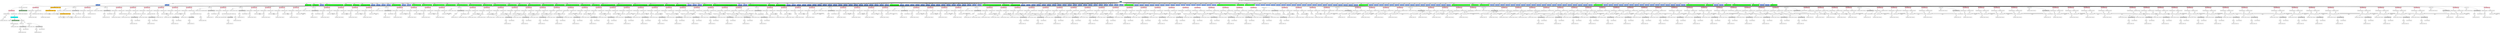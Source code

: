 digraph {
graph [ fontsize=22 ];
labelloc="t";
label="AST Graph: D:\Coding\Cpp\bootstrap\examples\simple-ast.dot";
	module1[shape=record,label="<f1> module", fillcolor=cadetblue, style="filled"];
	statement28[shape=record,label="<f1> statement|<f2> rhs", fillcolor=cornflowerblue, style="filled"];
	directive4[shape=record,label="<f0> lhs|<f1> directive|{ token: 'foreign' }"];
	assignment7[shape=record,label="<f0> lhs|<f1> assignment|<f2> rhs", fillcolor=pink, style="filled"];
	assignment_target_list8[shape=record,label="<f1> assignment_target_list"];
	symbol5[shape=record,label="<f1> symbol"];
	symbol_part6[shape=record,label="<f1> symbol_part|{ token: 'print' }"];
symbol5:f1 -> symbol_part6:f1 [label="[00]"];

assignment_target_list8:f1 -> symbol5:f1 [label="[00]"];

assignment7:f0 -> assignment_target_list8:f1;
	assignment_source_list9[shape=record,label="<f1> assignment_source_list"];
	proc_expression10[shape=record,label="<f0> lhs|<f1> proc_expression|<f2> rhs", fillcolor=cyan, style="filled"];
	type_list11[shape=record,label="<f1> type_list"];
proc_expression10:f0 -> type_list11:f1;
	parameter_list12[shape=record,label="<f1> parameter_list"];
	symbol13[shape=record,label="<f1> symbol|<f2> rhs"];
	type_identifier18[shape=record,label="<f0> lhs|<f1> type_identifier|<f2> rhs", fillcolor=gainsboro, style="filled"];
	symbol16[shape=record,label="<f1> symbol"];
	symbol_part17[shape=record,label="<f1> symbol_part|{ token: 'string' }"];
symbol16:f1 -> symbol_part17:f1 [label="[00]"];

type_identifier18:f0 -> symbol16:f1;
	array_subscript_list15[shape=record,label="<f1> array_subscript_list"];
type_identifier18:f2 -> array_subscript_list15:f1;
symbol13:f2 -> type_identifier18:f1;
	symbol_part14[shape=record,label="<f1> symbol_part|{ token: 'format' }"];
symbol13:f1 -> symbol_part14:f1 [label="[00]"];

	symbol20[shape=record,label="<f1> symbol|<f2> rhs"];
	type_identifier25[shape=record,label="<f0> lhs|<f1> type_identifier|<f2> rhs", fillcolor=gainsboro, style="filled"];
	symbol23[shape=record,label="<f1> symbol"];
	symbol_part24[shape=record,label="<f1> symbol_part|{ token: 'any' }"];
symbol23:f1 -> symbol_part24:f1 [label="[00]"];

type_identifier25:f0 -> symbol23:f1;
	array_subscript_list22[shape=record,label="<f1> array_subscript_list"];
type_identifier25:f2 -> array_subscript_list22:f1;
symbol20:f2 -> type_identifier25:f1;
	symbol_part21[shape=record,label="<f1> symbol_part|{ token: 'values' }"];
symbol20:f1 -> symbol_part21:f1 [label="[00]"];

parameter_list12:f1 -> symbol13:f1 [label="[00]"];
parameter_list12:f1 -> symbol20:f1 [label="[01]"];

proc_expression10:f2 -> parameter_list12:f1;
	attribute26[shape=record,label="<f0> lhs|<f1> attribute|{ token: 'alias' }", fillcolor=darkseagreen, style="filled"];
	string_literal27[shape=record,label="<f1> string_literal|{ token: 'print' }"];
attribute26:f0 -> string_literal27:f1;
proc_expression10:f1 -> attribute26:f1 [label="[00]"];

assignment_source_list9:f1 -> proc_expression10:f1 [label="[00]"];

assignment7:f2 -> assignment_source_list9:f1;
directive4:f0 -> assignment7:f1;
	attribute2[shape=record,label="<f0> lhs|<f1> attribute|{ token: 'library' }", fillcolor=darkseagreen, style="filled"];
	string_literal3[shape=record,label="<f1> string_literal|{ token: 'libcompiler-rt' }"];
attribute2:f0 -> string_literal3:f1;
directive4:f1 -> attribute2:f1 [label="[00]"];

statement28:f2 -> directive4:f1;
	statement36[shape=record,label="<f1> statement|<f2> rhs", fillcolor=cornflowerblue, style="filled"];
	assignment31[shape=record,label="<f0> lhs|<f1> assignment|<f2> rhs", fillcolor=pink, style="filled"];
	assignment_target_list32[shape=record,label="<f1> assignment_target_list"];
	symbol29[shape=record,label="<f1> symbol"];
	symbol_part30[shape=record,label="<f1> symbol_part|{ token: 'preload' }"];
symbol29:f1 -> symbol_part30:f1 [label="[00]"];

assignment_target_list32:f1 -> symbol29:f1 [label="[00]"];

assignment31:f0 -> assignment_target_list32:f1;
	assignment_source_list33[shape=record,label="<f1> assignment_source_list"];
	module_expression34[shape=record,label="<f1> module_expression|{ token: 'module' }|<f2> rhs"];
	string_literal35[shape=record,label="<f1> string_literal|{ token: 'preload.gfx' }"];
module_expression34:f2 -> string_literal35:f1;
assignment_source_list33:f1 -> module_expression34:f1 [label="[00]"];

assignment31:f2 -> assignment_source_list33:f1;
statement36:f2 -> assignment31:f1;
	line_comment37[shape=record,label="<f1> line_comment|{ token: '' }", fillcolor=green, style="filled"];
	line_comment38[shape=record,label="<f1> line_comment|{ token: '' }", fillcolor=green, style="filled"];
	statement47[shape=record,label="<f1> statement|<f2> rhs", fillcolor=cornflowerblue, style="filled"];
	binary_operator46[shape=record,label="<f0> lhs|<f1> binary_operator|{ token: '+' }|<f2> rhs", fillcolor=goldenrod1, style="filled"];
	binary_operator41[shape=record,label="<f0> lhs|<f1> binary_operator|{ token: '*' }|<f2> rhs", fillcolor=goldenrod1, style="filled"];
	number_literal39[shape=record,label="<f1> number_literal|{ token: '2' | radix: 10}"];
binary_operator41:f0 -> number_literal39:f1;
	number_literal40[shape=record,label="<f1> number_literal|{ token: '16' | radix: 10}"];
binary_operator41:f2 -> number_literal40:f1;
binary_operator46:f0 -> binary_operator41:f1;
	expression42[shape=record,label="<f0> lhs|<f1> expression"];
	binary_operator45[shape=record,label="<f0> lhs|<f1> binary_operator|{ token: 'shl' }|<f2> rhs", fillcolor=goldenrod1, style="filled"];
	number_literal43[shape=record,label="<f1> number_literal|{ token: '4' | radix: 10}"];
binary_operator45:f0 -> number_literal43:f1;
	number_literal44[shape=record,label="<f1> number_literal|{ token: '2' | radix: 10}"];
binary_operator45:f2 -> number_literal44:f1;
expression42:f0 -> binary_operator45:f1;
binary_operator46:f2 -> expression42:f1;
statement47:f2 -> binary_operator46:f1;
	line_comment48[shape=record,label="<f1> line_comment|{ token: '/////////////////////////////////////////////////////////////////////////////' }", fillcolor=green, style="filled"];
	line_comment49[shape=record,label="<f1> line_comment|{ token: ' bool' }", fillcolor=green, style="filled"];
	line_comment50[shape=record,label="<f1> line_comment|{ token: ' `' }", fillcolor=green, style="filled"];
	line_comment51[shape=record,label="<f1> line_comment|{ token: ' uninitialized' }", fillcolor=green, style="filled"];
	statement58[shape=record,label="<f1> statement|<f2> rhs", fillcolor=cornflowerblue, style="filled"];
	symbol52[shape=record,label="<f1> symbol|<f2> rhs"];
	type_identifier57[shape=record,label="<f0> lhs|<f1> type_identifier|<f2> rhs", fillcolor=gainsboro, style="filled"];
	symbol55[shape=record,label="<f1> symbol"];
	symbol_part56[shape=record,label="<f1> symbol_part|{ token: 'bool' }"];
symbol55:f1 -> symbol_part56:f1 [label="[00]"];

type_identifier57:f0 -> symbol55:f1;
	array_subscript_list54[shape=record,label="<f1> array_subscript_list"];
type_identifier57:f2 -> array_subscript_list54:f1;
symbol52:f2 -> type_identifier57:f1;
	symbol_part53[shape=record,label="<f1> symbol_part|{ token: 'bool_true_u' }"];
symbol52:f1 -> symbol_part53:f1 [label="[00]"];

statement58:f2 -> symbol52:f1;
	statement65[shape=record,label="<f1> statement|<f2> rhs", fillcolor=cornflowerblue, style="filled"];
	assignment61[shape=record,label="<f0> lhs|<f1> assignment|<f2> rhs", fillcolor=pink, style="filled"];
	assignment_target_list62[shape=record,label="<f1> assignment_target_list"];
	symbol59[shape=record,label="<f1> symbol"];
	symbol_part60[shape=record,label="<f1> symbol_part|{ token: 'bool_true_u' }"];
symbol59:f1 -> symbol_part60:f1 [label="[00]"];

assignment_target_list62:f1 -> symbol59:f1 [label="[00]"];

assignment61:f0 -> assignment_target_list62:f1;
	assignment_source_list63[shape=record,label="<f1> assignment_source_list"];
	boolean_literal64[shape=record,label="<f1> boolean_literal|{ token: 'true' }"];
assignment_source_list63:f1 -> boolean_literal64:f1 [label="[00]"];

assignment61:f2 -> assignment_source_list63:f1;
statement65:f2 -> assignment61:f1;
	statement72[shape=record,label="<f1> statement|<f2> rhs", fillcolor=cornflowerblue, style="filled"];
	symbol66[shape=record,label="<f1> symbol|<f2> rhs"];
	type_identifier71[shape=record,label="<f0> lhs|<f1> type_identifier|<f2> rhs", fillcolor=gainsboro, style="filled"];
	symbol69[shape=record,label="<f1> symbol"];
	symbol_part70[shape=record,label="<f1> symbol_part|{ token: 'bool' }"];
symbol69:f1 -> symbol_part70:f1 [label="[00]"];

type_identifier71:f0 -> symbol69:f1;
	array_subscript_list68[shape=record,label="<f1> array_subscript_list"];
type_identifier71:f2 -> array_subscript_list68:f1;
symbol66:f2 -> type_identifier71:f1;
	symbol_part67[shape=record,label="<f1> symbol_part|{ token: 'bool_false_u' }"];
symbol66:f1 -> symbol_part67:f1 [label="[00]"];

statement72:f2 -> symbol66:f1;
	statement79[shape=record,label="<f1> statement|<f2> rhs", fillcolor=cornflowerblue, style="filled"];
	assignment75[shape=record,label="<f0> lhs|<f1> assignment|<f2> rhs", fillcolor=pink, style="filled"];
	assignment_target_list76[shape=record,label="<f1> assignment_target_list"];
	symbol73[shape=record,label="<f1> symbol"];
	symbol_part74[shape=record,label="<f1> symbol_part|{ token: 'bool_false_u' }"];
symbol73:f1 -> symbol_part74:f1 [label="[00]"];

assignment_target_list76:f1 -> symbol73:f1 [label="[00]"];

assignment75:f0 -> assignment_target_list76:f1;
	assignment_source_list77[shape=record,label="<f1> assignment_source_list"];
	boolean_literal78[shape=record,label="<f1> boolean_literal|{ token: 'false' }"];
assignment_source_list77:f1 -> boolean_literal78:f1 [label="[00]"];

assignment75:f2 -> assignment_source_list77:f1;
statement79:f2 -> assignment75:f1;
	line_comment80[shape=record,label="<f1> line_comment|{ token: ' initialized' }", fillcolor=green, style="filled"];
	statement91[shape=record,label="<f1> statement|<f2> rhs", fillcolor=cornflowerblue, style="filled"];
	assignment87[shape=record,label="<f0> lhs|<f1> assignment|<f2> rhs", fillcolor=pink, style="filled"];
	assignment_target_list88[shape=record,label="<f1> assignment_target_list"];
	symbol81[shape=record,label="<f1> symbol|<f2> rhs"];
	type_identifier86[shape=record,label="<f0> lhs|<f1> type_identifier|<f2> rhs", fillcolor=gainsboro, style="filled"];
	symbol84[shape=record,label="<f1> symbol"];
	symbol_part85[shape=record,label="<f1> symbol_part|{ token: 'bool' }"];
symbol84:f1 -> symbol_part85:f1 [label="[00]"];

type_identifier86:f0 -> symbol84:f1;
	array_subscript_list83[shape=record,label="<f1> array_subscript_list"];
type_identifier86:f2 -> array_subscript_list83:f1;
symbol81:f2 -> type_identifier86:f1;
	symbol_part82[shape=record,label="<f1> symbol_part|{ token: 'bool_true_i' }"];
symbol81:f1 -> symbol_part82:f1 [label="[00]"];

assignment_target_list88:f1 -> symbol81:f1 [label="[00]"];

assignment87:f0 -> assignment_target_list88:f1;
	assignment_source_list89[shape=record,label="<f1> assignment_source_list"];
	boolean_literal90[shape=record,label="<f1> boolean_literal|{ token: 'true' }"];
assignment_source_list89:f1 -> boolean_literal90:f1 [label="[00]"];

assignment87:f2 -> assignment_source_list89:f1;
statement91:f2 -> assignment87:f1;
	statement102[shape=record,label="<f1> statement|<f2> rhs", fillcolor=cornflowerblue, style="filled"];
	assignment98[shape=record,label="<f0> lhs|<f1> assignment|<f2> rhs", fillcolor=pink, style="filled"];
	assignment_target_list99[shape=record,label="<f1> assignment_target_list"];
	symbol92[shape=record,label="<f1> symbol|<f2> rhs"];
	type_identifier97[shape=record,label="<f0> lhs|<f1> type_identifier|<f2> rhs", fillcolor=gainsboro, style="filled"];
	symbol95[shape=record,label="<f1> symbol"];
	symbol_part96[shape=record,label="<f1> symbol_part|{ token: 'bool' }"];
symbol95:f1 -> symbol_part96:f1 [label="[00]"];

type_identifier97:f0 -> symbol95:f1;
	array_subscript_list94[shape=record,label="<f1> array_subscript_list"];
type_identifier97:f2 -> array_subscript_list94:f1;
symbol92:f2 -> type_identifier97:f1;
	symbol_part93[shape=record,label="<f1> symbol_part|{ token: 'bool_false_i' }"];
symbol92:f1 -> symbol_part93:f1 [label="[00]"];

assignment_target_list99:f1 -> symbol92:f1 [label="[00]"];

assignment98:f0 -> assignment_target_list99:f1;
	assignment_source_list100[shape=record,label="<f1> assignment_source_list"];
	boolean_literal101[shape=record,label="<f1> boolean_literal|{ token: 'false' }"];
assignment_source_list100:f1 -> boolean_literal101:f1 [label="[00]"];

assignment98:f2 -> assignment_source_list100:f1;
statement102:f2 -> assignment98:f1;
	line_comment103[shape=record,label="<f1> line_comment|{ token: ' cast rules' }", fillcolor=green, style="filled"];
	line_comment104[shape=record,label="<f1> line_comment|{ token: ' from          to          result' }", fillcolor=green, style="filled"];
	line_comment105[shape=record,label="<f1> line_comment|{ token: ' ---------------------------------' }", fillcolor=green, style="filled"];
	line_comment106[shape=record,label="<f1> line_comment|{ token: ' bool          bool        noop' }", fillcolor=green, style="filled"];
	line_comment107[shape=record,label="<f1> line_comment|{ token: ' bool          any int     1 or 0' }", fillcolor=green, style="filled"];
	line_comment108[shape=record,label="<f1> line_comment|{ token: ' any int\{0, 1\} bool        convert' }", fillcolor=green, style="filled"];
	line_comment109[shape=record,label="<f1> line_comment|{ token: ' s8            u8          widen' }", fillcolor=green, style="filled"];
	line_comment110[shape=record,label="<f1> line_comment|{ token: ' u8            s8          sign extend/truncate' }", fillcolor=green, style="filled"];
	line_comment111[shape=record,label="<f1> line_comment|{ token: ' u8            u8          noop' }", fillcolor=green, style="filled"];
	line_comment112[shape=record,label="<f1> line_comment|{ token: ' s8            s8          noop' }", fillcolor=green, style="filled"];
	line_comment113[shape=record,label="<f1> line_comment|{ token: ' s8            s16         widen/sign extend' }", fillcolor=green, style="filled"];
	line_comment114[shape=record,label="<f1> line_comment|{ token: ' u8            s16         widen/truncate' }", fillcolor=green, style="filled"];
	line_comment115[shape=record,label="<f1> line_comment|{ token: ' s16           s16         noop' }", fillcolor=green, style="filled"];
	line_comment116[shape=record,label="<f1> line_comment|{ token: ' u16           s16         sign extend/truncate' }", fillcolor=green, style="filled"];
	line_comment117[shape=record,label="<f1> line_comment|{ token: ' s16           u16         widen' }", fillcolor=green, style="filled"];
	line_comment118[shape=record,label="<f1> line_comment|{ token: ' \"\"            \"\"          \"\"' }", fillcolor=green, style="filled"];
	line_comment119[shape=record,label="<f1> line_comment|{ token: ' f32           any int     truncate/range check' }", fillcolor=green, style="filled"];
	line_comment120[shape=record,label="<f1> line_comment|{ token: '                           may require actual conversion code' }", fillcolor=green, style="filled"];
	line_comment121[shape=record,label="<f1> line_comment|{ token: ' f64           any int     truncate/range check' }", fillcolor=green, style="filled"];
	line_comment122[shape=record,label="<f1> line_comment|{ token: '                           may require actual conversion code' }", fillcolor=green, style="filled"];
	line_comment123[shape=record,label="<f1> line_comment|{ token: ' f32           f64         widen' }", fillcolor=green, style="filled"];
	line_comment124[shape=record,label="<f1> line_comment|{ token: ' f64           f32         truncate' }", fillcolor=green, style="filled"];
	statement131[shape=record,label="<f1> statement|<f2> rhs", fillcolor=cornflowerblue, style="filled"];
	assignment127[shape=record,label="<f0> lhs|<f1> assignment|<f2> rhs", fillcolor=pink, style="filled"];
	assignment_target_list128[shape=record,label="<f1> assignment_target_list"];
	symbol125[shape=record,label="<f1> symbol"];
	symbol_part126[shape=record,label="<f1> symbol_part|{ token: 'one' }"];
symbol125:f1 -> symbol_part126:f1 [label="[00]"];

assignment_target_list128:f1 -> symbol125:f1 [label="[00]"];

assignment127:f0 -> assignment_target_list128:f1;
	assignment_source_list129[shape=record,label="<f1> assignment_source_list"];
	number_literal130[shape=record,label="<f1> number_literal|{ token: '2' | radix: 10}"];
assignment_source_list129:f1 -> number_literal130:f1 [label="[00]"];

assignment127:f2 -> assignment_source_list129:f1;
statement131:f2 -> assignment127:f1;
	statement142[shape=record,label="<f1> statement|<f2> rhs", fillcolor=cornflowerblue, style="filled"];
	assignment138[shape=record,label="<f0> lhs|<f1> assignment|<f2> rhs", fillcolor=pink, style="filled"];
	assignment_target_list139[shape=record,label="<f1> assignment_target_list"];
	symbol132[shape=record,label="<f1> symbol|<f2> rhs"];
	type_identifier137[shape=record,label="<f0> lhs|<f1> type_identifier|<f2> rhs", fillcolor=gainsboro, style="filled"];
	symbol135[shape=record,label="<f1> symbol"];
	symbol_part136[shape=record,label="<f1> symbol_part|{ token: 'u16' }"];
symbol135:f1 -> symbol_part136:f1 [label="[00]"];

type_identifier137:f0 -> symbol135:f1;
	array_subscript_list134[shape=record,label="<f1> array_subscript_list"];
type_identifier137:f2 -> array_subscript_list134:f1;
symbol132:f2 -> type_identifier137:f1;
	symbol_part133[shape=record,label="<f1> symbol_part|{ token: 'three' }"];
symbol132:f1 -> symbol_part133:f1 [label="[00]"];

assignment_target_list139:f1 -> symbol132:f1 [label="[00]"];

assignment138:f0 -> assignment_target_list139:f1;
	assignment_source_list140[shape=record,label="<f1> assignment_source_list"];
	number_literal141[shape=record,label="<f1> number_literal|{ token: '128' | radix: 10}"];
assignment_source_list140:f1 -> number_literal141:f1 [label="[00]"];

assignment138:f2 -> assignment_source_list140:f1;
statement142:f2 -> assignment138:f1;
	statement154[shape=record,label="<f1> statement|<f2> rhs", fillcolor=cornflowerblue, style="filled"];
	assignment145[shape=record,label="<f0> lhs|<f1> assignment|<f2> rhs", fillcolor=pink, style="filled"];
	assignment_target_list146[shape=record,label="<f1> assignment_target_list"];
	symbol143[shape=record,label="<f1> symbol"];
	symbol_part144[shape=record,label="<f1> symbol_part|{ token: 'one' }"];
symbol143:f1 -> symbol_part144:f1 [label="[00]"];

assignment_target_list146:f1 -> symbol143:f1 [label="[00]"];

assignment145:f0 -> assignment_target_list146:f1;
	assignment_source_list147[shape=record,label="<f1> assignment_source_list"];
	cast_expression148[shape=record,label="<f0> lhs|<f1> cast_expression|{ token: 'cast' }|<f2> rhs"];
	type_identifier149[shape=record,label="<f0> lhs|<f1> type_identifier", fillcolor=gainsboro, style="filled"];
	symbol150[shape=record,label="<f1> symbol"];
	symbol_part151[shape=record,label="<f1> symbol_part|{ token: 'u8' }"];
symbol150:f1 -> symbol_part151:f1 [label="[00]"];

type_identifier149:f0 -> symbol150:f1;
cast_expression148:f0 -> type_identifier149:f1;
	symbol152[shape=record,label="<f1> symbol"];
	symbol_part153[shape=record,label="<f1> symbol_part|{ token: 'three' }"];
symbol152:f1 -> symbol_part153:f1 [label="[00]"];

cast_expression148:f2 -> symbol152:f1;
assignment_source_list147:f1 -> cast_expression148:f1 [label="[00]"];

assignment145:f2 -> assignment_source_list147:f1;
statement154:f2 -> assignment145:f1;
	line_comment155[shape=record,label="<f1> line_comment|{ token: ' transmute' }", fillcolor=green, style="filled"];
	line_comment156[shape=record,label="<f1> line_comment|{ token: ' copy lsb to msb of rhs to lhs based on type specified in transmute\<t\>' }", fillcolor=green, style="filled"];
	statement163[shape=record,label="<f1> statement|<f2> rhs", fillcolor=cornflowerblue, style="filled"];
	symbol157[shape=record,label="<f1> symbol|<f2> rhs"];
	type_identifier162[shape=record,label="<f0> lhs|<f1> type_identifier|<f2> rhs", fillcolor=gainsboro, style="filled"];
	symbol160[shape=record,label="<f1> symbol"];
	symbol_part161[shape=record,label="<f1> symbol_part|{ token: 'u8' }"];
symbol160:f1 -> symbol_part161:f1 [label="[00]"];

type_identifier162:f0 -> symbol160:f1;
	array_subscript_list159[shape=record,label="<f1> array_subscript_list"];
type_identifier162:f2 -> array_subscript_list159:f1;
symbol157:f2 -> type_identifier162:f1;
	symbol_part158[shape=record,label="<f1> symbol_part|{ token: 'transmutation_magick' }"];
symbol157:f1 -> symbol_part158:f1 [label="[00]"];

statement163:f2 -> symbol157:f1;
	statement175[shape=record,label="<f1> statement|<f2> rhs", fillcolor=cornflowerblue, style="filled"];
	assignment166[shape=record,label="<f0> lhs|<f1> assignment|<f2> rhs", fillcolor=pink, style="filled"];
	assignment_target_list167[shape=record,label="<f1> assignment_target_list"];
	symbol164[shape=record,label="<f1> symbol"];
	symbol_part165[shape=record,label="<f1> symbol_part|{ token: 'transmutation_magick' }"];
symbol164:f1 -> symbol_part165:f1 [label="[00]"];

assignment_target_list167:f1 -> symbol164:f1 [label="[00]"];

assignment166:f0 -> assignment_target_list167:f1;
	assignment_source_list168[shape=record,label="<f1> assignment_source_list"];
	transmute_expression169[shape=record,label="<f0> lhs|<f1> transmute_expression|{ token: 'transmute' }|<f2> rhs"];
	type_identifier170[shape=record,label="<f0> lhs|<f1> type_identifier", fillcolor=gainsboro, style="filled"];
	symbol171[shape=record,label="<f1> symbol"];
	symbol_part172[shape=record,label="<f1> symbol_part|{ token: 'u8' }"];
symbol171:f1 -> symbol_part172:f1 [label="[00]"];

type_identifier170:f0 -> symbol171:f1;
transmute_expression169:f0 -> type_identifier170:f1;
	symbol173[shape=record,label="<f1> symbol"];
	symbol_part174[shape=record,label="<f1> symbol_part|{ token: 'three' }"];
symbol173:f1 -> symbol_part174:f1 [label="[00]"];

transmute_expression169:f2 -> symbol173:f1;
assignment_source_list168:f1 -> transmute_expression169:f1 [label="[00]"];

assignment166:f2 -> assignment_source_list168:f1;
statement175:f2 -> assignment166:f1;
	line_comment176[shape=record,label="<f1> line_comment|{ token: '/////////////////////////////////////////////////////////////////////////////' }", fillcolor=green, style="filled"];
	line_comment177[shape=record,label="<f1> line_comment|{ token: ' u8' }", fillcolor=green, style="filled"];
	line_comment178[shape=record,label="<f1> line_comment|{ token: ' uninitialized' }", fillcolor=green, style="filled"];
	statement185[shape=record,label="<f1> statement|<f2> rhs", fillcolor=cornflowerblue, style="filled"];
	symbol179[shape=record,label="<f1> symbol|<f2> rhs"];
	type_identifier184[shape=record,label="<f0> lhs|<f1> type_identifier|<f2> rhs", fillcolor=gainsboro, style="filled"];
	symbol182[shape=record,label="<f1> symbol"];
	symbol_part183[shape=record,label="<f1> symbol_part|{ token: 'u8' }"];
symbol182:f1 -> symbol_part183:f1 [label="[00]"];

type_identifier184:f0 -> symbol182:f1;
	array_subscript_list181[shape=record,label="<f1> array_subscript_list"];
type_identifier184:f2 -> array_subscript_list181:f1;
symbol179:f2 -> type_identifier184:f1;
	symbol_part180[shape=record,label="<f1> symbol_part|{ token: 'u8_min_u' }"];
symbol179:f1 -> symbol_part180:f1 [label="[00]"];

statement185:f2 -> symbol179:f1;
	statement192[shape=record,label="<f1> statement|<f2> rhs", fillcolor=cornflowerblue, style="filled"];
	assignment188[shape=record,label="<f0> lhs|<f1> assignment|<f2> rhs", fillcolor=pink, style="filled"];
	assignment_target_list189[shape=record,label="<f1> assignment_target_list"];
	symbol186[shape=record,label="<f1> symbol"];
	symbol_part187[shape=record,label="<f1> symbol_part|{ token: 'u8_min_u' }"];
symbol186:f1 -> symbol_part187:f1 [label="[00]"];

assignment_target_list189:f1 -> symbol186:f1 [label="[00]"];

assignment188:f0 -> assignment_target_list189:f1;
	assignment_source_list190[shape=record,label="<f1> assignment_source_list"];
	number_literal191[shape=record,label="<f1> number_literal|{ token: '0' | radix: 10}"];
assignment_source_list190:f1 -> number_literal191:f1 [label="[00]"];

assignment188:f2 -> assignment_source_list190:f1;
statement192:f2 -> assignment188:f1;
	statement199[shape=record,label="<f1> statement|<f2> rhs", fillcolor=cornflowerblue, style="filled"];
	assignment195[shape=record,label="<f0> lhs|<f1> assignment|<f2> rhs", fillcolor=pink, style="filled"];
	assignment_target_list196[shape=record,label="<f1> assignment_target_list"];
	symbol193[shape=record,label="<f1> symbol"];
	symbol_part194[shape=record,label="<f1> symbol_part|{ token: 'u8_min_u' }"];
symbol193:f1 -> symbol_part194:f1 [label="[00]"];

assignment_target_list196:f1 -> symbol193:f1 [label="[00]"];

assignment195:f0 -> assignment_target_list196:f1;
	assignment_source_list197[shape=record,label="<f1> assignment_source_list"];
	number_literal198[shape=record,label="<f1> number_literal|{ token: '0' | radix: 16}"];
assignment_source_list197:f1 -> number_literal198:f1 [label="[00]"];

assignment195:f2 -> assignment_source_list197:f1;
statement199:f2 -> assignment195:f1;
	statement206[shape=record,label="<f1> statement|<f2> rhs", fillcolor=cornflowerblue, style="filled"];
	assignment202[shape=record,label="<f0> lhs|<f1> assignment|<f2> rhs", fillcolor=pink, style="filled"];
	assignment_target_list203[shape=record,label="<f1> assignment_target_list"];
	symbol200[shape=record,label="<f1> symbol"];
	symbol_part201[shape=record,label="<f1> symbol_part|{ token: 'u8_min_u' }"];
symbol200:f1 -> symbol_part201:f1 [label="[00]"];

assignment_target_list203:f1 -> symbol200:f1 [label="[00]"];

assignment202:f0 -> assignment_target_list203:f1;
	assignment_source_list204[shape=record,label="<f1> assignment_source_list"];
	number_literal205[shape=record,label="<f1> number_literal|{ token: '0' | radix: 8}"];
assignment_source_list204:f1 -> number_literal205:f1 [label="[00]"];

assignment202:f2 -> assignment_source_list204:f1;
statement206:f2 -> assignment202:f1;
	statement213[shape=record,label="<f1> statement|<f2> rhs", fillcolor=cornflowerblue, style="filled"];
	assignment209[shape=record,label="<f0> lhs|<f1> assignment|<f2> rhs", fillcolor=pink, style="filled"];
	assignment_target_list210[shape=record,label="<f1> assignment_target_list"];
	symbol207[shape=record,label="<f1> symbol"];
	symbol_part208[shape=record,label="<f1> symbol_part|{ token: 'u8_min_u' }"];
symbol207:f1 -> symbol_part208:f1 [label="[00]"];

assignment_target_list210:f1 -> symbol207:f1 [label="[00]"];

assignment209:f0 -> assignment_target_list210:f1;
	assignment_source_list211[shape=record,label="<f1> assignment_source_list"];
	number_literal212[shape=record,label="<f1> number_literal|{ token: '00000000' | radix: 2}"];
assignment_source_list211:f1 -> number_literal212:f1 [label="[00]"];

assignment209:f2 -> assignment_source_list211:f1;
statement213:f2 -> assignment209:f1;
	statement220[shape=record,label="<f1> statement|<f2> rhs", fillcolor=cornflowerblue, style="filled"];
	symbol214[shape=record,label="<f1> symbol|<f2> rhs"];
	type_identifier219[shape=record,label="<f0> lhs|<f1> type_identifier|<f2> rhs", fillcolor=gainsboro, style="filled"];
	symbol217[shape=record,label="<f1> symbol"];
	symbol_part218[shape=record,label="<f1> symbol_part|{ token: 'u8' }"];
symbol217:f1 -> symbol_part218:f1 [label="[00]"];

type_identifier219:f0 -> symbol217:f1;
	array_subscript_list216[shape=record,label="<f1> array_subscript_list"];
type_identifier219:f2 -> array_subscript_list216:f1;
symbol214:f2 -> type_identifier219:f1;
	symbol_part215[shape=record,label="<f1> symbol_part|{ token: 'u8_max_u' }"];
symbol214:f1 -> symbol_part215:f1 [label="[00]"];

statement220:f2 -> symbol214:f1;
	statement227[shape=record,label="<f1> statement|<f2> rhs", fillcolor=cornflowerblue, style="filled"];
	assignment223[shape=record,label="<f0> lhs|<f1> assignment|<f2> rhs", fillcolor=pink, style="filled"];
	assignment_target_list224[shape=record,label="<f1> assignment_target_list"];
	symbol221[shape=record,label="<f1> symbol"];
	symbol_part222[shape=record,label="<f1> symbol_part|{ token: 'u8_max_u' }"];
symbol221:f1 -> symbol_part222:f1 [label="[00]"];

assignment_target_list224:f1 -> symbol221:f1 [label="[00]"];

assignment223:f0 -> assignment_target_list224:f1;
	assignment_source_list225[shape=record,label="<f1> assignment_source_list"];
	number_literal226[shape=record,label="<f1> number_literal|{ token: '255' | radix: 10}"];
assignment_source_list225:f1 -> number_literal226:f1 [label="[00]"];

assignment223:f2 -> assignment_source_list225:f1;
statement227:f2 -> assignment223:f1;
	statement234[shape=record,label="<f1> statement|<f2> rhs", fillcolor=cornflowerblue, style="filled"];
	assignment230[shape=record,label="<f0> lhs|<f1> assignment|<f2> rhs", fillcolor=pink, style="filled"];
	assignment_target_list231[shape=record,label="<f1> assignment_target_list"];
	symbol228[shape=record,label="<f1> symbol"];
	symbol_part229[shape=record,label="<f1> symbol_part|{ token: 'u8_max_u' }"];
symbol228:f1 -> symbol_part229:f1 [label="[00]"];

assignment_target_list231:f1 -> symbol228:f1 [label="[00]"];

assignment230:f0 -> assignment_target_list231:f1;
	assignment_source_list232[shape=record,label="<f1> assignment_source_list"];
	number_literal233[shape=record,label="<f1> number_literal|{ token: 'ff' | radix: 16}"];
assignment_source_list232:f1 -> number_literal233:f1 [label="[00]"];

assignment230:f2 -> assignment_source_list232:f1;
statement234:f2 -> assignment230:f1;
	statement241[shape=record,label="<f1> statement|<f2> rhs", fillcolor=cornflowerblue, style="filled"];
	assignment237[shape=record,label="<f0> lhs|<f1> assignment|<f2> rhs", fillcolor=pink, style="filled"];
	assignment_target_list238[shape=record,label="<f1> assignment_target_list"];
	symbol235[shape=record,label="<f1> symbol"];
	symbol_part236[shape=record,label="<f1> symbol_part|{ token: 'u8_max_u' }"];
symbol235:f1 -> symbol_part236:f1 [label="[00]"];

assignment_target_list238:f1 -> symbol235:f1 [label="[00]"];

assignment237:f0 -> assignment_target_list238:f1;
	assignment_source_list239[shape=record,label="<f1> assignment_source_list"];
	number_literal240[shape=record,label="<f1> number_literal|{ token: '377' | radix: 8}"];
assignment_source_list239:f1 -> number_literal240:f1 [label="[00]"];

assignment237:f2 -> assignment_source_list239:f1;
statement241:f2 -> assignment237:f1;
	statement248[shape=record,label="<f1> statement|<f2> rhs", fillcolor=cornflowerblue, style="filled"];
	assignment244[shape=record,label="<f0> lhs|<f1> assignment|<f2> rhs", fillcolor=pink, style="filled"];
	assignment_target_list245[shape=record,label="<f1> assignment_target_list"];
	symbol242[shape=record,label="<f1> symbol"];
	symbol_part243[shape=record,label="<f1> symbol_part|{ token: 'u8_max_u' }"];
symbol242:f1 -> symbol_part243:f1 [label="[00]"];

assignment_target_list245:f1 -> symbol242:f1 [label="[00]"];

assignment244:f0 -> assignment_target_list245:f1;
	assignment_source_list246[shape=record,label="<f1> assignment_source_list"];
	number_literal247[shape=record,label="<f1> number_literal|{ token: '11111111' | radix: 2}"];
assignment_source_list246:f1 -> number_literal247:f1 [label="[00]"];

assignment244:f2 -> assignment_source_list246:f1;
statement248:f2 -> assignment244:f1;
	statement255[shape=record,label="<f1> statement|<f2> rhs", fillcolor=cornflowerblue, style="filled"];
	symbol249[shape=record,label="<f1> symbol|<f2> rhs"];
	type_identifier254[shape=record,label="<f0> lhs|<f1> type_identifier|<f2> rhs", fillcolor=gainsboro, style="filled"];
	symbol252[shape=record,label="<f1> symbol"];
	symbol_part253[shape=record,label="<f1> symbol_part|{ token: 's8' }"];
symbol252:f1 -> symbol_part253:f1 [label="[00]"];

type_identifier254:f0 -> symbol252:f1;
	array_subscript_list251[shape=record,label="<f1> array_subscript_list"];
type_identifier254:f2 -> array_subscript_list251:f1;
symbol249:f2 -> type_identifier254:f1;
	symbol_part250[shape=record,label="<f1> symbol_part|{ token: 's8_min_u' }"];
symbol249:f1 -> symbol_part250:f1 [label="[00]"];

statement255:f2 -> symbol249:f1;
	statement262[shape=record,label="<f1> statement|<f2> rhs", fillcolor=cornflowerblue, style="filled"];
	assignment258[shape=record,label="<f0> lhs|<f1> assignment|<f2> rhs", fillcolor=pink, style="filled"];
	assignment_target_list259[shape=record,label="<f1> assignment_target_list"];
	symbol256[shape=record,label="<f1> symbol"];
	symbol_part257[shape=record,label="<f1> symbol_part|{ token: 's8_min_u' }"];
symbol256:f1 -> symbol_part257:f1 [label="[00]"];

assignment_target_list259:f1 -> symbol256:f1 [label="[00]"];

assignment258:f0 -> assignment_target_list259:f1;
	assignment_source_list260[shape=record,label="<f1> assignment_source_list"];
	number_literal261[shape=record,label="<f1> number_literal|{ token: '-128' | radix: 10}"];
assignment_source_list260:f1 -> number_literal261:f1 [label="[00]"];

assignment258:f2 -> assignment_source_list260:f1;
statement262:f2 -> assignment258:f1;
	statement269[shape=record,label="<f1> statement|<f2> rhs", fillcolor=cornflowerblue, style="filled"];
	assignment265[shape=record,label="<f0> lhs|<f1> assignment|<f2> rhs", fillcolor=pink, style="filled"];
	assignment_target_list266[shape=record,label="<f1> assignment_target_list"];
	symbol263[shape=record,label="<f1> symbol"];
	symbol_part264[shape=record,label="<f1> symbol_part|{ token: 's8_min_u' }"];
symbol263:f1 -> symbol_part264:f1 [label="[00]"];

assignment_target_list266:f1 -> symbol263:f1 [label="[00]"];

assignment265:f0 -> assignment_target_list266:f1;
	assignment_source_list267[shape=record,label="<f1> assignment_source_list"];
	number_literal268[shape=record,label="<f1> number_literal|{ token: '80' | radix: 16}"];
assignment_source_list267:f1 -> number_literal268:f1 [label="[00]"];

assignment265:f2 -> assignment_source_list267:f1;
statement269:f2 -> assignment265:f1;
	statement276[shape=record,label="<f1> statement|<f2> rhs", fillcolor=cornflowerblue, style="filled"];
	assignment272[shape=record,label="<f0> lhs|<f1> assignment|<f2> rhs", fillcolor=pink, style="filled"];
	assignment_target_list273[shape=record,label="<f1> assignment_target_list"];
	symbol270[shape=record,label="<f1> symbol"];
	symbol_part271[shape=record,label="<f1> symbol_part|{ token: 's8_min_u' }"];
symbol270:f1 -> symbol_part271:f1 [label="[00]"];

assignment_target_list273:f1 -> symbol270:f1 [label="[00]"];

assignment272:f0 -> assignment_target_list273:f1;
	assignment_source_list274[shape=record,label="<f1> assignment_source_list"];
	number_literal275[shape=record,label="<f1> number_literal|{ token: '200' | radix: 8}"];
assignment_source_list274:f1 -> number_literal275:f1 [label="[00]"];

assignment272:f2 -> assignment_source_list274:f1;
statement276:f2 -> assignment272:f1;
	statement283[shape=record,label="<f1> statement|<f2> rhs", fillcolor=cornflowerblue, style="filled"];
	assignment279[shape=record,label="<f0> lhs|<f1> assignment|<f2> rhs", fillcolor=pink, style="filled"];
	assignment_target_list280[shape=record,label="<f1> assignment_target_list"];
	symbol277[shape=record,label="<f1> symbol"];
	symbol_part278[shape=record,label="<f1> symbol_part|{ token: 's8_min_u' }"];
symbol277:f1 -> symbol_part278:f1 [label="[00]"];

assignment_target_list280:f1 -> symbol277:f1 [label="[00]"];

assignment279:f0 -> assignment_target_list280:f1;
	assignment_source_list281[shape=record,label="<f1> assignment_source_list"];
	number_literal282[shape=record,label="<f1> number_literal|{ token: '10000000' | radix: 2}"];
assignment_source_list281:f1 -> number_literal282:f1 [label="[00]"];

assignment279:f2 -> assignment_source_list281:f1;
statement283:f2 -> assignment279:f1;
	statement290[shape=record,label="<f1> statement|<f2> rhs", fillcolor=cornflowerblue, style="filled"];
	symbol284[shape=record,label="<f1> symbol|<f2> rhs"];
	type_identifier289[shape=record,label="<f0> lhs|<f1> type_identifier|<f2> rhs", fillcolor=gainsboro, style="filled"];
	symbol287[shape=record,label="<f1> symbol"];
	symbol_part288[shape=record,label="<f1> symbol_part|{ token: 's8' }"];
symbol287:f1 -> symbol_part288:f1 [label="[00]"];

type_identifier289:f0 -> symbol287:f1;
	array_subscript_list286[shape=record,label="<f1> array_subscript_list"];
type_identifier289:f2 -> array_subscript_list286:f1;
symbol284:f2 -> type_identifier289:f1;
	symbol_part285[shape=record,label="<f1> symbol_part|{ token: 's8_max_u' }"];
symbol284:f1 -> symbol_part285:f1 [label="[00]"];

statement290:f2 -> symbol284:f1;
	statement297[shape=record,label="<f1> statement|<f2> rhs", fillcolor=cornflowerblue, style="filled"];
	assignment293[shape=record,label="<f0> lhs|<f1> assignment|<f2> rhs", fillcolor=pink, style="filled"];
	assignment_target_list294[shape=record,label="<f1> assignment_target_list"];
	symbol291[shape=record,label="<f1> symbol"];
	symbol_part292[shape=record,label="<f1> symbol_part|{ token: 's8_max_u' }"];
symbol291:f1 -> symbol_part292:f1 [label="[00]"];

assignment_target_list294:f1 -> symbol291:f1 [label="[00]"];

assignment293:f0 -> assignment_target_list294:f1;
	assignment_source_list295[shape=record,label="<f1> assignment_source_list"];
	number_literal296[shape=record,label="<f1> number_literal|{ token: '127' | radix: 10}"];
assignment_source_list295:f1 -> number_literal296:f1 [label="[00]"];

assignment293:f2 -> assignment_source_list295:f1;
statement297:f2 -> assignment293:f1;
	statement304[shape=record,label="<f1> statement|<f2> rhs", fillcolor=cornflowerblue, style="filled"];
	assignment300[shape=record,label="<f0> lhs|<f1> assignment|<f2> rhs", fillcolor=pink, style="filled"];
	assignment_target_list301[shape=record,label="<f1> assignment_target_list"];
	symbol298[shape=record,label="<f1> symbol"];
	symbol_part299[shape=record,label="<f1> symbol_part|{ token: 's8_max_u' }"];
symbol298:f1 -> symbol_part299:f1 [label="[00]"];

assignment_target_list301:f1 -> symbol298:f1 [label="[00]"];

assignment300:f0 -> assignment_target_list301:f1;
	assignment_source_list302[shape=record,label="<f1> assignment_source_list"];
	number_literal303[shape=record,label="<f1> number_literal|{ token: '7f' | radix: 16}"];
assignment_source_list302:f1 -> number_literal303:f1 [label="[00]"];

assignment300:f2 -> assignment_source_list302:f1;
statement304:f2 -> assignment300:f1;
	statement311[shape=record,label="<f1> statement|<f2> rhs", fillcolor=cornflowerblue, style="filled"];
	assignment307[shape=record,label="<f0> lhs|<f1> assignment|<f2> rhs", fillcolor=pink, style="filled"];
	assignment_target_list308[shape=record,label="<f1> assignment_target_list"];
	symbol305[shape=record,label="<f1> symbol"];
	symbol_part306[shape=record,label="<f1> symbol_part|{ token: 's8_max_u' }"];
symbol305:f1 -> symbol_part306:f1 [label="[00]"];

assignment_target_list308:f1 -> symbol305:f1 [label="[00]"];

assignment307:f0 -> assignment_target_list308:f1;
	assignment_source_list309[shape=record,label="<f1> assignment_source_list"];
	number_literal310[shape=record,label="<f1> number_literal|{ token: '177' | radix: 8}"];
assignment_source_list309:f1 -> number_literal310:f1 [label="[00]"];

assignment307:f2 -> assignment_source_list309:f1;
statement311:f2 -> assignment307:f1;
	statement318[shape=record,label="<f1> statement|<f2> rhs", fillcolor=cornflowerblue, style="filled"];
	assignment314[shape=record,label="<f0> lhs|<f1> assignment|<f2> rhs", fillcolor=pink, style="filled"];
	assignment_target_list315[shape=record,label="<f1> assignment_target_list"];
	symbol312[shape=record,label="<f1> symbol"];
	symbol_part313[shape=record,label="<f1> symbol_part|{ token: 's8_max_u' }"];
symbol312:f1 -> symbol_part313:f1 [label="[00]"];

assignment_target_list315:f1 -> symbol312:f1 [label="[00]"];

assignment314:f0 -> assignment_target_list315:f1;
	assignment_source_list316[shape=record,label="<f1> assignment_source_list"];
	number_literal317[shape=record,label="<f1> number_literal|{ token: '01111111' | radix: 2}"];
assignment_source_list316:f1 -> number_literal317:f1 [label="[00]"];

assignment314:f2 -> assignment_source_list316:f1;
statement318:f2 -> assignment314:f1;
	line_comment319[shape=record,label="<f1> line_comment|{ token: ' initialized' }", fillcolor=green, style="filled"];
	statement330[shape=record,label="<f1> statement|<f2> rhs", fillcolor=cornflowerblue, style="filled"];
	assignment326[shape=record,label="<f0> lhs|<f1> assignment|<f2> rhs", fillcolor=pink, style="filled"];
	assignment_target_list327[shape=record,label="<f1> assignment_target_list"];
	symbol320[shape=record,label="<f1> symbol|<f2> rhs"];
	type_identifier325[shape=record,label="<f0> lhs|<f1> type_identifier|<f2> rhs", fillcolor=gainsboro, style="filled"];
	symbol323[shape=record,label="<f1> symbol"];
	symbol_part324[shape=record,label="<f1> symbol_part|{ token: 'u8' }"];
symbol323:f1 -> symbol_part324:f1 [label="[00]"];

type_identifier325:f0 -> symbol323:f1;
	array_subscript_list322[shape=record,label="<f1> array_subscript_list"];
type_identifier325:f2 -> array_subscript_list322:f1;
symbol320:f2 -> type_identifier325:f1;
	symbol_part321[shape=record,label="<f1> symbol_part|{ token: 'u8_min_i1' }"];
symbol320:f1 -> symbol_part321:f1 [label="[00]"];

assignment_target_list327:f1 -> symbol320:f1 [label="[00]"];

assignment326:f0 -> assignment_target_list327:f1;
	assignment_source_list328[shape=record,label="<f1> assignment_source_list"];
	number_literal329[shape=record,label="<f1> number_literal|{ token: '0' | radix: 10}"];
assignment_source_list328:f1 -> number_literal329:f1 [label="[00]"];

assignment326:f2 -> assignment_source_list328:f1;
statement330:f2 -> assignment326:f1;
	statement341[shape=record,label="<f1> statement|<f2> rhs", fillcolor=cornflowerblue, style="filled"];
	assignment337[shape=record,label="<f0> lhs|<f1> assignment|<f2> rhs", fillcolor=pink, style="filled"];
	assignment_target_list338[shape=record,label="<f1> assignment_target_list"];
	symbol331[shape=record,label="<f1> symbol|<f2> rhs"];
	type_identifier336[shape=record,label="<f0> lhs|<f1> type_identifier|<f2> rhs", fillcolor=gainsboro, style="filled"];
	symbol334[shape=record,label="<f1> symbol"];
	symbol_part335[shape=record,label="<f1> symbol_part|{ token: 'u8' }"];
symbol334:f1 -> symbol_part335:f1 [label="[00]"];

type_identifier336:f0 -> symbol334:f1;
	array_subscript_list333[shape=record,label="<f1> array_subscript_list"];
type_identifier336:f2 -> array_subscript_list333:f1;
symbol331:f2 -> type_identifier336:f1;
	symbol_part332[shape=record,label="<f1> symbol_part|{ token: 'u8_min_i2' }"];
symbol331:f1 -> symbol_part332:f1 [label="[00]"];

assignment_target_list338:f1 -> symbol331:f1 [label="[00]"];

assignment337:f0 -> assignment_target_list338:f1;
	assignment_source_list339[shape=record,label="<f1> assignment_source_list"];
	number_literal340[shape=record,label="<f1> number_literal|{ token: '0' | radix: 16}"];
assignment_source_list339:f1 -> number_literal340:f1 [label="[00]"];

assignment337:f2 -> assignment_source_list339:f1;
statement341:f2 -> assignment337:f1;
	statement352[shape=record,label="<f1> statement|<f2> rhs", fillcolor=cornflowerblue, style="filled"];
	assignment348[shape=record,label="<f0> lhs|<f1> assignment|<f2> rhs", fillcolor=pink, style="filled"];
	assignment_target_list349[shape=record,label="<f1> assignment_target_list"];
	symbol342[shape=record,label="<f1> symbol|<f2> rhs"];
	type_identifier347[shape=record,label="<f0> lhs|<f1> type_identifier|<f2> rhs", fillcolor=gainsboro, style="filled"];
	symbol345[shape=record,label="<f1> symbol"];
	symbol_part346[shape=record,label="<f1> symbol_part|{ token: 'u8' }"];
symbol345:f1 -> symbol_part346:f1 [label="[00]"];

type_identifier347:f0 -> symbol345:f1;
	array_subscript_list344[shape=record,label="<f1> array_subscript_list"];
type_identifier347:f2 -> array_subscript_list344:f1;
symbol342:f2 -> type_identifier347:f1;
	symbol_part343[shape=record,label="<f1> symbol_part|{ token: 'u8_min_i3' }"];
symbol342:f1 -> symbol_part343:f1 [label="[00]"];

assignment_target_list349:f1 -> symbol342:f1 [label="[00]"];

assignment348:f0 -> assignment_target_list349:f1;
	assignment_source_list350[shape=record,label="<f1> assignment_source_list"];
	number_literal351[shape=record,label="<f1> number_literal|{ token: '0' | radix: 8}"];
assignment_source_list350:f1 -> number_literal351:f1 [label="[00]"];

assignment348:f2 -> assignment_source_list350:f1;
statement352:f2 -> assignment348:f1;
	statement363[shape=record,label="<f1> statement|<f2> rhs", fillcolor=cornflowerblue, style="filled"];
	assignment359[shape=record,label="<f0> lhs|<f1> assignment|<f2> rhs", fillcolor=pink, style="filled"];
	assignment_target_list360[shape=record,label="<f1> assignment_target_list"];
	symbol353[shape=record,label="<f1> symbol|<f2> rhs"];
	type_identifier358[shape=record,label="<f0> lhs|<f1> type_identifier|<f2> rhs", fillcolor=gainsboro, style="filled"];
	symbol356[shape=record,label="<f1> symbol"];
	symbol_part357[shape=record,label="<f1> symbol_part|{ token: 'u8' }"];
symbol356:f1 -> symbol_part357:f1 [label="[00]"];

type_identifier358:f0 -> symbol356:f1;
	array_subscript_list355[shape=record,label="<f1> array_subscript_list"];
type_identifier358:f2 -> array_subscript_list355:f1;
symbol353:f2 -> type_identifier358:f1;
	symbol_part354[shape=record,label="<f1> symbol_part|{ token: 'u8_min_i4' }"];
symbol353:f1 -> symbol_part354:f1 [label="[00]"];

assignment_target_list360:f1 -> symbol353:f1 [label="[00]"];

assignment359:f0 -> assignment_target_list360:f1;
	assignment_source_list361[shape=record,label="<f1> assignment_source_list"];
	number_literal362[shape=record,label="<f1> number_literal|{ token: '00000000' | radix: 2}"];
assignment_source_list361:f1 -> number_literal362:f1 [label="[00]"];

assignment359:f2 -> assignment_source_list361:f1;
statement363:f2 -> assignment359:f1;
	statement374[shape=record,label="<f1> statement|<f2> rhs", fillcolor=cornflowerblue, style="filled"];
	assignment370[shape=record,label="<f0> lhs|<f1> assignment|<f2> rhs", fillcolor=pink, style="filled"];
	assignment_target_list371[shape=record,label="<f1> assignment_target_list"];
	symbol364[shape=record,label="<f1> symbol|<f2> rhs"];
	type_identifier369[shape=record,label="<f0> lhs|<f1> type_identifier|<f2> rhs", fillcolor=gainsboro, style="filled"];
	symbol367[shape=record,label="<f1> symbol"];
	symbol_part368[shape=record,label="<f1> symbol_part|{ token: 'u8' }"];
symbol367:f1 -> symbol_part368:f1 [label="[00]"];

type_identifier369:f0 -> symbol367:f1;
	array_subscript_list366[shape=record,label="<f1> array_subscript_list"];
type_identifier369:f2 -> array_subscript_list366:f1;
symbol364:f2 -> type_identifier369:f1;
	symbol_part365[shape=record,label="<f1> symbol_part|{ token: 'u8_max_i1' }"];
symbol364:f1 -> symbol_part365:f1 [label="[00]"];

assignment_target_list371:f1 -> symbol364:f1 [label="[00]"];

assignment370:f0 -> assignment_target_list371:f1;
	assignment_source_list372[shape=record,label="<f1> assignment_source_list"];
	number_literal373[shape=record,label="<f1> number_literal|{ token: '255' | radix: 10}"];
assignment_source_list372:f1 -> number_literal373:f1 [label="[00]"];

assignment370:f2 -> assignment_source_list372:f1;
statement374:f2 -> assignment370:f1;
	statement385[shape=record,label="<f1> statement|<f2> rhs", fillcolor=cornflowerblue, style="filled"];
	assignment381[shape=record,label="<f0> lhs|<f1> assignment|<f2> rhs", fillcolor=pink, style="filled"];
	assignment_target_list382[shape=record,label="<f1> assignment_target_list"];
	symbol375[shape=record,label="<f1> symbol|<f2> rhs"];
	type_identifier380[shape=record,label="<f0> lhs|<f1> type_identifier|<f2> rhs", fillcolor=gainsboro, style="filled"];
	symbol378[shape=record,label="<f1> symbol"];
	symbol_part379[shape=record,label="<f1> symbol_part|{ token: 'u8' }"];
symbol378:f1 -> symbol_part379:f1 [label="[00]"];

type_identifier380:f0 -> symbol378:f1;
	array_subscript_list377[shape=record,label="<f1> array_subscript_list"];
type_identifier380:f2 -> array_subscript_list377:f1;
symbol375:f2 -> type_identifier380:f1;
	symbol_part376[shape=record,label="<f1> symbol_part|{ token: 'u8_max_i2' }"];
symbol375:f1 -> symbol_part376:f1 [label="[00]"];

assignment_target_list382:f1 -> symbol375:f1 [label="[00]"];

assignment381:f0 -> assignment_target_list382:f1;
	assignment_source_list383[shape=record,label="<f1> assignment_source_list"];
	number_literal384[shape=record,label="<f1> number_literal|{ token: 'ff' | radix: 16}"];
assignment_source_list383:f1 -> number_literal384:f1 [label="[00]"];

assignment381:f2 -> assignment_source_list383:f1;
statement385:f2 -> assignment381:f1;
	statement396[shape=record,label="<f1> statement|<f2> rhs", fillcolor=cornflowerblue, style="filled"];
	assignment392[shape=record,label="<f0> lhs|<f1> assignment|<f2> rhs", fillcolor=pink, style="filled"];
	assignment_target_list393[shape=record,label="<f1> assignment_target_list"];
	symbol386[shape=record,label="<f1> symbol|<f2> rhs"];
	type_identifier391[shape=record,label="<f0> lhs|<f1> type_identifier|<f2> rhs", fillcolor=gainsboro, style="filled"];
	symbol389[shape=record,label="<f1> symbol"];
	symbol_part390[shape=record,label="<f1> symbol_part|{ token: 'u8' }"];
symbol389:f1 -> symbol_part390:f1 [label="[00]"];

type_identifier391:f0 -> symbol389:f1;
	array_subscript_list388[shape=record,label="<f1> array_subscript_list"];
type_identifier391:f2 -> array_subscript_list388:f1;
symbol386:f2 -> type_identifier391:f1;
	symbol_part387[shape=record,label="<f1> symbol_part|{ token: 'u8_max_i3' }"];
symbol386:f1 -> symbol_part387:f1 [label="[00]"];

assignment_target_list393:f1 -> symbol386:f1 [label="[00]"];

assignment392:f0 -> assignment_target_list393:f1;
	assignment_source_list394[shape=record,label="<f1> assignment_source_list"];
	number_literal395[shape=record,label="<f1> number_literal|{ token: '377' | radix: 8}"];
assignment_source_list394:f1 -> number_literal395:f1 [label="[00]"];

assignment392:f2 -> assignment_source_list394:f1;
statement396:f2 -> assignment392:f1;
	statement407[shape=record,label="<f1> statement|<f2> rhs", fillcolor=cornflowerblue, style="filled"];
	assignment403[shape=record,label="<f0> lhs|<f1> assignment|<f2> rhs", fillcolor=pink, style="filled"];
	assignment_target_list404[shape=record,label="<f1> assignment_target_list"];
	symbol397[shape=record,label="<f1> symbol|<f2> rhs"];
	type_identifier402[shape=record,label="<f0> lhs|<f1> type_identifier|<f2> rhs", fillcolor=gainsboro, style="filled"];
	symbol400[shape=record,label="<f1> symbol"];
	symbol_part401[shape=record,label="<f1> symbol_part|{ token: 'u8' }"];
symbol400:f1 -> symbol_part401:f1 [label="[00]"];

type_identifier402:f0 -> symbol400:f1;
	array_subscript_list399[shape=record,label="<f1> array_subscript_list"];
type_identifier402:f2 -> array_subscript_list399:f1;
symbol397:f2 -> type_identifier402:f1;
	symbol_part398[shape=record,label="<f1> symbol_part|{ token: 'u8_max_i4' }"];
symbol397:f1 -> symbol_part398:f1 [label="[00]"];

assignment_target_list404:f1 -> symbol397:f1 [label="[00]"];

assignment403:f0 -> assignment_target_list404:f1;
	assignment_source_list405[shape=record,label="<f1> assignment_source_list"];
	number_literal406[shape=record,label="<f1> number_literal|{ token: '11111111' | radix: 2}"];
assignment_source_list405:f1 -> number_literal406:f1 [label="[00]"];

assignment403:f2 -> assignment_source_list405:f1;
statement407:f2 -> assignment403:f1;
	statement418[shape=record,label="<f1> statement|<f2> rhs", fillcolor=cornflowerblue, style="filled"];
	assignment414[shape=record,label="<f0> lhs|<f1> assignment|<f2> rhs", fillcolor=pink, style="filled"];
	assignment_target_list415[shape=record,label="<f1> assignment_target_list"];
	symbol408[shape=record,label="<f1> symbol|<f2> rhs"];
	type_identifier413[shape=record,label="<f0> lhs|<f1> type_identifier|<f2> rhs", fillcolor=gainsboro, style="filled"];
	symbol411[shape=record,label="<f1> symbol"];
	symbol_part412[shape=record,label="<f1> symbol_part|{ token: 's8' }"];
symbol411:f1 -> symbol_part412:f1 [label="[00]"];

type_identifier413:f0 -> symbol411:f1;
	array_subscript_list410[shape=record,label="<f1> array_subscript_list"];
type_identifier413:f2 -> array_subscript_list410:f1;
symbol408:f2 -> type_identifier413:f1;
	symbol_part409[shape=record,label="<f1> symbol_part|{ token: 's8_min_i1' }"];
symbol408:f1 -> symbol_part409:f1 [label="[00]"];

assignment_target_list415:f1 -> symbol408:f1 [label="[00]"];

assignment414:f0 -> assignment_target_list415:f1;
	assignment_source_list416[shape=record,label="<f1> assignment_source_list"];
	number_literal417[shape=record,label="<f1> number_literal|{ token: '-128' | radix: 10}"];
assignment_source_list416:f1 -> number_literal417:f1 [label="[00]"];

assignment414:f2 -> assignment_source_list416:f1;
statement418:f2 -> assignment414:f1;
	statement429[shape=record,label="<f1> statement|<f2> rhs", fillcolor=cornflowerblue, style="filled"];
	assignment425[shape=record,label="<f0> lhs|<f1> assignment|<f2> rhs", fillcolor=pink, style="filled"];
	assignment_target_list426[shape=record,label="<f1> assignment_target_list"];
	symbol419[shape=record,label="<f1> symbol|<f2> rhs"];
	type_identifier424[shape=record,label="<f0> lhs|<f1> type_identifier|<f2> rhs", fillcolor=gainsboro, style="filled"];
	symbol422[shape=record,label="<f1> symbol"];
	symbol_part423[shape=record,label="<f1> symbol_part|{ token: 's8' }"];
symbol422:f1 -> symbol_part423:f1 [label="[00]"];

type_identifier424:f0 -> symbol422:f1;
	array_subscript_list421[shape=record,label="<f1> array_subscript_list"];
type_identifier424:f2 -> array_subscript_list421:f1;
symbol419:f2 -> type_identifier424:f1;
	symbol_part420[shape=record,label="<f1> symbol_part|{ token: 's8_min_i2' }"];
symbol419:f1 -> symbol_part420:f1 [label="[00]"];

assignment_target_list426:f1 -> symbol419:f1 [label="[00]"];

assignment425:f0 -> assignment_target_list426:f1;
	assignment_source_list427[shape=record,label="<f1> assignment_source_list"];
	number_literal428[shape=record,label="<f1> number_literal|{ token: '80' | radix: 16}"];
assignment_source_list427:f1 -> number_literal428:f1 [label="[00]"];

assignment425:f2 -> assignment_source_list427:f1;
statement429:f2 -> assignment425:f1;
	statement440[shape=record,label="<f1> statement|<f2> rhs", fillcolor=cornflowerblue, style="filled"];
	assignment436[shape=record,label="<f0> lhs|<f1> assignment|<f2> rhs", fillcolor=pink, style="filled"];
	assignment_target_list437[shape=record,label="<f1> assignment_target_list"];
	symbol430[shape=record,label="<f1> symbol|<f2> rhs"];
	type_identifier435[shape=record,label="<f0> lhs|<f1> type_identifier|<f2> rhs", fillcolor=gainsboro, style="filled"];
	symbol433[shape=record,label="<f1> symbol"];
	symbol_part434[shape=record,label="<f1> symbol_part|{ token: 's8' }"];
symbol433:f1 -> symbol_part434:f1 [label="[00]"];

type_identifier435:f0 -> symbol433:f1;
	array_subscript_list432[shape=record,label="<f1> array_subscript_list"];
type_identifier435:f2 -> array_subscript_list432:f1;
symbol430:f2 -> type_identifier435:f1;
	symbol_part431[shape=record,label="<f1> symbol_part|{ token: 's8_min_i3' }"];
symbol430:f1 -> symbol_part431:f1 [label="[00]"];

assignment_target_list437:f1 -> symbol430:f1 [label="[00]"];

assignment436:f0 -> assignment_target_list437:f1;
	assignment_source_list438[shape=record,label="<f1> assignment_source_list"];
	number_literal439[shape=record,label="<f1> number_literal|{ token: '200' | radix: 8}"];
assignment_source_list438:f1 -> number_literal439:f1 [label="[00]"];

assignment436:f2 -> assignment_source_list438:f1;
statement440:f2 -> assignment436:f1;
	statement451[shape=record,label="<f1> statement|<f2> rhs", fillcolor=cornflowerblue, style="filled"];
	assignment447[shape=record,label="<f0> lhs|<f1> assignment|<f2> rhs", fillcolor=pink, style="filled"];
	assignment_target_list448[shape=record,label="<f1> assignment_target_list"];
	symbol441[shape=record,label="<f1> symbol|<f2> rhs"];
	type_identifier446[shape=record,label="<f0> lhs|<f1> type_identifier|<f2> rhs", fillcolor=gainsboro, style="filled"];
	symbol444[shape=record,label="<f1> symbol"];
	symbol_part445[shape=record,label="<f1> symbol_part|{ token: 's8' }"];
symbol444:f1 -> symbol_part445:f1 [label="[00]"];

type_identifier446:f0 -> symbol444:f1;
	array_subscript_list443[shape=record,label="<f1> array_subscript_list"];
type_identifier446:f2 -> array_subscript_list443:f1;
symbol441:f2 -> type_identifier446:f1;
	symbol_part442[shape=record,label="<f1> symbol_part|{ token: 's8_min_i4' }"];
symbol441:f1 -> symbol_part442:f1 [label="[00]"];

assignment_target_list448:f1 -> symbol441:f1 [label="[00]"];

assignment447:f0 -> assignment_target_list448:f1;
	assignment_source_list449[shape=record,label="<f1> assignment_source_list"];
	number_literal450[shape=record,label="<f1> number_literal|{ token: '10000000' | radix: 2}"];
assignment_source_list449:f1 -> number_literal450:f1 [label="[00]"];

assignment447:f2 -> assignment_source_list449:f1;
statement451:f2 -> assignment447:f1;
	statement462[shape=record,label="<f1> statement|<f2> rhs", fillcolor=cornflowerblue, style="filled"];
	assignment458[shape=record,label="<f0> lhs|<f1> assignment|<f2> rhs", fillcolor=pink, style="filled"];
	assignment_target_list459[shape=record,label="<f1> assignment_target_list"];
	symbol452[shape=record,label="<f1> symbol|<f2> rhs"];
	type_identifier457[shape=record,label="<f0> lhs|<f1> type_identifier|<f2> rhs", fillcolor=gainsboro, style="filled"];
	symbol455[shape=record,label="<f1> symbol"];
	symbol_part456[shape=record,label="<f1> symbol_part|{ token: 's8' }"];
symbol455:f1 -> symbol_part456:f1 [label="[00]"];

type_identifier457:f0 -> symbol455:f1;
	array_subscript_list454[shape=record,label="<f1> array_subscript_list"];
type_identifier457:f2 -> array_subscript_list454:f1;
symbol452:f2 -> type_identifier457:f1;
	symbol_part453[shape=record,label="<f1> symbol_part|{ token: 's8_max_i1' }"];
symbol452:f1 -> symbol_part453:f1 [label="[00]"];

assignment_target_list459:f1 -> symbol452:f1 [label="[00]"];

assignment458:f0 -> assignment_target_list459:f1;
	assignment_source_list460[shape=record,label="<f1> assignment_source_list"];
	number_literal461[shape=record,label="<f1> number_literal|{ token: '127' | radix: 10}"];
assignment_source_list460:f1 -> number_literal461:f1 [label="[00]"];

assignment458:f2 -> assignment_source_list460:f1;
statement462:f2 -> assignment458:f1;
	statement473[shape=record,label="<f1> statement|<f2> rhs", fillcolor=cornflowerblue, style="filled"];
	assignment469[shape=record,label="<f0> lhs|<f1> assignment|<f2> rhs", fillcolor=pink, style="filled"];
	assignment_target_list470[shape=record,label="<f1> assignment_target_list"];
	symbol463[shape=record,label="<f1> symbol|<f2> rhs"];
	type_identifier468[shape=record,label="<f0> lhs|<f1> type_identifier|<f2> rhs", fillcolor=gainsboro, style="filled"];
	symbol466[shape=record,label="<f1> symbol"];
	symbol_part467[shape=record,label="<f1> symbol_part|{ token: 's8' }"];
symbol466:f1 -> symbol_part467:f1 [label="[00]"];

type_identifier468:f0 -> symbol466:f1;
	array_subscript_list465[shape=record,label="<f1> array_subscript_list"];
type_identifier468:f2 -> array_subscript_list465:f1;
symbol463:f2 -> type_identifier468:f1;
	symbol_part464[shape=record,label="<f1> symbol_part|{ token: 's8_max_i2' }"];
symbol463:f1 -> symbol_part464:f1 [label="[00]"];

assignment_target_list470:f1 -> symbol463:f1 [label="[00]"];

assignment469:f0 -> assignment_target_list470:f1;
	assignment_source_list471[shape=record,label="<f1> assignment_source_list"];
	number_literal472[shape=record,label="<f1> number_literal|{ token: '7f' | radix: 16}"];
assignment_source_list471:f1 -> number_literal472:f1 [label="[00]"];

assignment469:f2 -> assignment_source_list471:f1;
statement473:f2 -> assignment469:f1;
	statement484[shape=record,label="<f1> statement|<f2> rhs", fillcolor=cornflowerblue, style="filled"];
	assignment480[shape=record,label="<f0> lhs|<f1> assignment|<f2> rhs", fillcolor=pink, style="filled"];
	assignment_target_list481[shape=record,label="<f1> assignment_target_list"];
	symbol474[shape=record,label="<f1> symbol|<f2> rhs"];
	type_identifier479[shape=record,label="<f0> lhs|<f1> type_identifier|<f2> rhs", fillcolor=gainsboro, style="filled"];
	symbol477[shape=record,label="<f1> symbol"];
	symbol_part478[shape=record,label="<f1> symbol_part|{ token: 's8' }"];
symbol477:f1 -> symbol_part478:f1 [label="[00]"];

type_identifier479:f0 -> symbol477:f1;
	array_subscript_list476[shape=record,label="<f1> array_subscript_list"];
type_identifier479:f2 -> array_subscript_list476:f1;
symbol474:f2 -> type_identifier479:f1;
	symbol_part475[shape=record,label="<f1> symbol_part|{ token: 's8_max_i3' }"];
symbol474:f1 -> symbol_part475:f1 [label="[00]"];

assignment_target_list481:f1 -> symbol474:f1 [label="[00]"];

assignment480:f0 -> assignment_target_list481:f1;
	assignment_source_list482[shape=record,label="<f1> assignment_source_list"];
	number_literal483[shape=record,label="<f1> number_literal|{ token: '177' | radix: 8}"];
assignment_source_list482:f1 -> number_literal483:f1 [label="[00]"];

assignment480:f2 -> assignment_source_list482:f1;
statement484:f2 -> assignment480:f1;
	statement495[shape=record,label="<f1> statement|<f2> rhs", fillcolor=cornflowerblue, style="filled"];
	assignment491[shape=record,label="<f0> lhs|<f1> assignment|<f2> rhs", fillcolor=pink, style="filled"];
	assignment_target_list492[shape=record,label="<f1> assignment_target_list"];
	symbol485[shape=record,label="<f1> symbol|<f2> rhs"];
	type_identifier490[shape=record,label="<f0> lhs|<f1> type_identifier|<f2> rhs", fillcolor=gainsboro, style="filled"];
	symbol488[shape=record,label="<f1> symbol"];
	symbol_part489[shape=record,label="<f1> symbol_part|{ token: 's8' }"];
symbol488:f1 -> symbol_part489:f1 [label="[00]"];

type_identifier490:f0 -> symbol488:f1;
	array_subscript_list487[shape=record,label="<f1> array_subscript_list"];
type_identifier490:f2 -> array_subscript_list487:f1;
symbol485:f2 -> type_identifier490:f1;
	symbol_part486[shape=record,label="<f1> symbol_part|{ token: 's8_max_i4' }"];
symbol485:f1 -> symbol_part486:f1 [label="[00]"];

assignment_target_list492:f1 -> symbol485:f1 [label="[00]"];

assignment491:f0 -> assignment_target_list492:f1;
	assignment_source_list493[shape=record,label="<f1> assignment_source_list"];
	number_literal494[shape=record,label="<f1> number_literal|{ token: '01111111' | radix: 2}"];
assignment_source_list493:f1 -> number_literal494:f1 [label="[00]"];

assignment491:f2 -> assignment_source_list493:f1;
statement495:f2 -> assignment491:f1;
	line_comment496[shape=record,label="<f1> line_comment|{ token: '/////////////////////////////////////////////////////////////////////////////' }", fillcolor=green, style="filled"];
	line_comment497[shape=record,label="<f1> line_comment|{ token: ' u16' }", fillcolor=green, style="filled"];
	line_comment498[shape=record,label="<f1> line_comment|{ token: ' uninitialized' }", fillcolor=green, style="filled"];
	statement505[shape=record,label="<f1> statement|<f2> rhs", fillcolor=cornflowerblue, style="filled"];
	symbol499[shape=record,label="<f1> symbol|<f2> rhs"];
	type_identifier504[shape=record,label="<f0> lhs|<f1> type_identifier|<f2> rhs", fillcolor=gainsboro, style="filled"];
	symbol502[shape=record,label="<f1> symbol"];
	symbol_part503[shape=record,label="<f1> symbol_part|{ token: 'u16' }"];
symbol502:f1 -> symbol_part503:f1 [label="[00]"];

type_identifier504:f0 -> symbol502:f1;
	array_subscript_list501[shape=record,label="<f1> array_subscript_list"];
type_identifier504:f2 -> array_subscript_list501:f1;
symbol499:f2 -> type_identifier504:f1;
	symbol_part500[shape=record,label="<f1> symbol_part|{ token: 'u16_min_u' }"];
symbol499:f1 -> symbol_part500:f1 [label="[00]"];

statement505:f2 -> symbol499:f1;
	statement512[shape=record,label="<f1> statement|<f2> rhs", fillcolor=cornflowerblue, style="filled"];
	assignment508[shape=record,label="<f0> lhs|<f1> assignment|<f2> rhs", fillcolor=pink, style="filled"];
	assignment_target_list509[shape=record,label="<f1> assignment_target_list"];
	symbol506[shape=record,label="<f1> symbol"];
	symbol_part507[shape=record,label="<f1> symbol_part|{ token: 'u16_min_u' }"];
symbol506:f1 -> symbol_part507:f1 [label="[00]"];

assignment_target_list509:f1 -> symbol506:f1 [label="[00]"];

assignment508:f0 -> assignment_target_list509:f1;
	assignment_source_list510[shape=record,label="<f1> assignment_source_list"];
	number_literal511[shape=record,label="<f1> number_literal|{ token: '0' | radix: 10}"];
assignment_source_list510:f1 -> number_literal511:f1 [label="[00]"];

assignment508:f2 -> assignment_source_list510:f1;
statement512:f2 -> assignment508:f1;
	statement519[shape=record,label="<f1> statement|<f2> rhs", fillcolor=cornflowerblue, style="filled"];
	assignment515[shape=record,label="<f0> lhs|<f1> assignment|<f2> rhs", fillcolor=pink, style="filled"];
	assignment_target_list516[shape=record,label="<f1> assignment_target_list"];
	symbol513[shape=record,label="<f1> symbol"];
	symbol_part514[shape=record,label="<f1> symbol_part|{ token: 'u16_min_u' }"];
symbol513:f1 -> symbol_part514:f1 [label="[00]"];

assignment_target_list516:f1 -> symbol513:f1 [label="[00]"];

assignment515:f0 -> assignment_target_list516:f1;
	assignment_source_list517[shape=record,label="<f1> assignment_source_list"];
	number_literal518[shape=record,label="<f1> number_literal|{ token: '0' | radix: 16}"];
assignment_source_list517:f1 -> number_literal518:f1 [label="[00]"];

assignment515:f2 -> assignment_source_list517:f1;
statement519:f2 -> assignment515:f1;
	statement526[shape=record,label="<f1> statement|<f2> rhs", fillcolor=cornflowerblue, style="filled"];
	assignment522[shape=record,label="<f0> lhs|<f1> assignment|<f2> rhs", fillcolor=pink, style="filled"];
	assignment_target_list523[shape=record,label="<f1> assignment_target_list"];
	symbol520[shape=record,label="<f1> symbol"];
	symbol_part521[shape=record,label="<f1> symbol_part|{ token: 'u16_min_u' }"];
symbol520:f1 -> symbol_part521:f1 [label="[00]"];

assignment_target_list523:f1 -> symbol520:f1 [label="[00]"];

assignment522:f0 -> assignment_target_list523:f1;
	assignment_source_list524[shape=record,label="<f1> assignment_source_list"];
	number_literal525[shape=record,label="<f1> number_literal|{ token: '0' | radix: 8}"];
assignment_source_list524:f1 -> number_literal525:f1 [label="[00]"];

assignment522:f2 -> assignment_source_list524:f1;
statement526:f2 -> assignment522:f1;
	statement533[shape=record,label="<f1> statement|<f2> rhs", fillcolor=cornflowerblue, style="filled"];
	assignment529[shape=record,label="<f0> lhs|<f1> assignment|<f2> rhs", fillcolor=pink, style="filled"];
	assignment_target_list530[shape=record,label="<f1> assignment_target_list"];
	symbol527[shape=record,label="<f1> symbol"];
	symbol_part528[shape=record,label="<f1> symbol_part|{ token: 'u16_min_u' }"];
symbol527:f1 -> symbol_part528:f1 [label="[00]"];

assignment_target_list530:f1 -> symbol527:f1 [label="[00]"];

assignment529:f0 -> assignment_target_list530:f1;
	assignment_source_list531[shape=record,label="<f1> assignment_source_list"];
	number_literal532[shape=record,label="<f1> number_literal|{ token: '0000000000000000' | radix: 2}"];
assignment_source_list531:f1 -> number_literal532:f1 [label="[00]"];

assignment529:f2 -> assignment_source_list531:f1;
statement533:f2 -> assignment529:f1;
	statement540[shape=record,label="<f1> statement|<f2> rhs", fillcolor=cornflowerblue, style="filled"];
	symbol534[shape=record,label="<f1> symbol|<f2> rhs"];
	type_identifier539[shape=record,label="<f0> lhs|<f1> type_identifier|<f2> rhs", fillcolor=gainsboro, style="filled"];
	symbol537[shape=record,label="<f1> symbol"];
	symbol_part538[shape=record,label="<f1> symbol_part|{ token: 'u16' }"];
symbol537:f1 -> symbol_part538:f1 [label="[00]"];

type_identifier539:f0 -> symbol537:f1;
	array_subscript_list536[shape=record,label="<f1> array_subscript_list"];
type_identifier539:f2 -> array_subscript_list536:f1;
symbol534:f2 -> type_identifier539:f1;
	symbol_part535[shape=record,label="<f1> symbol_part|{ token: 'u16_max_u' }"];
symbol534:f1 -> symbol_part535:f1 [label="[00]"];

statement540:f2 -> symbol534:f1;
	statement547[shape=record,label="<f1> statement|<f2> rhs", fillcolor=cornflowerblue, style="filled"];
	assignment543[shape=record,label="<f0> lhs|<f1> assignment|<f2> rhs", fillcolor=pink, style="filled"];
	assignment_target_list544[shape=record,label="<f1> assignment_target_list"];
	symbol541[shape=record,label="<f1> symbol"];
	symbol_part542[shape=record,label="<f1> symbol_part|{ token: 'u16_max_u' }"];
symbol541:f1 -> symbol_part542:f1 [label="[00]"];

assignment_target_list544:f1 -> symbol541:f1 [label="[00]"];

assignment543:f0 -> assignment_target_list544:f1;
	assignment_source_list545[shape=record,label="<f1> assignment_source_list"];
	number_literal546[shape=record,label="<f1> number_literal|{ token: '65535' | radix: 10}"];
assignment_source_list545:f1 -> number_literal546:f1 [label="[00]"];

assignment543:f2 -> assignment_source_list545:f1;
statement547:f2 -> assignment543:f1;
	statement554[shape=record,label="<f1> statement|<f2> rhs", fillcolor=cornflowerblue, style="filled"];
	assignment550[shape=record,label="<f0> lhs|<f1> assignment|<f2> rhs", fillcolor=pink, style="filled"];
	assignment_target_list551[shape=record,label="<f1> assignment_target_list"];
	symbol548[shape=record,label="<f1> symbol"];
	symbol_part549[shape=record,label="<f1> symbol_part|{ token: 'u16_max_u' }"];
symbol548:f1 -> symbol_part549:f1 [label="[00]"];

assignment_target_list551:f1 -> symbol548:f1 [label="[00]"];

assignment550:f0 -> assignment_target_list551:f1;
	assignment_source_list552[shape=record,label="<f1> assignment_source_list"];
	number_literal553[shape=record,label="<f1> number_literal|{ token: 'ffff' | radix: 16}"];
assignment_source_list552:f1 -> number_literal553:f1 [label="[00]"];

assignment550:f2 -> assignment_source_list552:f1;
statement554:f2 -> assignment550:f1;
	statement561[shape=record,label="<f1> statement|<f2> rhs", fillcolor=cornflowerblue, style="filled"];
	assignment557[shape=record,label="<f0> lhs|<f1> assignment|<f2> rhs", fillcolor=pink, style="filled"];
	assignment_target_list558[shape=record,label="<f1> assignment_target_list"];
	symbol555[shape=record,label="<f1> symbol"];
	symbol_part556[shape=record,label="<f1> symbol_part|{ token: 'u16_max_u' }"];
symbol555:f1 -> symbol_part556:f1 [label="[00]"];

assignment_target_list558:f1 -> symbol555:f1 [label="[00]"];

assignment557:f0 -> assignment_target_list558:f1;
	assignment_source_list559[shape=record,label="<f1> assignment_source_list"];
	number_literal560[shape=record,label="<f1> number_literal|{ token: '177777' | radix: 8}"];
assignment_source_list559:f1 -> number_literal560:f1 [label="[00]"];

assignment557:f2 -> assignment_source_list559:f1;
statement561:f2 -> assignment557:f1;
	statement568[shape=record,label="<f1> statement|<f2> rhs", fillcolor=cornflowerblue, style="filled"];
	assignment564[shape=record,label="<f0> lhs|<f1> assignment|<f2> rhs", fillcolor=pink, style="filled"];
	assignment_target_list565[shape=record,label="<f1> assignment_target_list"];
	symbol562[shape=record,label="<f1> symbol"];
	symbol_part563[shape=record,label="<f1> symbol_part|{ token: 'u16_max_u' }"];
symbol562:f1 -> symbol_part563:f1 [label="[00]"];

assignment_target_list565:f1 -> symbol562:f1 [label="[00]"];

assignment564:f0 -> assignment_target_list565:f1;
	assignment_source_list566[shape=record,label="<f1> assignment_source_list"];
	number_literal567[shape=record,label="<f1> number_literal|{ token: '1111111111111111' | radix: 2}"];
assignment_source_list566:f1 -> number_literal567:f1 [label="[00]"];

assignment564:f2 -> assignment_source_list566:f1;
statement568:f2 -> assignment564:f1;
	statement575[shape=record,label="<f1> statement|<f2> rhs", fillcolor=cornflowerblue, style="filled"];
	symbol569[shape=record,label="<f1> symbol|<f2> rhs"];
	type_identifier574[shape=record,label="<f0> lhs|<f1> type_identifier|<f2> rhs", fillcolor=gainsboro, style="filled"];
	symbol572[shape=record,label="<f1> symbol"];
	symbol_part573[shape=record,label="<f1> symbol_part|{ token: 's16' }"];
symbol572:f1 -> symbol_part573:f1 [label="[00]"];

type_identifier574:f0 -> symbol572:f1;
	array_subscript_list571[shape=record,label="<f1> array_subscript_list"];
type_identifier574:f2 -> array_subscript_list571:f1;
symbol569:f2 -> type_identifier574:f1;
	symbol_part570[shape=record,label="<f1> symbol_part|{ token: 's16_min_u' }"];
symbol569:f1 -> symbol_part570:f1 [label="[00]"];

statement575:f2 -> symbol569:f1;
	statement582[shape=record,label="<f1> statement|<f2> rhs", fillcolor=cornflowerblue, style="filled"];
	assignment578[shape=record,label="<f0> lhs|<f1> assignment|<f2> rhs", fillcolor=pink, style="filled"];
	assignment_target_list579[shape=record,label="<f1> assignment_target_list"];
	symbol576[shape=record,label="<f1> symbol"];
	symbol_part577[shape=record,label="<f1> symbol_part|{ token: 's16_min_u' }"];
symbol576:f1 -> symbol_part577:f1 [label="[00]"];

assignment_target_list579:f1 -> symbol576:f1 [label="[00]"];

assignment578:f0 -> assignment_target_list579:f1;
	assignment_source_list580[shape=record,label="<f1> assignment_source_list"];
	number_literal581[shape=record,label="<f1> number_literal|{ token: '-32768' | radix: 10}"];
assignment_source_list580:f1 -> number_literal581:f1 [label="[00]"];

assignment578:f2 -> assignment_source_list580:f1;
statement582:f2 -> assignment578:f1;
	statement589[shape=record,label="<f1> statement|<f2> rhs", fillcolor=cornflowerblue, style="filled"];
	assignment585[shape=record,label="<f0> lhs|<f1> assignment|<f2> rhs", fillcolor=pink, style="filled"];
	assignment_target_list586[shape=record,label="<f1> assignment_target_list"];
	symbol583[shape=record,label="<f1> symbol"];
	symbol_part584[shape=record,label="<f1> symbol_part|{ token: 's16_min_u' }"];
symbol583:f1 -> symbol_part584:f1 [label="[00]"];

assignment_target_list586:f1 -> symbol583:f1 [label="[00]"];

assignment585:f0 -> assignment_target_list586:f1;
	assignment_source_list587[shape=record,label="<f1> assignment_source_list"];
	number_literal588[shape=record,label="<f1> number_literal|{ token: '8000' | radix: 16}"];
assignment_source_list587:f1 -> number_literal588:f1 [label="[00]"];

assignment585:f2 -> assignment_source_list587:f1;
statement589:f2 -> assignment585:f1;
	statement596[shape=record,label="<f1> statement|<f2> rhs", fillcolor=cornflowerblue, style="filled"];
	assignment592[shape=record,label="<f0> lhs|<f1> assignment|<f2> rhs", fillcolor=pink, style="filled"];
	assignment_target_list593[shape=record,label="<f1> assignment_target_list"];
	symbol590[shape=record,label="<f1> symbol"];
	symbol_part591[shape=record,label="<f1> symbol_part|{ token: 's16_min_u' }"];
symbol590:f1 -> symbol_part591:f1 [label="[00]"];

assignment_target_list593:f1 -> symbol590:f1 [label="[00]"];

assignment592:f0 -> assignment_target_list593:f1;
	assignment_source_list594[shape=record,label="<f1> assignment_source_list"];
	number_literal595[shape=record,label="<f1> number_literal|{ token: '100000' | radix: 8}"];
assignment_source_list594:f1 -> number_literal595:f1 [label="[00]"];

assignment592:f2 -> assignment_source_list594:f1;
statement596:f2 -> assignment592:f1;
	statement603[shape=record,label="<f1> statement|<f2> rhs", fillcolor=cornflowerblue, style="filled"];
	assignment599[shape=record,label="<f0> lhs|<f1> assignment|<f2> rhs", fillcolor=pink, style="filled"];
	assignment_target_list600[shape=record,label="<f1> assignment_target_list"];
	symbol597[shape=record,label="<f1> symbol"];
	symbol_part598[shape=record,label="<f1> symbol_part|{ token: 's16_min_u' }"];
symbol597:f1 -> symbol_part598:f1 [label="[00]"];

assignment_target_list600:f1 -> symbol597:f1 [label="[00]"];

assignment599:f0 -> assignment_target_list600:f1;
	assignment_source_list601[shape=record,label="<f1> assignment_source_list"];
	number_literal602[shape=record,label="<f1> number_literal|{ token: '1000000000000000' | radix: 2}"];
assignment_source_list601:f1 -> number_literal602:f1 [label="[00]"];

assignment599:f2 -> assignment_source_list601:f1;
statement603:f2 -> assignment599:f1;
	statement610[shape=record,label="<f1> statement|<f2> rhs", fillcolor=cornflowerblue, style="filled"];
	symbol604[shape=record,label="<f1> symbol|<f2> rhs"];
	type_identifier609[shape=record,label="<f0> lhs|<f1> type_identifier|<f2> rhs", fillcolor=gainsboro, style="filled"];
	symbol607[shape=record,label="<f1> symbol"];
	symbol_part608[shape=record,label="<f1> symbol_part|{ token: 's16' }"];
symbol607:f1 -> symbol_part608:f1 [label="[00]"];

type_identifier609:f0 -> symbol607:f1;
	array_subscript_list606[shape=record,label="<f1> array_subscript_list"];
type_identifier609:f2 -> array_subscript_list606:f1;
symbol604:f2 -> type_identifier609:f1;
	symbol_part605[shape=record,label="<f1> symbol_part|{ token: 's16_max_u' }"];
symbol604:f1 -> symbol_part605:f1 [label="[00]"];

statement610:f2 -> symbol604:f1;
	statement617[shape=record,label="<f1> statement|<f2> rhs", fillcolor=cornflowerblue, style="filled"];
	assignment613[shape=record,label="<f0> lhs|<f1> assignment|<f2> rhs", fillcolor=pink, style="filled"];
	assignment_target_list614[shape=record,label="<f1> assignment_target_list"];
	symbol611[shape=record,label="<f1> symbol"];
	symbol_part612[shape=record,label="<f1> symbol_part|{ token: 's16_max_u' }"];
symbol611:f1 -> symbol_part612:f1 [label="[00]"];

assignment_target_list614:f1 -> symbol611:f1 [label="[00]"];

assignment613:f0 -> assignment_target_list614:f1;
	assignment_source_list615[shape=record,label="<f1> assignment_source_list"];
	number_literal616[shape=record,label="<f1> number_literal|{ token: '32767' | radix: 10}"];
assignment_source_list615:f1 -> number_literal616:f1 [label="[00]"];

assignment613:f2 -> assignment_source_list615:f1;
statement617:f2 -> assignment613:f1;
	statement624[shape=record,label="<f1> statement|<f2> rhs", fillcolor=cornflowerblue, style="filled"];
	assignment620[shape=record,label="<f0> lhs|<f1> assignment|<f2> rhs", fillcolor=pink, style="filled"];
	assignment_target_list621[shape=record,label="<f1> assignment_target_list"];
	symbol618[shape=record,label="<f1> symbol"];
	symbol_part619[shape=record,label="<f1> symbol_part|{ token: 's16_max_u' }"];
symbol618:f1 -> symbol_part619:f1 [label="[00]"];

assignment_target_list621:f1 -> symbol618:f1 [label="[00]"];

assignment620:f0 -> assignment_target_list621:f1;
	assignment_source_list622[shape=record,label="<f1> assignment_source_list"];
	number_literal623[shape=record,label="<f1> number_literal|{ token: '7fff' | radix: 16}"];
assignment_source_list622:f1 -> number_literal623:f1 [label="[00]"];

assignment620:f2 -> assignment_source_list622:f1;
statement624:f2 -> assignment620:f1;
	statement631[shape=record,label="<f1> statement|<f2> rhs", fillcolor=cornflowerblue, style="filled"];
	assignment627[shape=record,label="<f0> lhs|<f1> assignment|<f2> rhs", fillcolor=pink, style="filled"];
	assignment_target_list628[shape=record,label="<f1> assignment_target_list"];
	symbol625[shape=record,label="<f1> symbol"];
	symbol_part626[shape=record,label="<f1> symbol_part|{ token: 's16_max_u' }"];
symbol625:f1 -> symbol_part626:f1 [label="[00]"];

assignment_target_list628:f1 -> symbol625:f1 [label="[00]"];

assignment627:f0 -> assignment_target_list628:f1;
	assignment_source_list629[shape=record,label="<f1> assignment_source_list"];
	number_literal630[shape=record,label="<f1> number_literal|{ token: '77777' | radix: 8}"];
assignment_source_list629:f1 -> number_literal630:f1 [label="[00]"];

assignment627:f2 -> assignment_source_list629:f1;
statement631:f2 -> assignment627:f1;
	statement638[shape=record,label="<f1> statement|<f2> rhs", fillcolor=cornflowerblue, style="filled"];
	assignment634[shape=record,label="<f0> lhs|<f1> assignment|<f2> rhs", fillcolor=pink, style="filled"];
	assignment_target_list635[shape=record,label="<f1> assignment_target_list"];
	symbol632[shape=record,label="<f1> symbol"];
	symbol_part633[shape=record,label="<f1> symbol_part|{ token: 's16_max_u' }"];
symbol632:f1 -> symbol_part633:f1 [label="[00]"];

assignment_target_list635:f1 -> symbol632:f1 [label="[00]"];

assignment634:f0 -> assignment_target_list635:f1;
	assignment_source_list636[shape=record,label="<f1> assignment_source_list"];
	number_literal637[shape=record,label="<f1> number_literal|{ token: '0111111111111111' | radix: 2}"];
assignment_source_list636:f1 -> number_literal637:f1 [label="[00]"];

assignment634:f2 -> assignment_source_list636:f1;
statement638:f2 -> assignment634:f1;
	line_comment639[shape=record,label="<f1> line_comment|{ token: ' initialized' }", fillcolor=green, style="filled"];
	statement650[shape=record,label="<f1> statement|<f2> rhs", fillcolor=cornflowerblue, style="filled"];
	assignment646[shape=record,label="<f0> lhs|<f1> assignment|<f2> rhs", fillcolor=pink, style="filled"];
	assignment_target_list647[shape=record,label="<f1> assignment_target_list"];
	symbol640[shape=record,label="<f1> symbol|<f2> rhs"];
	type_identifier645[shape=record,label="<f0> lhs|<f1> type_identifier|<f2> rhs", fillcolor=gainsboro, style="filled"];
	symbol643[shape=record,label="<f1> symbol"];
	symbol_part644[shape=record,label="<f1> symbol_part|{ token: 'u16' }"];
symbol643:f1 -> symbol_part644:f1 [label="[00]"];

type_identifier645:f0 -> symbol643:f1;
	array_subscript_list642[shape=record,label="<f1> array_subscript_list"];
type_identifier645:f2 -> array_subscript_list642:f1;
symbol640:f2 -> type_identifier645:f1;
	symbol_part641[shape=record,label="<f1> symbol_part|{ token: 'u16_min_i1' }"];
symbol640:f1 -> symbol_part641:f1 [label="[00]"];

assignment_target_list647:f1 -> symbol640:f1 [label="[00]"];

assignment646:f0 -> assignment_target_list647:f1;
	assignment_source_list648[shape=record,label="<f1> assignment_source_list"];
	number_literal649[shape=record,label="<f1> number_literal|{ token: '0' | radix: 10}"];
assignment_source_list648:f1 -> number_literal649:f1 [label="[00]"];

assignment646:f2 -> assignment_source_list648:f1;
statement650:f2 -> assignment646:f1;
	statement661[shape=record,label="<f1> statement|<f2> rhs", fillcolor=cornflowerblue, style="filled"];
	assignment657[shape=record,label="<f0> lhs|<f1> assignment|<f2> rhs", fillcolor=pink, style="filled"];
	assignment_target_list658[shape=record,label="<f1> assignment_target_list"];
	symbol651[shape=record,label="<f1> symbol|<f2> rhs"];
	type_identifier656[shape=record,label="<f0> lhs|<f1> type_identifier|<f2> rhs", fillcolor=gainsboro, style="filled"];
	symbol654[shape=record,label="<f1> symbol"];
	symbol_part655[shape=record,label="<f1> symbol_part|{ token: 'u16' }"];
symbol654:f1 -> symbol_part655:f1 [label="[00]"];

type_identifier656:f0 -> symbol654:f1;
	array_subscript_list653[shape=record,label="<f1> array_subscript_list"];
type_identifier656:f2 -> array_subscript_list653:f1;
symbol651:f2 -> type_identifier656:f1;
	symbol_part652[shape=record,label="<f1> symbol_part|{ token: 'u16_min_i2' }"];
symbol651:f1 -> symbol_part652:f1 [label="[00]"];

assignment_target_list658:f1 -> symbol651:f1 [label="[00]"];

assignment657:f0 -> assignment_target_list658:f1;
	assignment_source_list659[shape=record,label="<f1> assignment_source_list"];
	number_literal660[shape=record,label="<f1> number_literal|{ token: '0' | radix: 16}"];
assignment_source_list659:f1 -> number_literal660:f1 [label="[00]"];

assignment657:f2 -> assignment_source_list659:f1;
statement661:f2 -> assignment657:f1;
	statement672[shape=record,label="<f1> statement|<f2> rhs", fillcolor=cornflowerblue, style="filled"];
	assignment668[shape=record,label="<f0> lhs|<f1> assignment|<f2> rhs", fillcolor=pink, style="filled"];
	assignment_target_list669[shape=record,label="<f1> assignment_target_list"];
	symbol662[shape=record,label="<f1> symbol|<f2> rhs"];
	type_identifier667[shape=record,label="<f0> lhs|<f1> type_identifier|<f2> rhs", fillcolor=gainsboro, style="filled"];
	symbol665[shape=record,label="<f1> symbol"];
	symbol_part666[shape=record,label="<f1> symbol_part|{ token: 'u16' }"];
symbol665:f1 -> symbol_part666:f1 [label="[00]"];

type_identifier667:f0 -> symbol665:f1;
	array_subscript_list664[shape=record,label="<f1> array_subscript_list"];
type_identifier667:f2 -> array_subscript_list664:f1;
symbol662:f2 -> type_identifier667:f1;
	symbol_part663[shape=record,label="<f1> symbol_part|{ token: 'u16_min_i3' }"];
symbol662:f1 -> symbol_part663:f1 [label="[00]"];

assignment_target_list669:f1 -> symbol662:f1 [label="[00]"];

assignment668:f0 -> assignment_target_list669:f1;
	assignment_source_list670[shape=record,label="<f1> assignment_source_list"];
	number_literal671[shape=record,label="<f1> number_literal|{ token: '0' | radix: 8}"];
assignment_source_list670:f1 -> number_literal671:f1 [label="[00]"];

assignment668:f2 -> assignment_source_list670:f1;
statement672:f2 -> assignment668:f1;
	statement683[shape=record,label="<f1> statement|<f2> rhs", fillcolor=cornflowerblue, style="filled"];
	assignment679[shape=record,label="<f0> lhs|<f1> assignment|<f2> rhs", fillcolor=pink, style="filled"];
	assignment_target_list680[shape=record,label="<f1> assignment_target_list"];
	symbol673[shape=record,label="<f1> symbol|<f2> rhs"];
	type_identifier678[shape=record,label="<f0> lhs|<f1> type_identifier|<f2> rhs", fillcolor=gainsboro, style="filled"];
	symbol676[shape=record,label="<f1> symbol"];
	symbol_part677[shape=record,label="<f1> symbol_part|{ token: 'u16' }"];
symbol676:f1 -> symbol_part677:f1 [label="[00]"];

type_identifier678:f0 -> symbol676:f1;
	array_subscript_list675[shape=record,label="<f1> array_subscript_list"];
type_identifier678:f2 -> array_subscript_list675:f1;
symbol673:f2 -> type_identifier678:f1;
	symbol_part674[shape=record,label="<f1> symbol_part|{ token: 'u16_min_i4' }"];
symbol673:f1 -> symbol_part674:f1 [label="[00]"];

assignment_target_list680:f1 -> symbol673:f1 [label="[00]"];

assignment679:f0 -> assignment_target_list680:f1;
	assignment_source_list681[shape=record,label="<f1> assignment_source_list"];
	number_literal682[shape=record,label="<f1> number_literal|{ token: '0000000000000000' | radix: 2}"];
assignment_source_list681:f1 -> number_literal682:f1 [label="[00]"];

assignment679:f2 -> assignment_source_list681:f1;
statement683:f2 -> assignment679:f1;
	statement694[shape=record,label="<f1> statement|<f2> rhs", fillcolor=cornflowerblue, style="filled"];
	assignment690[shape=record,label="<f0> lhs|<f1> assignment|<f2> rhs", fillcolor=pink, style="filled"];
	assignment_target_list691[shape=record,label="<f1> assignment_target_list"];
	symbol684[shape=record,label="<f1> symbol|<f2> rhs"];
	type_identifier689[shape=record,label="<f0> lhs|<f1> type_identifier|<f2> rhs", fillcolor=gainsboro, style="filled"];
	symbol687[shape=record,label="<f1> symbol"];
	symbol_part688[shape=record,label="<f1> symbol_part|{ token: 'u16' }"];
symbol687:f1 -> symbol_part688:f1 [label="[00]"];

type_identifier689:f0 -> symbol687:f1;
	array_subscript_list686[shape=record,label="<f1> array_subscript_list"];
type_identifier689:f2 -> array_subscript_list686:f1;
symbol684:f2 -> type_identifier689:f1;
	symbol_part685[shape=record,label="<f1> symbol_part|{ token: 'u16_max_i1' }"];
symbol684:f1 -> symbol_part685:f1 [label="[00]"];

assignment_target_list691:f1 -> symbol684:f1 [label="[00]"];

assignment690:f0 -> assignment_target_list691:f1;
	assignment_source_list692[shape=record,label="<f1> assignment_source_list"];
	number_literal693[shape=record,label="<f1> number_literal|{ token: '65535' | radix: 10}"];
assignment_source_list692:f1 -> number_literal693:f1 [label="[00]"];

assignment690:f2 -> assignment_source_list692:f1;
statement694:f2 -> assignment690:f1;
	statement705[shape=record,label="<f1> statement|<f2> rhs", fillcolor=cornflowerblue, style="filled"];
	assignment701[shape=record,label="<f0> lhs|<f1> assignment|<f2> rhs", fillcolor=pink, style="filled"];
	assignment_target_list702[shape=record,label="<f1> assignment_target_list"];
	symbol695[shape=record,label="<f1> symbol|<f2> rhs"];
	type_identifier700[shape=record,label="<f0> lhs|<f1> type_identifier|<f2> rhs", fillcolor=gainsboro, style="filled"];
	symbol698[shape=record,label="<f1> symbol"];
	symbol_part699[shape=record,label="<f1> symbol_part|{ token: 'u16' }"];
symbol698:f1 -> symbol_part699:f1 [label="[00]"];

type_identifier700:f0 -> symbol698:f1;
	array_subscript_list697[shape=record,label="<f1> array_subscript_list"];
type_identifier700:f2 -> array_subscript_list697:f1;
symbol695:f2 -> type_identifier700:f1;
	symbol_part696[shape=record,label="<f1> symbol_part|{ token: 'u16_max_i2' }"];
symbol695:f1 -> symbol_part696:f1 [label="[00]"];

assignment_target_list702:f1 -> symbol695:f1 [label="[00]"];

assignment701:f0 -> assignment_target_list702:f1;
	assignment_source_list703[shape=record,label="<f1> assignment_source_list"];
	number_literal704[shape=record,label="<f1> number_literal|{ token: 'ffff' | radix: 16}"];
assignment_source_list703:f1 -> number_literal704:f1 [label="[00]"];

assignment701:f2 -> assignment_source_list703:f1;
statement705:f2 -> assignment701:f1;
	statement716[shape=record,label="<f1> statement|<f2> rhs", fillcolor=cornflowerblue, style="filled"];
	assignment712[shape=record,label="<f0> lhs|<f1> assignment|<f2> rhs", fillcolor=pink, style="filled"];
	assignment_target_list713[shape=record,label="<f1> assignment_target_list"];
	symbol706[shape=record,label="<f1> symbol|<f2> rhs"];
	type_identifier711[shape=record,label="<f0> lhs|<f1> type_identifier|<f2> rhs", fillcolor=gainsboro, style="filled"];
	symbol709[shape=record,label="<f1> symbol"];
	symbol_part710[shape=record,label="<f1> symbol_part|{ token: 'u16' }"];
symbol709:f1 -> symbol_part710:f1 [label="[00]"];

type_identifier711:f0 -> symbol709:f1;
	array_subscript_list708[shape=record,label="<f1> array_subscript_list"];
type_identifier711:f2 -> array_subscript_list708:f1;
symbol706:f2 -> type_identifier711:f1;
	symbol_part707[shape=record,label="<f1> symbol_part|{ token: 'u16_max_i3' }"];
symbol706:f1 -> symbol_part707:f1 [label="[00]"];

assignment_target_list713:f1 -> symbol706:f1 [label="[00]"];

assignment712:f0 -> assignment_target_list713:f1;
	assignment_source_list714[shape=record,label="<f1> assignment_source_list"];
	number_literal715[shape=record,label="<f1> number_literal|{ token: '177777' | radix: 8}"];
assignment_source_list714:f1 -> number_literal715:f1 [label="[00]"];

assignment712:f2 -> assignment_source_list714:f1;
statement716:f2 -> assignment712:f1;
	statement727[shape=record,label="<f1> statement|<f2> rhs", fillcolor=cornflowerblue, style="filled"];
	assignment723[shape=record,label="<f0> lhs|<f1> assignment|<f2> rhs", fillcolor=pink, style="filled"];
	assignment_target_list724[shape=record,label="<f1> assignment_target_list"];
	symbol717[shape=record,label="<f1> symbol|<f2> rhs"];
	type_identifier722[shape=record,label="<f0> lhs|<f1> type_identifier|<f2> rhs", fillcolor=gainsboro, style="filled"];
	symbol720[shape=record,label="<f1> symbol"];
	symbol_part721[shape=record,label="<f1> symbol_part|{ token: 'u16' }"];
symbol720:f1 -> symbol_part721:f1 [label="[00]"];

type_identifier722:f0 -> symbol720:f1;
	array_subscript_list719[shape=record,label="<f1> array_subscript_list"];
type_identifier722:f2 -> array_subscript_list719:f1;
symbol717:f2 -> type_identifier722:f1;
	symbol_part718[shape=record,label="<f1> symbol_part|{ token: 'u16_max_i4' }"];
symbol717:f1 -> symbol_part718:f1 [label="[00]"];

assignment_target_list724:f1 -> symbol717:f1 [label="[00]"];

assignment723:f0 -> assignment_target_list724:f1;
	assignment_source_list725[shape=record,label="<f1> assignment_source_list"];
	number_literal726[shape=record,label="<f1> number_literal|{ token: '1111111111111111' | radix: 2}"];
assignment_source_list725:f1 -> number_literal726:f1 [label="[00]"];

assignment723:f2 -> assignment_source_list725:f1;
statement727:f2 -> assignment723:f1;
	statement738[shape=record,label="<f1> statement|<f2> rhs", fillcolor=cornflowerblue, style="filled"];
	assignment734[shape=record,label="<f0> lhs|<f1> assignment|<f2> rhs", fillcolor=pink, style="filled"];
	assignment_target_list735[shape=record,label="<f1> assignment_target_list"];
	symbol728[shape=record,label="<f1> symbol|<f2> rhs"];
	type_identifier733[shape=record,label="<f0> lhs|<f1> type_identifier|<f2> rhs", fillcolor=gainsboro, style="filled"];
	symbol731[shape=record,label="<f1> symbol"];
	symbol_part732[shape=record,label="<f1> symbol_part|{ token: 's16' }"];
symbol731:f1 -> symbol_part732:f1 [label="[00]"];

type_identifier733:f0 -> symbol731:f1;
	array_subscript_list730[shape=record,label="<f1> array_subscript_list"];
type_identifier733:f2 -> array_subscript_list730:f1;
symbol728:f2 -> type_identifier733:f1;
	symbol_part729[shape=record,label="<f1> symbol_part|{ token: 's16_min_i1' }"];
symbol728:f1 -> symbol_part729:f1 [label="[00]"];

assignment_target_list735:f1 -> symbol728:f1 [label="[00]"];

assignment734:f0 -> assignment_target_list735:f1;
	assignment_source_list736[shape=record,label="<f1> assignment_source_list"];
	number_literal737[shape=record,label="<f1> number_literal|{ token: '-32768' | radix: 10}"];
assignment_source_list736:f1 -> number_literal737:f1 [label="[00]"];

assignment734:f2 -> assignment_source_list736:f1;
statement738:f2 -> assignment734:f1;
	statement749[shape=record,label="<f1> statement|<f2> rhs", fillcolor=cornflowerblue, style="filled"];
	assignment745[shape=record,label="<f0> lhs|<f1> assignment|<f2> rhs", fillcolor=pink, style="filled"];
	assignment_target_list746[shape=record,label="<f1> assignment_target_list"];
	symbol739[shape=record,label="<f1> symbol|<f2> rhs"];
	type_identifier744[shape=record,label="<f0> lhs|<f1> type_identifier|<f2> rhs", fillcolor=gainsboro, style="filled"];
	symbol742[shape=record,label="<f1> symbol"];
	symbol_part743[shape=record,label="<f1> symbol_part|{ token: 's16' }"];
symbol742:f1 -> symbol_part743:f1 [label="[00]"];

type_identifier744:f0 -> symbol742:f1;
	array_subscript_list741[shape=record,label="<f1> array_subscript_list"];
type_identifier744:f2 -> array_subscript_list741:f1;
symbol739:f2 -> type_identifier744:f1;
	symbol_part740[shape=record,label="<f1> symbol_part|{ token: 's16_min_i2' }"];
symbol739:f1 -> symbol_part740:f1 [label="[00]"];

assignment_target_list746:f1 -> symbol739:f1 [label="[00]"];

assignment745:f0 -> assignment_target_list746:f1;
	assignment_source_list747[shape=record,label="<f1> assignment_source_list"];
	number_literal748[shape=record,label="<f1> number_literal|{ token: '8000' | radix: 16}"];
assignment_source_list747:f1 -> number_literal748:f1 [label="[00]"];

assignment745:f2 -> assignment_source_list747:f1;
statement749:f2 -> assignment745:f1;
	statement760[shape=record,label="<f1> statement|<f2> rhs", fillcolor=cornflowerblue, style="filled"];
	assignment756[shape=record,label="<f0> lhs|<f1> assignment|<f2> rhs", fillcolor=pink, style="filled"];
	assignment_target_list757[shape=record,label="<f1> assignment_target_list"];
	symbol750[shape=record,label="<f1> symbol|<f2> rhs"];
	type_identifier755[shape=record,label="<f0> lhs|<f1> type_identifier|<f2> rhs", fillcolor=gainsboro, style="filled"];
	symbol753[shape=record,label="<f1> symbol"];
	symbol_part754[shape=record,label="<f1> symbol_part|{ token: 's16' }"];
symbol753:f1 -> symbol_part754:f1 [label="[00]"];

type_identifier755:f0 -> symbol753:f1;
	array_subscript_list752[shape=record,label="<f1> array_subscript_list"];
type_identifier755:f2 -> array_subscript_list752:f1;
symbol750:f2 -> type_identifier755:f1;
	symbol_part751[shape=record,label="<f1> symbol_part|{ token: 's16_min_i3' }"];
symbol750:f1 -> symbol_part751:f1 [label="[00]"];

assignment_target_list757:f1 -> symbol750:f1 [label="[00]"];

assignment756:f0 -> assignment_target_list757:f1;
	assignment_source_list758[shape=record,label="<f1> assignment_source_list"];
	number_literal759[shape=record,label="<f1> number_literal|{ token: '100000' | radix: 8}"];
assignment_source_list758:f1 -> number_literal759:f1 [label="[00]"];

assignment756:f2 -> assignment_source_list758:f1;
statement760:f2 -> assignment756:f1;
	statement771[shape=record,label="<f1> statement|<f2> rhs", fillcolor=cornflowerblue, style="filled"];
	assignment767[shape=record,label="<f0> lhs|<f1> assignment|<f2> rhs", fillcolor=pink, style="filled"];
	assignment_target_list768[shape=record,label="<f1> assignment_target_list"];
	symbol761[shape=record,label="<f1> symbol|<f2> rhs"];
	type_identifier766[shape=record,label="<f0> lhs|<f1> type_identifier|<f2> rhs", fillcolor=gainsboro, style="filled"];
	symbol764[shape=record,label="<f1> symbol"];
	symbol_part765[shape=record,label="<f1> symbol_part|{ token: 's16' }"];
symbol764:f1 -> symbol_part765:f1 [label="[00]"];

type_identifier766:f0 -> symbol764:f1;
	array_subscript_list763[shape=record,label="<f1> array_subscript_list"];
type_identifier766:f2 -> array_subscript_list763:f1;
symbol761:f2 -> type_identifier766:f1;
	symbol_part762[shape=record,label="<f1> symbol_part|{ token: 's16_min_i4' }"];
symbol761:f1 -> symbol_part762:f1 [label="[00]"];

assignment_target_list768:f1 -> symbol761:f1 [label="[00]"];

assignment767:f0 -> assignment_target_list768:f1;
	assignment_source_list769[shape=record,label="<f1> assignment_source_list"];
	number_literal770[shape=record,label="<f1> number_literal|{ token: '1000000000000000' | radix: 2}"];
assignment_source_list769:f1 -> number_literal770:f1 [label="[00]"];

assignment767:f2 -> assignment_source_list769:f1;
statement771:f2 -> assignment767:f1;
	statement782[shape=record,label="<f1> statement|<f2> rhs", fillcolor=cornflowerblue, style="filled"];
	assignment778[shape=record,label="<f0> lhs|<f1> assignment|<f2> rhs", fillcolor=pink, style="filled"];
	assignment_target_list779[shape=record,label="<f1> assignment_target_list"];
	symbol772[shape=record,label="<f1> symbol|<f2> rhs"];
	type_identifier777[shape=record,label="<f0> lhs|<f1> type_identifier|<f2> rhs", fillcolor=gainsboro, style="filled"];
	symbol775[shape=record,label="<f1> symbol"];
	symbol_part776[shape=record,label="<f1> symbol_part|{ token: 's16' }"];
symbol775:f1 -> symbol_part776:f1 [label="[00]"];

type_identifier777:f0 -> symbol775:f1;
	array_subscript_list774[shape=record,label="<f1> array_subscript_list"];
type_identifier777:f2 -> array_subscript_list774:f1;
symbol772:f2 -> type_identifier777:f1;
	symbol_part773[shape=record,label="<f1> symbol_part|{ token: 's16_max_i1' }"];
symbol772:f1 -> symbol_part773:f1 [label="[00]"];

assignment_target_list779:f1 -> symbol772:f1 [label="[00]"];

assignment778:f0 -> assignment_target_list779:f1;
	assignment_source_list780[shape=record,label="<f1> assignment_source_list"];
	number_literal781[shape=record,label="<f1> number_literal|{ token: '32767' | radix: 10}"];
assignment_source_list780:f1 -> number_literal781:f1 [label="[00]"];

assignment778:f2 -> assignment_source_list780:f1;
statement782:f2 -> assignment778:f1;
	statement793[shape=record,label="<f1> statement|<f2> rhs", fillcolor=cornflowerblue, style="filled"];
	assignment789[shape=record,label="<f0> lhs|<f1> assignment|<f2> rhs", fillcolor=pink, style="filled"];
	assignment_target_list790[shape=record,label="<f1> assignment_target_list"];
	symbol783[shape=record,label="<f1> symbol|<f2> rhs"];
	type_identifier788[shape=record,label="<f0> lhs|<f1> type_identifier|<f2> rhs", fillcolor=gainsboro, style="filled"];
	symbol786[shape=record,label="<f1> symbol"];
	symbol_part787[shape=record,label="<f1> symbol_part|{ token: 's16' }"];
symbol786:f1 -> symbol_part787:f1 [label="[00]"];

type_identifier788:f0 -> symbol786:f1;
	array_subscript_list785[shape=record,label="<f1> array_subscript_list"];
type_identifier788:f2 -> array_subscript_list785:f1;
symbol783:f2 -> type_identifier788:f1;
	symbol_part784[shape=record,label="<f1> symbol_part|{ token: 's16_max_i2' }"];
symbol783:f1 -> symbol_part784:f1 [label="[00]"];

assignment_target_list790:f1 -> symbol783:f1 [label="[00]"];

assignment789:f0 -> assignment_target_list790:f1;
	assignment_source_list791[shape=record,label="<f1> assignment_source_list"];
	number_literal792[shape=record,label="<f1> number_literal|{ token: '7fff' | radix: 16}"];
assignment_source_list791:f1 -> number_literal792:f1 [label="[00]"];

assignment789:f2 -> assignment_source_list791:f1;
statement793:f2 -> assignment789:f1;
	statement804[shape=record,label="<f1> statement|<f2> rhs", fillcolor=cornflowerblue, style="filled"];
	assignment800[shape=record,label="<f0> lhs|<f1> assignment|<f2> rhs", fillcolor=pink, style="filled"];
	assignment_target_list801[shape=record,label="<f1> assignment_target_list"];
	symbol794[shape=record,label="<f1> symbol|<f2> rhs"];
	type_identifier799[shape=record,label="<f0> lhs|<f1> type_identifier|<f2> rhs", fillcolor=gainsboro, style="filled"];
	symbol797[shape=record,label="<f1> symbol"];
	symbol_part798[shape=record,label="<f1> symbol_part|{ token: 's16' }"];
symbol797:f1 -> symbol_part798:f1 [label="[00]"];

type_identifier799:f0 -> symbol797:f1;
	array_subscript_list796[shape=record,label="<f1> array_subscript_list"];
type_identifier799:f2 -> array_subscript_list796:f1;
symbol794:f2 -> type_identifier799:f1;
	symbol_part795[shape=record,label="<f1> symbol_part|{ token: 's16_max_i3' }"];
symbol794:f1 -> symbol_part795:f1 [label="[00]"];

assignment_target_list801:f1 -> symbol794:f1 [label="[00]"];

assignment800:f0 -> assignment_target_list801:f1;
	assignment_source_list802[shape=record,label="<f1> assignment_source_list"];
	number_literal803[shape=record,label="<f1> number_literal|{ token: '77777' | radix: 8}"];
assignment_source_list802:f1 -> number_literal803:f1 [label="[00]"];

assignment800:f2 -> assignment_source_list802:f1;
statement804:f2 -> assignment800:f1;
	statement815[shape=record,label="<f1> statement|<f2> rhs", fillcolor=cornflowerblue, style="filled"];
	assignment811[shape=record,label="<f0> lhs|<f1> assignment|<f2> rhs", fillcolor=pink, style="filled"];
	assignment_target_list812[shape=record,label="<f1> assignment_target_list"];
	symbol805[shape=record,label="<f1> symbol|<f2> rhs"];
	type_identifier810[shape=record,label="<f0> lhs|<f1> type_identifier|<f2> rhs", fillcolor=gainsboro, style="filled"];
	symbol808[shape=record,label="<f1> symbol"];
	symbol_part809[shape=record,label="<f1> symbol_part|{ token: 's16' }"];
symbol808:f1 -> symbol_part809:f1 [label="[00]"];

type_identifier810:f0 -> symbol808:f1;
	array_subscript_list807[shape=record,label="<f1> array_subscript_list"];
type_identifier810:f2 -> array_subscript_list807:f1;
symbol805:f2 -> type_identifier810:f1;
	symbol_part806[shape=record,label="<f1> symbol_part|{ token: 's16_max_i4' }"];
symbol805:f1 -> symbol_part806:f1 [label="[00]"];

assignment_target_list812:f1 -> symbol805:f1 [label="[00]"];

assignment811:f0 -> assignment_target_list812:f1;
	assignment_source_list813[shape=record,label="<f1> assignment_source_list"];
	number_literal814[shape=record,label="<f1> number_literal|{ token: '0111111111111111' | radix: 2}"];
assignment_source_list813:f1 -> number_literal814:f1 [label="[00]"];

assignment811:f2 -> assignment_source_list813:f1;
statement815:f2 -> assignment811:f1;
	line_comment816[shape=record,label="<f1> line_comment|{ token: '/////////////////////////////////////////////////////////////////////////////' }", fillcolor=green, style="filled"];
	line_comment817[shape=record,label="<f1> line_comment|{ token: ' u32' }", fillcolor=green, style="filled"];
	line_comment818[shape=record,label="<f1> line_comment|{ token: ' uninitialized' }", fillcolor=green, style="filled"];
	statement825[shape=record,label="<f1> statement|<f2> rhs", fillcolor=cornflowerblue, style="filled"];
	symbol819[shape=record,label="<f1> symbol|<f2> rhs"];
	type_identifier824[shape=record,label="<f0> lhs|<f1> type_identifier|<f2> rhs", fillcolor=gainsboro, style="filled"];
	symbol822[shape=record,label="<f1> symbol"];
	symbol_part823[shape=record,label="<f1> symbol_part|{ token: 'u32' }"];
symbol822:f1 -> symbol_part823:f1 [label="[00]"];

type_identifier824:f0 -> symbol822:f1;
	array_subscript_list821[shape=record,label="<f1> array_subscript_list"];
type_identifier824:f2 -> array_subscript_list821:f1;
symbol819:f2 -> type_identifier824:f1;
	symbol_part820[shape=record,label="<f1> symbol_part|{ token: 'u32_min_u' }"];
symbol819:f1 -> symbol_part820:f1 [label="[00]"];

statement825:f2 -> symbol819:f1;
	statement832[shape=record,label="<f1> statement|<f2> rhs", fillcolor=cornflowerblue, style="filled"];
	assignment828[shape=record,label="<f0> lhs|<f1> assignment|<f2> rhs", fillcolor=pink, style="filled"];
	assignment_target_list829[shape=record,label="<f1> assignment_target_list"];
	symbol826[shape=record,label="<f1> symbol"];
	symbol_part827[shape=record,label="<f1> symbol_part|{ token: 'u32_min_u' }"];
symbol826:f1 -> symbol_part827:f1 [label="[00]"];

assignment_target_list829:f1 -> symbol826:f1 [label="[00]"];

assignment828:f0 -> assignment_target_list829:f1;
	assignment_source_list830[shape=record,label="<f1> assignment_source_list"];
	number_literal831[shape=record,label="<f1> number_literal|{ token: '0' | radix: 10}"];
assignment_source_list830:f1 -> number_literal831:f1 [label="[00]"];

assignment828:f2 -> assignment_source_list830:f1;
statement832:f2 -> assignment828:f1;
	statement839[shape=record,label="<f1> statement|<f2> rhs", fillcolor=cornflowerblue, style="filled"];
	assignment835[shape=record,label="<f0> lhs|<f1> assignment|<f2> rhs", fillcolor=pink, style="filled"];
	assignment_target_list836[shape=record,label="<f1> assignment_target_list"];
	symbol833[shape=record,label="<f1> symbol"];
	symbol_part834[shape=record,label="<f1> symbol_part|{ token: 'u32_min_u' }"];
symbol833:f1 -> symbol_part834:f1 [label="[00]"];

assignment_target_list836:f1 -> symbol833:f1 [label="[00]"];

assignment835:f0 -> assignment_target_list836:f1;
	assignment_source_list837[shape=record,label="<f1> assignment_source_list"];
	number_literal838[shape=record,label="<f1> number_literal|{ token: '0' | radix: 16}"];
assignment_source_list837:f1 -> number_literal838:f1 [label="[00]"];

assignment835:f2 -> assignment_source_list837:f1;
statement839:f2 -> assignment835:f1;
	statement846[shape=record,label="<f1> statement|<f2> rhs", fillcolor=cornflowerblue, style="filled"];
	assignment842[shape=record,label="<f0> lhs|<f1> assignment|<f2> rhs", fillcolor=pink, style="filled"];
	assignment_target_list843[shape=record,label="<f1> assignment_target_list"];
	symbol840[shape=record,label="<f1> symbol"];
	symbol_part841[shape=record,label="<f1> symbol_part|{ token: 'u32_min_u' }"];
symbol840:f1 -> symbol_part841:f1 [label="[00]"];

assignment_target_list843:f1 -> symbol840:f1 [label="[00]"];

assignment842:f0 -> assignment_target_list843:f1;
	assignment_source_list844[shape=record,label="<f1> assignment_source_list"];
	number_literal845[shape=record,label="<f1> number_literal|{ token: '0' | radix: 8}"];
assignment_source_list844:f1 -> number_literal845:f1 [label="[00]"];

assignment842:f2 -> assignment_source_list844:f1;
statement846:f2 -> assignment842:f1;
	statement853[shape=record,label="<f1> statement|<f2> rhs", fillcolor=cornflowerblue, style="filled"];
	assignment849[shape=record,label="<f0> lhs|<f1> assignment|<f2> rhs", fillcolor=pink, style="filled"];
	assignment_target_list850[shape=record,label="<f1> assignment_target_list"];
	symbol847[shape=record,label="<f1> symbol"];
	symbol_part848[shape=record,label="<f1> symbol_part|{ token: 'u32_min_u' }"];
symbol847:f1 -> symbol_part848:f1 [label="[00]"];

assignment_target_list850:f1 -> symbol847:f1 [label="[00]"];

assignment849:f0 -> assignment_target_list850:f1;
	assignment_source_list851[shape=record,label="<f1> assignment_source_list"];
	number_literal852[shape=record,label="<f1> number_literal|{ token: '0000000000000000' | radix: 2}"];
assignment_source_list851:f1 -> number_literal852:f1 [label="[00]"];

assignment849:f2 -> assignment_source_list851:f1;
statement853:f2 -> assignment849:f1;
	statement860[shape=record,label="<f1> statement|<f2> rhs", fillcolor=cornflowerblue, style="filled"];
	symbol854[shape=record,label="<f1> symbol|<f2> rhs"];
	type_identifier859[shape=record,label="<f0> lhs|<f1> type_identifier|<f2> rhs", fillcolor=gainsboro, style="filled"];
	symbol857[shape=record,label="<f1> symbol"];
	symbol_part858[shape=record,label="<f1> symbol_part|{ token: 'u32' }"];
symbol857:f1 -> symbol_part858:f1 [label="[00]"];

type_identifier859:f0 -> symbol857:f1;
	array_subscript_list856[shape=record,label="<f1> array_subscript_list"];
type_identifier859:f2 -> array_subscript_list856:f1;
symbol854:f2 -> type_identifier859:f1;
	symbol_part855[shape=record,label="<f1> symbol_part|{ token: 'u32_max_u' }"];
symbol854:f1 -> symbol_part855:f1 [label="[00]"];

statement860:f2 -> symbol854:f1;
	statement867[shape=record,label="<f1> statement|<f2> rhs", fillcolor=cornflowerblue, style="filled"];
	assignment863[shape=record,label="<f0> lhs|<f1> assignment|<f2> rhs", fillcolor=pink, style="filled"];
	assignment_target_list864[shape=record,label="<f1> assignment_target_list"];
	symbol861[shape=record,label="<f1> symbol"];
	symbol_part862[shape=record,label="<f1> symbol_part|{ token: 'u32_max_u' }"];
symbol861:f1 -> symbol_part862:f1 [label="[00]"];

assignment_target_list864:f1 -> symbol861:f1 [label="[00]"];

assignment863:f0 -> assignment_target_list864:f1;
	assignment_source_list865[shape=record,label="<f1> assignment_source_list"];
	number_literal866[shape=record,label="<f1> number_literal|{ token: '4294967295' | radix: 10}"];
assignment_source_list865:f1 -> number_literal866:f1 [label="[00]"];

assignment863:f2 -> assignment_source_list865:f1;
statement867:f2 -> assignment863:f1;
	statement874[shape=record,label="<f1> statement|<f2> rhs", fillcolor=cornflowerblue, style="filled"];
	assignment870[shape=record,label="<f0> lhs|<f1> assignment|<f2> rhs", fillcolor=pink, style="filled"];
	assignment_target_list871[shape=record,label="<f1> assignment_target_list"];
	symbol868[shape=record,label="<f1> symbol"];
	symbol_part869[shape=record,label="<f1> symbol_part|{ token: 'u32_max_u' }"];
symbol868:f1 -> symbol_part869:f1 [label="[00]"];

assignment_target_list871:f1 -> symbol868:f1 [label="[00]"];

assignment870:f0 -> assignment_target_list871:f1;
	assignment_source_list872[shape=record,label="<f1> assignment_source_list"];
	number_literal873[shape=record,label="<f1> number_literal|{ token: 'FFFFFFFF' | radix: 16}"];
assignment_source_list872:f1 -> number_literal873:f1 [label="[00]"];

assignment870:f2 -> assignment_source_list872:f1;
statement874:f2 -> assignment870:f1;
	statement881[shape=record,label="<f1> statement|<f2> rhs", fillcolor=cornflowerblue, style="filled"];
	assignment877[shape=record,label="<f0> lhs|<f1> assignment|<f2> rhs", fillcolor=pink, style="filled"];
	assignment_target_list878[shape=record,label="<f1> assignment_target_list"];
	symbol875[shape=record,label="<f1> symbol"];
	symbol_part876[shape=record,label="<f1> symbol_part|{ token: 'u32_max_u' }"];
symbol875:f1 -> symbol_part876:f1 [label="[00]"];

assignment_target_list878:f1 -> symbol875:f1 [label="[00]"];

assignment877:f0 -> assignment_target_list878:f1;
	assignment_source_list879[shape=record,label="<f1> assignment_source_list"];
	number_literal880[shape=record,label="<f1> number_literal|{ token: '37777777777' | radix: 8}"];
assignment_source_list879:f1 -> number_literal880:f1 [label="[00]"];

assignment877:f2 -> assignment_source_list879:f1;
statement881:f2 -> assignment877:f1;
	statement888[shape=record,label="<f1> statement|<f2> rhs", fillcolor=cornflowerblue, style="filled"];
	assignment884[shape=record,label="<f0> lhs|<f1> assignment|<f2> rhs", fillcolor=pink, style="filled"];
	assignment_target_list885[shape=record,label="<f1> assignment_target_list"];
	symbol882[shape=record,label="<f1> symbol"];
	symbol_part883[shape=record,label="<f1> symbol_part|{ token: 'u32_max_u' }"];
symbol882:f1 -> symbol_part883:f1 [label="[00]"];

assignment_target_list885:f1 -> symbol882:f1 [label="[00]"];

assignment884:f0 -> assignment_target_list885:f1;
	assignment_source_list886[shape=record,label="<f1> assignment_source_list"];
	number_literal887[shape=record,label="<f1> number_literal|{ token: '11111111111111111111111111111111' | radix: 2}"];
assignment_source_list886:f1 -> number_literal887:f1 [label="[00]"];

assignment884:f2 -> assignment_source_list886:f1;
statement888:f2 -> assignment884:f1;
	statement895[shape=record,label="<f1> statement|<f2> rhs", fillcolor=cornflowerblue, style="filled"];
	symbol889[shape=record,label="<f1> symbol|<f2> rhs"];
	type_identifier894[shape=record,label="<f0> lhs|<f1> type_identifier|<f2> rhs", fillcolor=gainsboro, style="filled"];
	symbol892[shape=record,label="<f1> symbol"];
	symbol_part893[shape=record,label="<f1> symbol_part|{ token: 's32' }"];
symbol892:f1 -> symbol_part893:f1 [label="[00]"];

type_identifier894:f0 -> symbol892:f1;
	array_subscript_list891[shape=record,label="<f1> array_subscript_list"];
type_identifier894:f2 -> array_subscript_list891:f1;
symbol889:f2 -> type_identifier894:f1;
	symbol_part890[shape=record,label="<f1> symbol_part|{ token: 's32_min_u' }"];
symbol889:f1 -> symbol_part890:f1 [label="[00]"];

statement895:f2 -> symbol889:f1;
	statement902[shape=record,label="<f1> statement|<f2> rhs", fillcolor=cornflowerblue, style="filled"];
	assignment898[shape=record,label="<f0> lhs|<f1> assignment|<f2> rhs", fillcolor=pink, style="filled"];
	assignment_target_list899[shape=record,label="<f1> assignment_target_list"];
	symbol896[shape=record,label="<f1> symbol"];
	symbol_part897[shape=record,label="<f1> symbol_part|{ token: 's32_min_u' }"];
symbol896:f1 -> symbol_part897:f1 [label="[00]"];

assignment_target_list899:f1 -> symbol896:f1 [label="[00]"];

assignment898:f0 -> assignment_target_list899:f1;
	assignment_source_list900[shape=record,label="<f1> assignment_source_list"];
	number_literal901[shape=record,label="<f1> number_literal|{ token: '-2147483648' | radix: 10}"];
assignment_source_list900:f1 -> number_literal901:f1 [label="[00]"];

assignment898:f2 -> assignment_source_list900:f1;
statement902:f2 -> assignment898:f1;
	statement909[shape=record,label="<f1> statement|<f2> rhs", fillcolor=cornflowerblue, style="filled"];
	assignment905[shape=record,label="<f0> lhs|<f1> assignment|<f2> rhs", fillcolor=pink, style="filled"];
	assignment_target_list906[shape=record,label="<f1> assignment_target_list"];
	symbol903[shape=record,label="<f1> symbol"];
	symbol_part904[shape=record,label="<f1> symbol_part|{ token: 's32_min_u' }"];
symbol903:f1 -> symbol_part904:f1 [label="[00]"];

assignment_target_list906:f1 -> symbol903:f1 [label="[00]"];

assignment905:f0 -> assignment_target_list906:f1;
	assignment_source_list907[shape=record,label="<f1> assignment_source_list"];
	number_literal908[shape=record,label="<f1> number_literal|{ token: '80000001' | radix: 16}"];
assignment_source_list907:f1 -> number_literal908:f1 [label="[00]"];

assignment905:f2 -> assignment_source_list907:f1;
statement909:f2 -> assignment905:f1;
	statement916[shape=record,label="<f1> statement|<f2> rhs", fillcolor=cornflowerblue, style="filled"];
	assignment912[shape=record,label="<f0> lhs|<f1> assignment|<f2> rhs", fillcolor=pink, style="filled"];
	assignment_target_list913[shape=record,label="<f1> assignment_target_list"];
	symbol910[shape=record,label="<f1> symbol"];
	symbol_part911[shape=record,label="<f1> symbol_part|{ token: 's32_min_u' }"];
symbol910:f1 -> symbol_part911:f1 [label="[00]"];

assignment_target_list913:f1 -> symbol910:f1 [label="[00]"];

assignment912:f0 -> assignment_target_list913:f1;
	assignment_source_list914[shape=record,label="<f1> assignment_source_list"];
	number_literal915[shape=record,label="<f1> number_literal|{ token: '20000000001' | radix: 8}"];
assignment_source_list914:f1 -> number_literal915:f1 [label="[00]"];

assignment912:f2 -> assignment_source_list914:f1;
statement916:f2 -> assignment912:f1;
	statement923[shape=record,label="<f1> statement|<f2> rhs", fillcolor=cornflowerblue, style="filled"];
	assignment919[shape=record,label="<f0> lhs|<f1> assignment|<f2> rhs", fillcolor=pink, style="filled"];
	assignment_target_list920[shape=record,label="<f1> assignment_target_list"];
	symbol917[shape=record,label="<f1> symbol"];
	symbol_part918[shape=record,label="<f1> symbol_part|{ token: 's32_min_u' }"];
symbol917:f1 -> symbol_part918:f1 [label="[00]"];

assignment_target_list920:f1 -> symbol917:f1 [label="[00]"];

assignment919:f0 -> assignment_target_list920:f1;
	assignment_source_list921[shape=record,label="<f1> assignment_source_list"];
	number_literal922[shape=record,label="<f1> number_literal|{ token: '10000000000000000000000000000001' | radix: 2}"];
assignment_source_list921:f1 -> number_literal922:f1 [label="[00]"];

assignment919:f2 -> assignment_source_list921:f1;
statement923:f2 -> assignment919:f1;
	statement930[shape=record,label="<f1> statement|<f2> rhs", fillcolor=cornflowerblue, style="filled"];
	symbol924[shape=record,label="<f1> symbol|<f2> rhs"];
	type_identifier929[shape=record,label="<f0> lhs|<f1> type_identifier|<f2> rhs", fillcolor=gainsboro, style="filled"];
	symbol927[shape=record,label="<f1> symbol"];
	symbol_part928[shape=record,label="<f1> symbol_part|{ token: 's32' }"];
symbol927:f1 -> symbol_part928:f1 [label="[00]"];

type_identifier929:f0 -> symbol927:f1;
	array_subscript_list926[shape=record,label="<f1> array_subscript_list"];
type_identifier929:f2 -> array_subscript_list926:f1;
symbol924:f2 -> type_identifier929:f1;
	symbol_part925[shape=record,label="<f1> symbol_part|{ token: 's32_max_u' }"];
symbol924:f1 -> symbol_part925:f1 [label="[00]"];

statement930:f2 -> symbol924:f1;
	statement937[shape=record,label="<f1> statement|<f2> rhs", fillcolor=cornflowerblue, style="filled"];
	assignment933[shape=record,label="<f0> lhs|<f1> assignment|<f2> rhs", fillcolor=pink, style="filled"];
	assignment_target_list934[shape=record,label="<f1> assignment_target_list"];
	symbol931[shape=record,label="<f1> symbol"];
	symbol_part932[shape=record,label="<f1> symbol_part|{ token: 's32_max_u' }"];
symbol931:f1 -> symbol_part932:f1 [label="[00]"];

assignment_target_list934:f1 -> symbol931:f1 [label="[00]"];

assignment933:f0 -> assignment_target_list934:f1;
	assignment_source_list935[shape=record,label="<f1> assignment_source_list"];
	number_literal936[shape=record,label="<f1> number_literal|{ token: '2147483647' | radix: 10}"];
assignment_source_list935:f1 -> number_literal936:f1 [label="[00]"];

assignment933:f2 -> assignment_source_list935:f1;
statement937:f2 -> assignment933:f1;
	statement944[shape=record,label="<f1> statement|<f2> rhs", fillcolor=cornflowerblue, style="filled"];
	assignment940[shape=record,label="<f0> lhs|<f1> assignment|<f2> rhs", fillcolor=pink, style="filled"];
	assignment_target_list941[shape=record,label="<f1> assignment_target_list"];
	symbol938[shape=record,label="<f1> symbol"];
	symbol_part939[shape=record,label="<f1> symbol_part|{ token: 's32_max_u' }"];
symbol938:f1 -> symbol_part939:f1 [label="[00]"];

assignment_target_list941:f1 -> symbol938:f1 [label="[00]"];

assignment940:f0 -> assignment_target_list941:f1;
	assignment_source_list942[shape=record,label="<f1> assignment_source_list"];
	number_literal943[shape=record,label="<f1> number_literal|{ token: '7FFFFFFF' | radix: 16}"];
assignment_source_list942:f1 -> number_literal943:f1 [label="[00]"];

assignment940:f2 -> assignment_source_list942:f1;
statement944:f2 -> assignment940:f1;
	statement951[shape=record,label="<f1> statement|<f2> rhs", fillcolor=cornflowerblue, style="filled"];
	assignment947[shape=record,label="<f0> lhs|<f1> assignment|<f2> rhs", fillcolor=pink, style="filled"];
	assignment_target_list948[shape=record,label="<f1> assignment_target_list"];
	symbol945[shape=record,label="<f1> symbol"];
	symbol_part946[shape=record,label="<f1> symbol_part|{ token: 's32_max_u' }"];
symbol945:f1 -> symbol_part946:f1 [label="[00]"];

assignment_target_list948:f1 -> symbol945:f1 [label="[00]"];

assignment947:f0 -> assignment_target_list948:f1;
	assignment_source_list949[shape=record,label="<f1> assignment_source_list"];
	number_literal950[shape=record,label="<f1> number_literal|{ token: '17777777777' | radix: 8}"];
assignment_source_list949:f1 -> number_literal950:f1 [label="[00]"];

assignment947:f2 -> assignment_source_list949:f1;
statement951:f2 -> assignment947:f1;
	statement958[shape=record,label="<f1> statement|<f2> rhs", fillcolor=cornflowerblue, style="filled"];
	assignment954[shape=record,label="<f0> lhs|<f1> assignment|<f2> rhs", fillcolor=pink, style="filled"];
	assignment_target_list955[shape=record,label="<f1> assignment_target_list"];
	symbol952[shape=record,label="<f1> symbol"];
	symbol_part953[shape=record,label="<f1> symbol_part|{ token: 's32_max_u' }"];
symbol952:f1 -> symbol_part953:f1 [label="[00]"];

assignment_target_list955:f1 -> symbol952:f1 [label="[00]"];

assignment954:f0 -> assignment_target_list955:f1;
	assignment_source_list956[shape=record,label="<f1> assignment_source_list"];
	number_literal957[shape=record,label="<f1> number_literal|{ token: '01111111111111111111111111111111' | radix: 2}"];
assignment_source_list956:f1 -> number_literal957:f1 [label="[00]"];

assignment954:f2 -> assignment_source_list956:f1;
statement958:f2 -> assignment954:f1;
	line_comment959[shape=record,label="<f1> line_comment|{ token: ' initialized' }", fillcolor=green, style="filled"];
	statement970[shape=record,label="<f1> statement|<f2> rhs", fillcolor=cornflowerblue, style="filled"];
	assignment966[shape=record,label="<f0> lhs|<f1> assignment|<f2> rhs", fillcolor=pink, style="filled"];
	assignment_target_list967[shape=record,label="<f1> assignment_target_list"];
	symbol960[shape=record,label="<f1> symbol|<f2> rhs"];
	type_identifier965[shape=record,label="<f0> lhs|<f1> type_identifier|<f2> rhs", fillcolor=gainsboro, style="filled"];
	symbol963[shape=record,label="<f1> symbol"];
	symbol_part964[shape=record,label="<f1> symbol_part|{ token: 'u32' }"];
symbol963:f1 -> symbol_part964:f1 [label="[00]"];

type_identifier965:f0 -> symbol963:f1;
	array_subscript_list962[shape=record,label="<f1> array_subscript_list"];
type_identifier965:f2 -> array_subscript_list962:f1;
symbol960:f2 -> type_identifier965:f1;
	symbol_part961[shape=record,label="<f1> symbol_part|{ token: 'u32_min_i1' }"];
symbol960:f1 -> symbol_part961:f1 [label="[00]"];

assignment_target_list967:f1 -> symbol960:f1 [label="[00]"];

assignment966:f0 -> assignment_target_list967:f1;
	assignment_source_list968[shape=record,label="<f1> assignment_source_list"];
	number_literal969[shape=record,label="<f1> number_literal|{ token: '0' | radix: 10}"];
assignment_source_list968:f1 -> number_literal969:f1 [label="[00]"];

assignment966:f2 -> assignment_source_list968:f1;
statement970:f2 -> assignment966:f1;
	statement981[shape=record,label="<f1> statement|<f2> rhs", fillcolor=cornflowerblue, style="filled"];
	assignment977[shape=record,label="<f0> lhs|<f1> assignment|<f2> rhs", fillcolor=pink, style="filled"];
	assignment_target_list978[shape=record,label="<f1> assignment_target_list"];
	symbol971[shape=record,label="<f1> symbol|<f2> rhs"];
	type_identifier976[shape=record,label="<f0> lhs|<f1> type_identifier|<f2> rhs", fillcolor=gainsboro, style="filled"];
	symbol974[shape=record,label="<f1> symbol"];
	symbol_part975[shape=record,label="<f1> symbol_part|{ token: 'u32' }"];
symbol974:f1 -> symbol_part975:f1 [label="[00]"];

type_identifier976:f0 -> symbol974:f1;
	array_subscript_list973[shape=record,label="<f1> array_subscript_list"];
type_identifier976:f2 -> array_subscript_list973:f1;
symbol971:f2 -> type_identifier976:f1;
	symbol_part972[shape=record,label="<f1> symbol_part|{ token: 'u32_min_i2' }"];
symbol971:f1 -> symbol_part972:f1 [label="[00]"];

assignment_target_list978:f1 -> symbol971:f1 [label="[00]"];

assignment977:f0 -> assignment_target_list978:f1;
	assignment_source_list979[shape=record,label="<f1> assignment_source_list"];
	number_literal980[shape=record,label="<f1> number_literal|{ token: '0' | radix: 16}"];
assignment_source_list979:f1 -> number_literal980:f1 [label="[00]"];

assignment977:f2 -> assignment_source_list979:f1;
statement981:f2 -> assignment977:f1;
	statement992[shape=record,label="<f1> statement|<f2> rhs", fillcolor=cornflowerblue, style="filled"];
	assignment988[shape=record,label="<f0> lhs|<f1> assignment|<f2> rhs", fillcolor=pink, style="filled"];
	assignment_target_list989[shape=record,label="<f1> assignment_target_list"];
	symbol982[shape=record,label="<f1> symbol|<f2> rhs"];
	type_identifier987[shape=record,label="<f0> lhs|<f1> type_identifier|<f2> rhs", fillcolor=gainsboro, style="filled"];
	symbol985[shape=record,label="<f1> symbol"];
	symbol_part986[shape=record,label="<f1> symbol_part|{ token: 'u32' }"];
symbol985:f1 -> symbol_part986:f1 [label="[00]"];

type_identifier987:f0 -> symbol985:f1;
	array_subscript_list984[shape=record,label="<f1> array_subscript_list"];
type_identifier987:f2 -> array_subscript_list984:f1;
symbol982:f2 -> type_identifier987:f1;
	symbol_part983[shape=record,label="<f1> symbol_part|{ token: 'u32_min_i3' }"];
symbol982:f1 -> symbol_part983:f1 [label="[00]"];

assignment_target_list989:f1 -> symbol982:f1 [label="[00]"];

assignment988:f0 -> assignment_target_list989:f1;
	assignment_source_list990[shape=record,label="<f1> assignment_source_list"];
	number_literal991[shape=record,label="<f1> number_literal|{ token: '0' | radix: 8}"];
assignment_source_list990:f1 -> number_literal991:f1 [label="[00]"];

assignment988:f2 -> assignment_source_list990:f1;
statement992:f2 -> assignment988:f1;
	statement1003[shape=record,label="<f1> statement|<f2> rhs", fillcolor=cornflowerblue, style="filled"];
	assignment999[shape=record,label="<f0> lhs|<f1> assignment|<f2> rhs", fillcolor=pink, style="filled"];
	assignment_target_list1000[shape=record,label="<f1> assignment_target_list"];
	symbol993[shape=record,label="<f1> symbol|<f2> rhs"];
	type_identifier998[shape=record,label="<f0> lhs|<f1> type_identifier|<f2> rhs", fillcolor=gainsboro, style="filled"];
	symbol996[shape=record,label="<f1> symbol"];
	symbol_part997[shape=record,label="<f1> symbol_part|{ token: 'u32' }"];
symbol996:f1 -> symbol_part997:f1 [label="[00]"];

type_identifier998:f0 -> symbol996:f1;
	array_subscript_list995[shape=record,label="<f1> array_subscript_list"];
type_identifier998:f2 -> array_subscript_list995:f1;
symbol993:f2 -> type_identifier998:f1;
	symbol_part994[shape=record,label="<f1> symbol_part|{ token: 'u32_min_i4' }"];
symbol993:f1 -> symbol_part994:f1 [label="[00]"];

assignment_target_list1000:f1 -> symbol993:f1 [label="[00]"];

assignment999:f0 -> assignment_target_list1000:f1;
	assignment_source_list1001[shape=record,label="<f1> assignment_source_list"];
	number_literal1002[shape=record,label="<f1> number_literal|{ token: '0000000000000000' | radix: 2}"];
assignment_source_list1001:f1 -> number_literal1002:f1 [label="[00]"];

assignment999:f2 -> assignment_source_list1001:f1;
statement1003:f2 -> assignment999:f1;
	statement1014[shape=record,label="<f1> statement|<f2> rhs", fillcolor=cornflowerblue, style="filled"];
	assignment1010[shape=record,label="<f0> lhs|<f1> assignment|<f2> rhs", fillcolor=pink, style="filled"];
	assignment_target_list1011[shape=record,label="<f1> assignment_target_list"];
	symbol1004[shape=record,label="<f1> symbol|<f2> rhs"];
	type_identifier1009[shape=record,label="<f0> lhs|<f1> type_identifier|<f2> rhs", fillcolor=gainsboro, style="filled"];
	symbol1007[shape=record,label="<f1> symbol"];
	symbol_part1008[shape=record,label="<f1> symbol_part|{ token: 'u32' }"];
symbol1007:f1 -> symbol_part1008:f1 [label="[00]"];

type_identifier1009:f0 -> symbol1007:f1;
	array_subscript_list1006[shape=record,label="<f1> array_subscript_list"];
type_identifier1009:f2 -> array_subscript_list1006:f1;
symbol1004:f2 -> type_identifier1009:f1;
	symbol_part1005[shape=record,label="<f1> symbol_part|{ token: 'u32_max_i1' }"];
symbol1004:f1 -> symbol_part1005:f1 [label="[00]"];

assignment_target_list1011:f1 -> symbol1004:f1 [label="[00]"];

assignment1010:f0 -> assignment_target_list1011:f1;
	assignment_source_list1012[shape=record,label="<f1> assignment_source_list"];
	number_literal1013[shape=record,label="<f1> number_literal|{ token: '4294967295' | radix: 10}"];
assignment_source_list1012:f1 -> number_literal1013:f1 [label="[00]"];

assignment1010:f2 -> assignment_source_list1012:f1;
statement1014:f2 -> assignment1010:f1;
	statement1025[shape=record,label="<f1> statement|<f2> rhs", fillcolor=cornflowerblue, style="filled"];
	assignment1021[shape=record,label="<f0> lhs|<f1> assignment|<f2> rhs", fillcolor=pink, style="filled"];
	assignment_target_list1022[shape=record,label="<f1> assignment_target_list"];
	symbol1015[shape=record,label="<f1> symbol|<f2> rhs"];
	type_identifier1020[shape=record,label="<f0> lhs|<f1> type_identifier|<f2> rhs", fillcolor=gainsboro, style="filled"];
	symbol1018[shape=record,label="<f1> symbol"];
	symbol_part1019[shape=record,label="<f1> symbol_part|{ token: 'u32' }"];
symbol1018:f1 -> symbol_part1019:f1 [label="[00]"];

type_identifier1020:f0 -> symbol1018:f1;
	array_subscript_list1017[shape=record,label="<f1> array_subscript_list"];
type_identifier1020:f2 -> array_subscript_list1017:f1;
symbol1015:f2 -> type_identifier1020:f1;
	symbol_part1016[shape=record,label="<f1> symbol_part|{ token: 'u32_max_i2' }"];
symbol1015:f1 -> symbol_part1016:f1 [label="[00]"];

assignment_target_list1022:f1 -> symbol1015:f1 [label="[00]"];

assignment1021:f0 -> assignment_target_list1022:f1;
	assignment_source_list1023[shape=record,label="<f1> assignment_source_list"];
	number_literal1024[shape=record,label="<f1> number_literal|{ token: 'FFFFFFFF' | radix: 16}"];
assignment_source_list1023:f1 -> number_literal1024:f1 [label="[00]"];

assignment1021:f2 -> assignment_source_list1023:f1;
statement1025:f2 -> assignment1021:f1;
	statement1036[shape=record,label="<f1> statement|<f2> rhs", fillcolor=cornflowerblue, style="filled"];
	assignment1032[shape=record,label="<f0> lhs|<f1> assignment|<f2> rhs", fillcolor=pink, style="filled"];
	assignment_target_list1033[shape=record,label="<f1> assignment_target_list"];
	symbol1026[shape=record,label="<f1> symbol|<f2> rhs"];
	type_identifier1031[shape=record,label="<f0> lhs|<f1> type_identifier|<f2> rhs", fillcolor=gainsboro, style="filled"];
	symbol1029[shape=record,label="<f1> symbol"];
	symbol_part1030[shape=record,label="<f1> symbol_part|{ token: 'u32' }"];
symbol1029:f1 -> symbol_part1030:f1 [label="[00]"];

type_identifier1031:f0 -> symbol1029:f1;
	array_subscript_list1028[shape=record,label="<f1> array_subscript_list"];
type_identifier1031:f2 -> array_subscript_list1028:f1;
symbol1026:f2 -> type_identifier1031:f1;
	symbol_part1027[shape=record,label="<f1> symbol_part|{ token: 'u32_max_i3' }"];
symbol1026:f1 -> symbol_part1027:f1 [label="[00]"];

assignment_target_list1033:f1 -> symbol1026:f1 [label="[00]"];

assignment1032:f0 -> assignment_target_list1033:f1;
	assignment_source_list1034[shape=record,label="<f1> assignment_source_list"];
	number_literal1035[shape=record,label="<f1> number_literal|{ token: '37777777777' | radix: 8}"];
assignment_source_list1034:f1 -> number_literal1035:f1 [label="[00]"];

assignment1032:f2 -> assignment_source_list1034:f1;
statement1036:f2 -> assignment1032:f1;
	statement1047[shape=record,label="<f1> statement|<f2> rhs", fillcolor=cornflowerblue, style="filled"];
	assignment1043[shape=record,label="<f0> lhs|<f1> assignment|<f2> rhs", fillcolor=pink, style="filled"];
	assignment_target_list1044[shape=record,label="<f1> assignment_target_list"];
	symbol1037[shape=record,label="<f1> symbol|<f2> rhs"];
	type_identifier1042[shape=record,label="<f0> lhs|<f1> type_identifier|<f2> rhs", fillcolor=gainsboro, style="filled"];
	symbol1040[shape=record,label="<f1> symbol"];
	symbol_part1041[shape=record,label="<f1> symbol_part|{ token: 'u32' }"];
symbol1040:f1 -> symbol_part1041:f1 [label="[00]"];

type_identifier1042:f0 -> symbol1040:f1;
	array_subscript_list1039[shape=record,label="<f1> array_subscript_list"];
type_identifier1042:f2 -> array_subscript_list1039:f1;
symbol1037:f2 -> type_identifier1042:f1;
	symbol_part1038[shape=record,label="<f1> symbol_part|{ token: 'u32_max_i4' }"];
symbol1037:f1 -> symbol_part1038:f1 [label="[00]"];

assignment_target_list1044:f1 -> symbol1037:f1 [label="[00]"];

assignment1043:f0 -> assignment_target_list1044:f1;
	assignment_source_list1045[shape=record,label="<f1> assignment_source_list"];
	number_literal1046[shape=record,label="<f1> number_literal|{ token: '11111111111111111111111111111111' | radix: 2}"];
assignment_source_list1045:f1 -> number_literal1046:f1 [label="[00]"];

assignment1043:f2 -> assignment_source_list1045:f1;
statement1047:f2 -> assignment1043:f1;
	statement1058[shape=record,label="<f1> statement|<f2> rhs", fillcolor=cornflowerblue, style="filled"];
	assignment1054[shape=record,label="<f0> lhs|<f1> assignment|<f2> rhs", fillcolor=pink, style="filled"];
	assignment_target_list1055[shape=record,label="<f1> assignment_target_list"];
	symbol1048[shape=record,label="<f1> symbol|<f2> rhs"];
	type_identifier1053[shape=record,label="<f0> lhs|<f1> type_identifier|<f2> rhs", fillcolor=gainsboro, style="filled"];
	symbol1051[shape=record,label="<f1> symbol"];
	symbol_part1052[shape=record,label="<f1> symbol_part|{ token: 's32' }"];
symbol1051:f1 -> symbol_part1052:f1 [label="[00]"];

type_identifier1053:f0 -> symbol1051:f1;
	array_subscript_list1050[shape=record,label="<f1> array_subscript_list"];
type_identifier1053:f2 -> array_subscript_list1050:f1;
symbol1048:f2 -> type_identifier1053:f1;
	symbol_part1049[shape=record,label="<f1> symbol_part|{ token: 's32_min_i1' }"];
symbol1048:f1 -> symbol_part1049:f1 [label="[00]"];

assignment_target_list1055:f1 -> symbol1048:f1 [label="[00]"];

assignment1054:f0 -> assignment_target_list1055:f1;
	assignment_source_list1056[shape=record,label="<f1> assignment_source_list"];
	number_literal1057[shape=record,label="<f1> number_literal|{ token: '-2147483648' | radix: 10}"];
assignment_source_list1056:f1 -> number_literal1057:f1 [label="[00]"];

assignment1054:f2 -> assignment_source_list1056:f1;
statement1058:f2 -> assignment1054:f1;
	statement1069[shape=record,label="<f1> statement|<f2> rhs", fillcolor=cornflowerblue, style="filled"];
	assignment1065[shape=record,label="<f0> lhs|<f1> assignment|<f2> rhs", fillcolor=pink, style="filled"];
	assignment_target_list1066[shape=record,label="<f1> assignment_target_list"];
	symbol1059[shape=record,label="<f1> symbol|<f2> rhs"];
	type_identifier1064[shape=record,label="<f0> lhs|<f1> type_identifier|<f2> rhs", fillcolor=gainsboro, style="filled"];
	symbol1062[shape=record,label="<f1> symbol"];
	symbol_part1063[shape=record,label="<f1> symbol_part|{ token: 's32' }"];
symbol1062:f1 -> symbol_part1063:f1 [label="[00]"];

type_identifier1064:f0 -> symbol1062:f1;
	array_subscript_list1061[shape=record,label="<f1> array_subscript_list"];
type_identifier1064:f2 -> array_subscript_list1061:f1;
symbol1059:f2 -> type_identifier1064:f1;
	symbol_part1060[shape=record,label="<f1> symbol_part|{ token: 's32_min_i2' }"];
symbol1059:f1 -> symbol_part1060:f1 [label="[00]"];

assignment_target_list1066:f1 -> symbol1059:f1 [label="[00]"];

assignment1065:f0 -> assignment_target_list1066:f1;
	assignment_source_list1067[shape=record,label="<f1> assignment_source_list"];
	number_literal1068[shape=record,label="<f1> number_literal|{ token: '80000001' | radix: 16}"];
assignment_source_list1067:f1 -> number_literal1068:f1 [label="[00]"];

assignment1065:f2 -> assignment_source_list1067:f1;
statement1069:f2 -> assignment1065:f1;
	statement1080[shape=record,label="<f1> statement|<f2> rhs", fillcolor=cornflowerblue, style="filled"];
	assignment1076[shape=record,label="<f0> lhs|<f1> assignment|<f2> rhs", fillcolor=pink, style="filled"];
	assignment_target_list1077[shape=record,label="<f1> assignment_target_list"];
	symbol1070[shape=record,label="<f1> symbol|<f2> rhs"];
	type_identifier1075[shape=record,label="<f0> lhs|<f1> type_identifier|<f2> rhs", fillcolor=gainsboro, style="filled"];
	symbol1073[shape=record,label="<f1> symbol"];
	symbol_part1074[shape=record,label="<f1> symbol_part|{ token: 's32' }"];
symbol1073:f1 -> symbol_part1074:f1 [label="[00]"];

type_identifier1075:f0 -> symbol1073:f1;
	array_subscript_list1072[shape=record,label="<f1> array_subscript_list"];
type_identifier1075:f2 -> array_subscript_list1072:f1;
symbol1070:f2 -> type_identifier1075:f1;
	symbol_part1071[shape=record,label="<f1> symbol_part|{ token: 's32_min_i3' }"];
symbol1070:f1 -> symbol_part1071:f1 [label="[00]"];

assignment_target_list1077:f1 -> symbol1070:f1 [label="[00]"];

assignment1076:f0 -> assignment_target_list1077:f1;
	assignment_source_list1078[shape=record,label="<f1> assignment_source_list"];
	number_literal1079[shape=record,label="<f1> number_literal|{ token: '20000000001' | radix: 8}"];
assignment_source_list1078:f1 -> number_literal1079:f1 [label="[00]"];

assignment1076:f2 -> assignment_source_list1078:f1;
statement1080:f2 -> assignment1076:f1;
	statement1091[shape=record,label="<f1> statement|<f2> rhs", fillcolor=cornflowerblue, style="filled"];
	assignment1087[shape=record,label="<f0> lhs|<f1> assignment|<f2> rhs", fillcolor=pink, style="filled"];
	assignment_target_list1088[shape=record,label="<f1> assignment_target_list"];
	symbol1081[shape=record,label="<f1> symbol|<f2> rhs"];
	type_identifier1086[shape=record,label="<f0> lhs|<f1> type_identifier|<f2> rhs", fillcolor=gainsboro, style="filled"];
	symbol1084[shape=record,label="<f1> symbol"];
	symbol_part1085[shape=record,label="<f1> symbol_part|{ token: 's32' }"];
symbol1084:f1 -> symbol_part1085:f1 [label="[00]"];

type_identifier1086:f0 -> symbol1084:f1;
	array_subscript_list1083[shape=record,label="<f1> array_subscript_list"];
type_identifier1086:f2 -> array_subscript_list1083:f1;
symbol1081:f2 -> type_identifier1086:f1;
	symbol_part1082[shape=record,label="<f1> symbol_part|{ token: 's32_min_i4' }"];
symbol1081:f1 -> symbol_part1082:f1 [label="[00]"];

assignment_target_list1088:f1 -> symbol1081:f1 [label="[00]"];

assignment1087:f0 -> assignment_target_list1088:f1;
	assignment_source_list1089[shape=record,label="<f1> assignment_source_list"];
	number_literal1090[shape=record,label="<f1> number_literal|{ token: '10000000000000000000000000000001' | radix: 2}"];
assignment_source_list1089:f1 -> number_literal1090:f1 [label="[00]"];

assignment1087:f2 -> assignment_source_list1089:f1;
statement1091:f2 -> assignment1087:f1;
	statement1102[shape=record,label="<f1> statement|<f2> rhs", fillcolor=cornflowerblue, style="filled"];
	assignment1098[shape=record,label="<f0> lhs|<f1> assignment|<f2> rhs", fillcolor=pink, style="filled"];
	assignment_target_list1099[shape=record,label="<f1> assignment_target_list"];
	symbol1092[shape=record,label="<f1> symbol|<f2> rhs"];
	type_identifier1097[shape=record,label="<f0> lhs|<f1> type_identifier|<f2> rhs", fillcolor=gainsboro, style="filled"];
	symbol1095[shape=record,label="<f1> symbol"];
	symbol_part1096[shape=record,label="<f1> symbol_part|{ token: 's32' }"];
symbol1095:f1 -> symbol_part1096:f1 [label="[00]"];

type_identifier1097:f0 -> symbol1095:f1;
	array_subscript_list1094[shape=record,label="<f1> array_subscript_list"];
type_identifier1097:f2 -> array_subscript_list1094:f1;
symbol1092:f2 -> type_identifier1097:f1;
	symbol_part1093[shape=record,label="<f1> symbol_part|{ token: 's32_max_i1' }"];
symbol1092:f1 -> symbol_part1093:f1 [label="[00]"];

assignment_target_list1099:f1 -> symbol1092:f1 [label="[00]"];

assignment1098:f0 -> assignment_target_list1099:f1;
	assignment_source_list1100[shape=record,label="<f1> assignment_source_list"];
	number_literal1101[shape=record,label="<f1> number_literal|{ token: '2147483647' | radix: 10}"];
assignment_source_list1100:f1 -> number_literal1101:f1 [label="[00]"];

assignment1098:f2 -> assignment_source_list1100:f1;
statement1102:f2 -> assignment1098:f1;
	statement1113[shape=record,label="<f1> statement|<f2> rhs", fillcolor=cornflowerblue, style="filled"];
	assignment1109[shape=record,label="<f0> lhs|<f1> assignment|<f2> rhs", fillcolor=pink, style="filled"];
	assignment_target_list1110[shape=record,label="<f1> assignment_target_list"];
	symbol1103[shape=record,label="<f1> symbol|<f2> rhs"];
	type_identifier1108[shape=record,label="<f0> lhs|<f1> type_identifier|<f2> rhs", fillcolor=gainsboro, style="filled"];
	symbol1106[shape=record,label="<f1> symbol"];
	symbol_part1107[shape=record,label="<f1> symbol_part|{ token: 's32' }"];
symbol1106:f1 -> symbol_part1107:f1 [label="[00]"];

type_identifier1108:f0 -> symbol1106:f1;
	array_subscript_list1105[shape=record,label="<f1> array_subscript_list"];
type_identifier1108:f2 -> array_subscript_list1105:f1;
symbol1103:f2 -> type_identifier1108:f1;
	symbol_part1104[shape=record,label="<f1> symbol_part|{ token: 's32_max_i2' }"];
symbol1103:f1 -> symbol_part1104:f1 [label="[00]"];

assignment_target_list1110:f1 -> symbol1103:f1 [label="[00]"];

assignment1109:f0 -> assignment_target_list1110:f1;
	assignment_source_list1111[shape=record,label="<f1> assignment_source_list"];
	number_literal1112[shape=record,label="<f1> number_literal|{ token: '7FFFFFFF' | radix: 16}"];
assignment_source_list1111:f1 -> number_literal1112:f1 [label="[00]"];

assignment1109:f2 -> assignment_source_list1111:f1;
statement1113:f2 -> assignment1109:f1;
	statement1124[shape=record,label="<f1> statement|<f2> rhs", fillcolor=cornflowerblue, style="filled"];
	assignment1120[shape=record,label="<f0> lhs|<f1> assignment|<f2> rhs", fillcolor=pink, style="filled"];
	assignment_target_list1121[shape=record,label="<f1> assignment_target_list"];
	symbol1114[shape=record,label="<f1> symbol|<f2> rhs"];
	type_identifier1119[shape=record,label="<f0> lhs|<f1> type_identifier|<f2> rhs", fillcolor=gainsboro, style="filled"];
	symbol1117[shape=record,label="<f1> symbol"];
	symbol_part1118[shape=record,label="<f1> symbol_part|{ token: 's32' }"];
symbol1117:f1 -> symbol_part1118:f1 [label="[00]"];

type_identifier1119:f0 -> symbol1117:f1;
	array_subscript_list1116[shape=record,label="<f1> array_subscript_list"];
type_identifier1119:f2 -> array_subscript_list1116:f1;
symbol1114:f2 -> type_identifier1119:f1;
	symbol_part1115[shape=record,label="<f1> symbol_part|{ token: 's32_max_i3' }"];
symbol1114:f1 -> symbol_part1115:f1 [label="[00]"];

assignment_target_list1121:f1 -> symbol1114:f1 [label="[00]"];

assignment1120:f0 -> assignment_target_list1121:f1;
	assignment_source_list1122[shape=record,label="<f1> assignment_source_list"];
	number_literal1123[shape=record,label="<f1> number_literal|{ token: '17777777777' | radix: 8}"];
assignment_source_list1122:f1 -> number_literal1123:f1 [label="[00]"];

assignment1120:f2 -> assignment_source_list1122:f1;
statement1124:f2 -> assignment1120:f1;
	statement1135[shape=record,label="<f1> statement|<f2> rhs", fillcolor=cornflowerblue, style="filled"];
	assignment1131[shape=record,label="<f0> lhs|<f1> assignment|<f2> rhs", fillcolor=pink, style="filled"];
	assignment_target_list1132[shape=record,label="<f1> assignment_target_list"];
	symbol1125[shape=record,label="<f1> symbol|<f2> rhs"];
	type_identifier1130[shape=record,label="<f0> lhs|<f1> type_identifier|<f2> rhs", fillcolor=gainsboro, style="filled"];
	symbol1128[shape=record,label="<f1> symbol"];
	symbol_part1129[shape=record,label="<f1> symbol_part|{ token: 's32' }"];
symbol1128:f1 -> symbol_part1129:f1 [label="[00]"];

type_identifier1130:f0 -> symbol1128:f1;
	array_subscript_list1127[shape=record,label="<f1> array_subscript_list"];
type_identifier1130:f2 -> array_subscript_list1127:f1;
symbol1125:f2 -> type_identifier1130:f1;
	symbol_part1126[shape=record,label="<f1> symbol_part|{ token: 's32_max_i4' }"];
symbol1125:f1 -> symbol_part1126:f1 [label="[00]"];

assignment_target_list1132:f1 -> symbol1125:f1 [label="[00]"];

assignment1131:f0 -> assignment_target_list1132:f1;
	assignment_source_list1133[shape=record,label="<f1> assignment_source_list"];
	number_literal1134[shape=record,label="<f1> number_literal|{ token: '01111111111111111111111111111111' | radix: 2}"];
assignment_source_list1133:f1 -> number_literal1134:f1 [label="[00]"];

assignment1131:f2 -> assignment_source_list1133:f1;
statement1135:f2 -> assignment1131:f1;
	line_comment1136[shape=record,label="<f1> line_comment|{ token: '/////////////////////////////////////////////////////////////////////////////' }", fillcolor=green, style="filled"];
	line_comment1137[shape=record,label="<f1> line_comment|{ token: ' u64' }", fillcolor=green, style="filled"];
	line_comment1138[shape=record,label="<f1> line_comment|{ token: ' uninitialized' }", fillcolor=green, style="filled"];
	statement1145[shape=record,label="<f1> statement|<f2> rhs", fillcolor=cornflowerblue, style="filled"];
	symbol1139[shape=record,label="<f1> symbol|<f2> rhs"];
	type_identifier1144[shape=record,label="<f0> lhs|<f1> type_identifier|<f2> rhs", fillcolor=gainsboro, style="filled"];
	symbol1142[shape=record,label="<f1> symbol"];
	symbol_part1143[shape=record,label="<f1> symbol_part|{ token: 'u64' }"];
symbol1142:f1 -> symbol_part1143:f1 [label="[00]"];

type_identifier1144:f0 -> symbol1142:f1;
	array_subscript_list1141[shape=record,label="<f1> array_subscript_list"];
type_identifier1144:f2 -> array_subscript_list1141:f1;
symbol1139:f2 -> type_identifier1144:f1;
	symbol_part1140[shape=record,label="<f1> symbol_part|{ token: 'u64_min_u' }"];
symbol1139:f1 -> symbol_part1140:f1 [label="[00]"];

statement1145:f2 -> symbol1139:f1;
	statement1152[shape=record,label="<f1> statement|<f2> rhs", fillcolor=cornflowerblue, style="filled"];
	assignment1148[shape=record,label="<f0> lhs|<f1> assignment|<f2> rhs", fillcolor=pink, style="filled"];
	assignment_target_list1149[shape=record,label="<f1> assignment_target_list"];
	symbol1146[shape=record,label="<f1> symbol"];
	symbol_part1147[shape=record,label="<f1> symbol_part|{ token: 'u64_min_u' }"];
symbol1146:f1 -> symbol_part1147:f1 [label="[00]"];

assignment_target_list1149:f1 -> symbol1146:f1 [label="[00]"];

assignment1148:f0 -> assignment_target_list1149:f1;
	assignment_source_list1150[shape=record,label="<f1> assignment_source_list"];
	number_literal1151[shape=record,label="<f1> number_literal|{ token: '0' | radix: 10}"];
assignment_source_list1150:f1 -> number_literal1151:f1 [label="[00]"];

assignment1148:f2 -> assignment_source_list1150:f1;
statement1152:f2 -> assignment1148:f1;
	statement1159[shape=record,label="<f1> statement|<f2> rhs", fillcolor=cornflowerblue, style="filled"];
	assignment1155[shape=record,label="<f0> lhs|<f1> assignment|<f2> rhs", fillcolor=pink, style="filled"];
	assignment_target_list1156[shape=record,label="<f1> assignment_target_list"];
	symbol1153[shape=record,label="<f1> symbol"];
	symbol_part1154[shape=record,label="<f1> symbol_part|{ token: 'u64_min_u' }"];
symbol1153:f1 -> symbol_part1154:f1 [label="[00]"];

assignment_target_list1156:f1 -> symbol1153:f1 [label="[00]"];

assignment1155:f0 -> assignment_target_list1156:f1;
	assignment_source_list1157[shape=record,label="<f1> assignment_source_list"];
	number_literal1158[shape=record,label="<f1> number_literal|{ token: '0' | radix: 16}"];
assignment_source_list1157:f1 -> number_literal1158:f1 [label="[00]"];

assignment1155:f2 -> assignment_source_list1157:f1;
statement1159:f2 -> assignment1155:f1;
	statement1166[shape=record,label="<f1> statement|<f2> rhs", fillcolor=cornflowerblue, style="filled"];
	assignment1162[shape=record,label="<f0> lhs|<f1> assignment|<f2> rhs", fillcolor=pink, style="filled"];
	assignment_target_list1163[shape=record,label="<f1> assignment_target_list"];
	symbol1160[shape=record,label="<f1> symbol"];
	symbol_part1161[shape=record,label="<f1> symbol_part|{ token: 'u64_min_u' }"];
symbol1160:f1 -> symbol_part1161:f1 [label="[00]"];

assignment_target_list1163:f1 -> symbol1160:f1 [label="[00]"];

assignment1162:f0 -> assignment_target_list1163:f1;
	assignment_source_list1164[shape=record,label="<f1> assignment_source_list"];
	number_literal1165[shape=record,label="<f1> number_literal|{ token: '0' | radix: 8}"];
assignment_source_list1164:f1 -> number_literal1165:f1 [label="[00]"];

assignment1162:f2 -> assignment_source_list1164:f1;
statement1166:f2 -> assignment1162:f1;
	statement1173[shape=record,label="<f1> statement|<f2> rhs", fillcolor=cornflowerblue, style="filled"];
	assignment1169[shape=record,label="<f0> lhs|<f1> assignment|<f2> rhs", fillcolor=pink, style="filled"];
	assignment_target_list1170[shape=record,label="<f1> assignment_target_list"];
	symbol1167[shape=record,label="<f1> symbol"];
	symbol_part1168[shape=record,label="<f1> symbol_part|{ token: 'u64_min_u' }"];
symbol1167:f1 -> symbol_part1168:f1 [label="[00]"];

assignment_target_list1170:f1 -> symbol1167:f1 [label="[00]"];

assignment1169:f0 -> assignment_target_list1170:f1;
	assignment_source_list1171[shape=record,label="<f1> assignment_source_list"];
	number_literal1172[shape=record,label="<f1> number_literal|{ token: '0000000000000000' | radix: 2}"];
assignment_source_list1171:f1 -> number_literal1172:f1 [label="[00]"];

assignment1169:f2 -> assignment_source_list1171:f1;
statement1173:f2 -> assignment1169:f1;
	statement1180[shape=record,label="<f1> statement|<f2> rhs", fillcolor=cornflowerblue, style="filled"];
	symbol1174[shape=record,label="<f1> symbol|<f2> rhs"];
	type_identifier1179[shape=record,label="<f0> lhs|<f1> type_identifier|<f2> rhs", fillcolor=gainsboro, style="filled"];
	symbol1177[shape=record,label="<f1> symbol"];
	symbol_part1178[shape=record,label="<f1> symbol_part|{ token: 'u64' }"];
symbol1177:f1 -> symbol_part1178:f1 [label="[00]"];

type_identifier1179:f0 -> symbol1177:f1;
	array_subscript_list1176[shape=record,label="<f1> array_subscript_list"];
type_identifier1179:f2 -> array_subscript_list1176:f1;
symbol1174:f2 -> type_identifier1179:f1;
	symbol_part1175[shape=record,label="<f1> symbol_part|{ token: 'u64_max_u' }"];
symbol1174:f1 -> symbol_part1175:f1 [label="[00]"];

statement1180:f2 -> symbol1174:f1;
	statement1187[shape=record,label="<f1> statement|<f2> rhs", fillcolor=cornflowerblue, style="filled"];
	assignment1183[shape=record,label="<f0> lhs|<f1> assignment|<f2> rhs", fillcolor=pink, style="filled"];
	assignment_target_list1184[shape=record,label="<f1> assignment_target_list"];
	symbol1181[shape=record,label="<f1> symbol"];
	symbol_part1182[shape=record,label="<f1> symbol_part|{ token: 'u64_max_u' }"];
symbol1181:f1 -> symbol_part1182:f1 [label="[00]"];

assignment_target_list1184:f1 -> symbol1181:f1 [label="[00]"];

assignment1183:f0 -> assignment_target_list1184:f1;
	assignment_source_list1185[shape=record,label="<f1> assignment_source_list"];
	number_literal1186[shape=record,label="<f1> number_literal|{ token: '18446744073709551615' | radix: 10}"];
assignment_source_list1185:f1 -> number_literal1186:f1 [label="[00]"];

assignment1183:f2 -> assignment_source_list1185:f1;
statement1187:f2 -> assignment1183:f1;
	statement1194[shape=record,label="<f1> statement|<f2> rhs", fillcolor=cornflowerblue, style="filled"];
	assignment1190[shape=record,label="<f0> lhs|<f1> assignment|<f2> rhs", fillcolor=pink, style="filled"];
	assignment_target_list1191[shape=record,label="<f1> assignment_target_list"];
	symbol1188[shape=record,label="<f1> symbol"];
	symbol_part1189[shape=record,label="<f1> symbol_part|{ token: 'u64_max_u' }"];
symbol1188:f1 -> symbol_part1189:f1 [label="[00]"];

assignment_target_list1191:f1 -> symbol1188:f1 [label="[00]"];

assignment1190:f0 -> assignment_target_list1191:f1;
	assignment_source_list1192[shape=record,label="<f1> assignment_source_list"];
	number_literal1193[shape=record,label="<f1> number_literal|{ token: 'FFFFFFFFFFFFFFFF' | radix: 16}"];
assignment_source_list1192:f1 -> number_literal1193:f1 [label="[00]"];

assignment1190:f2 -> assignment_source_list1192:f1;
statement1194:f2 -> assignment1190:f1;
	statement1201[shape=record,label="<f1> statement|<f2> rhs", fillcolor=cornflowerblue, style="filled"];
	assignment1197[shape=record,label="<f0> lhs|<f1> assignment|<f2> rhs", fillcolor=pink, style="filled"];
	assignment_target_list1198[shape=record,label="<f1> assignment_target_list"];
	symbol1195[shape=record,label="<f1> symbol"];
	symbol_part1196[shape=record,label="<f1> symbol_part|{ token: 'u64_max_u' }"];
symbol1195:f1 -> symbol_part1196:f1 [label="[00]"];

assignment_target_list1198:f1 -> symbol1195:f1 [label="[00]"];

assignment1197:f0 -> assignment_target_list1198:f1;
	assignment_source_list1199[shape=record,label="<f1> assignment_source_list"];
	number_literal1200[shape=record,label="<f1> number_literal|{ token: '1777777777777777777777' | radix: 8}"];
assignment_source_list1199:f1 -> number_literal1200:f1 [label="[00]"];

assignment1197:f2 -> assignment_source_list1199:f1;
statement1201:f2 -> assignment1197:f1;
	statement1208[shape=record,label="<f1> statement|<f2> rhs", fillcolor=cornflowerblue, style="filled"];
	assignment1204[shape=record,label="<f0> lhs|<f1> assignment|<f2> rhs", fillcolor=pink, style="filled"];
	assignment_target_list1205[shape=record,label="<f1> assignment_target_list"];
	symbol1202[shape=record,label="<f1> symbol"];
	symbol_part1203[shape=record,label="<f1> symbol_part|{ token: 'u64_max_u' }"];
symbol1202:f1 -> symbol_part1203:f1 [label="[00]"];

assignment_target_list1205:f1 -> symbol1202:f1 [label="[00]"];

assignment1204:f0 -> assignment_target_list1205:f1;
	assignment_source_list1206[shape=record,label="<f1> assignment_source_list"];
	number_literal1207[shape=record,label="<f1> number_literal|{ token: '1111111111111111111111111111111111111111111111111111111111111111' | radix: 2}"];
assignment_source_list1206:f1 -> number_literal1207:f1 [label="[00]"];

assignment1204:f2 -> assignment_source_list1206:f1;
statement1208:f2 -> assignment1204:f1;
	statement1215[shape=record,label="<f1> statement|<f2> rhs", fillcolor=cornflowerblue, style="filled"];
	symbol1209[shape=record,label="<f1> symbol|<f2> rhs"];
	type_identifier1214[shape=record,label="<f0> lhs|<f1> type_identifier|<f2> rhs", fillcolor=gainsboro, style="filled"];
	symbol1212[shape=record,label="<f1> symbol"];
	symbol_part1213[shape=record,label="<f1> symbol_part|{ token: 's64' }"];
symbol1212:f1 -> symbol_part1213:f1 [label="[00]"];

type_identifier1214:f0 -> symbol1212:f1;
	array_subscript_list1211[shape=record,label="<f1> array_subscript_list"];
type_identifier1214:f2 -> array_subscript_list1211:f1;
symbol1209:f2 -> type_identifier1214:f1;
	symbol_part1210[shape=record,label="<f1> symbol_part|{ token: 's64_min_u' }"];
symbol1209:f1 -> symbol_part1210:f1 [label="[00]"];

statement1215:f2 -> symbol1209:f1;
	statement1222[shape=record,label="<f1> statement|<f2> rhs", fillcolor=cornflowerblue, style="filled"];
	assignment1218[shape=record,label="<f0> lhs|<f1> assignment|<f2> rhs", fillcolor=pink, style="filled"];
	assignment_target_list1219[shape=record,label="<f1> assignment_target_list"];
	symbol1216[shape=record,label="<f1> symbol"];
	symbol_part1217[shape=record,label="<f1> symbol_part|{ token: 's64_min_u' }"];
symbol1216:f1 -> symbol_part1217:f1 [label="[00]"];

assignment_target_list1219:f1 -> symbol1216:f1 [label="[00]"];

assignment1218:f0 -> assignment_target_list1219:f1;
	assignment_source_list1220[shape=record,label="<f1> assignment_source_list"];
	number_literal1221[shape=record,label="<f1> number_literal|{ token: '-9223372036854775806' | radix: 10}"];
assignment_source_list1220:f1 -> number_literal1221:f1 [label="[00]"];

assignment1218:f2 -> assignment_source_list1220:f1;
statement1222:f2 -> assignment1218:f1;
	statement1229[shape=record,label="<f1> statement|<f2> rhs", fillcolor=cornflowerblue, style="filled"];
	assignment1225[shape=record,label="<f0> lhs|<f1> assignment|<f2> rhs", fillcolor=pink, style="filled"];
	assignment_target_list1226[shape=record,label="<f1> assignment_target_list"];
	symbol1223[shape=record,label="<f1> symbol"];
	symbol_part1224[shape=record,label="<f1> symbol_part|{ token: 's64_min_u' }"];
symbol1223:f1 -> symbol_part1224:f1 [label="[00]"];

assignment_target_list1226:f1 -> symbol1223:f1 [label="[00]"];

assignment1225:f0 -> assignment_target_list1226:f1;
	assignment_source_list1227[shape=record,label="<f1> assignment_source_list"];
	number_literal1228[shape=record,label="<f1> number_literal|{ token: '8000000000000001' | radix: 16}"];
assignment_source_list1227:f1 -> number_literal1228:f1 [label="[00]"];

assignment1225:f2 -> assignment_source_list1227:f1;
statement1229:f2 -> assignment1225:f1;
	statement1236[shape=record,label="<f1> statement|<f2> rhs", fillcolor=cornflowerblue, style="filled"];
	assignment1232[shape=record,label="<f0> lhs|<f1> assignment|<f2> rhs", fillcolor=pink, style="filled"];
	assignment_target_list1233[shape=record,label="<f1> assignment_target_list"];
	symbol1230[shape=record,label="<f1> symbol"];
	symbol_part1231[shape=record,label="<f1> symbol_part|{ token: 's64_min_u' }"];
symbol1230:f1 -> symbol_part1231:f1 [label="[00]"];

assignment_target_list1233:f1 -> symbol1230:f1 [label="[00]"];

assignment1232:f0 -> assignment_target_list1233:f1;
	assignment_source_list1234[shape=record,label="<f1> assignment_source_list"];
	number_literal1235[shape=record,label="<f1> number_literal|{ token: '1000000000000000000001' | radix: 8}"];
assignment_source_list1234:f1 -> number_literal1235:f1 [label="[00]"];

assignment1232:f2 -> assignment_source_list1234:f1;
statement1236:f2 -> assignment1232:f1;
	statement1243[shape=record,label="<f1> statement|<f2> rhs", fillcolor=cornflowerblue, style="filled"];
	assignment1239[shape=record,label="<f0> lhs|<f1> assignment|<f2> rhs", fillcolor=pink, style="filled"];
	assignment_target_list1240[shape=record,label="<f1> assignment_target_list"];
	symbol1237[shape=record,label="<f1> symbol"];
	symbol_part1238[shape=record,label="<f1> symbol_part|{ token: 's64_min_u' }"];
symbol1237:f1 -> symbol_part1238:f1 [label="[00]"];

assignment_target_list1240:f1 -> symbol1237:f1 [label="[00]"];

assignment1239:f0 -> assignment_target_list1240:f1;
	assignment_source_list1241[shape=record,label="<f1> assignment_source_list"];
	number_literal1242[shape=record,label="<f1> number_literal|{ token: '1000000000000000000000000000000000000000000000000000000000000001' | radix: 2}"];
assignment_source_list1241:f1 -> number_literal1242:f1 [label="[00]"];

assignment1239:f2 -> assignment_source_list1241:f1;
statement1243:f2 -> assignment1239:f1;
	statement1250[shape=record,label="<f1> statement|<f2> rhs", fillcolor=cornflowerblue, style="filled"];
	symbol1244[shape=record,label="<f1> symbol|<f2> rhs"];
	type_identifier1249[shape=record,label="<f0> lhs|<f1> type_identifier|<f2> rhs", fillcolor=gainsboro, style="filled"];
	symbol1247[shape=record,label="<f1> symbol"];
	symbol_part1248[shape=record,label="<f1> symbol_part|{ token: 's64' }"];
symbol1247:f1 -> symbol_part1248:f1 [label="[00]"];

type_identifier1249:f0 -> symbol1247:f1;
	array_subscript_list1246[shape=record,label="<f1> array_subscript_list"];
type_identifier1249:f2 -> array_subscript_list1246:f1;
symbol1244:f2 -> type_identifier1249:f1;
	symbol_part1245[shape=record,label="<f1> symbol_part|{ token: 's64_max_u' }"];
symbol1244:f1 -> symbol_part1245:f1 [label="[00]"];

statement1250:f2 -> symbol1244:f1;
	statement1257[shape=record,label="<f1> statement|<f2> rhs", fillcolor=cornflowerblue, style="filled"];
	assignment1253[shape=record,label="<f0> lhs|<f1> assignment|<f2> rhs", fillcolor=pink, style="filled"];
	assignment_target_list1254[shape=record,label="<f1> assignment_target_list"];
	symbol1251[shape=record,label="<f1> symbol"];
	symbol_part1252[shape=record,label="<f1> symbol_part|{ token: 's64_max_u' }"];
symbol1251:f1 -> symbol_part1252:f1 [label="[00]"];

assignment_target_list1254:f1 -> symbol1251:f1 [label="[00]"];

assignment1253:f0 -> assignment_target_list1254:f1;
	assignment_source_list1255[shape=record,label="<f1> assignment_source_list"];
	number_literal1256[shape=record,label="<f1> number_literal|{ token: '9223372036854775807' | radix: 10}"];
assignment_source_list1255:f1 -> number_literal1256:f1 [label="[00]"];

assignment1253:f2 -> assignment_source_list1255:f1;
statement1257:f2 -> assignment1253:f1;
	statement1264[shape=record,label="<f1> statement|<f2> rhs", fillcolor=cornflowerblue, style="filled"];
	assignment1260[shape=record,label="<f0> lhs|<f1> assignment|<f2> rhs", fillcolor=pink, style="filled"];
	assignment_target_list1261[shape=record,label="<f1> assignment_target_list"];
	symbol1258[shape=record,label="<f1> symbol"];
	symbol_part1259[shape=record,label="<f1> symbol_part|{ token: 's64_max_u' }"];
symbol1258:f1 -> symbol_part1259:f1 [label="[00]"];

assignment_target_list1261:f1 -> symbol1258:f1 [label="[00]"];

assignment1260:f0 -> assignment_target_list1261:f1;
	assignment_source_list1262[shape=record,label="<f1> assignment_source_list"];
	number_literal1263[shape=record,label="<f1> number_literal|{ token: '7FFFFFFFFFFFFFFF' | radix: 16}"];
assignment_source_list1262:f1 -> number_literal1263:f1 [label="[00]"];

assignment1260:f2 -> assignment_source_list1262:f1;
statement1264:f2 -> assignment1260:f1;
	statement1271[shape=record,label="<f1> statement|<f2> rhs", fillcolor=cornflowerblue, style="filled"];
	assignment1267[shape=record,label="<f0> lhs|<f1> assignment|<f2> rhs", fillcolor=pink, style="filled"];
	assignment_target_list1268[shape=record,label="<f1> assignment_target_list"];
	symbol1265[shape=record,label="<f1> symbol"];
	symbol_part1266[shape=record,label="<f1> symbol_part|{ token: 's64_max_u' }"];
symbol1265:f1 -> symbol_part1266:f1 [label="[00]"];

assignment_target_list1268:f1 -> symbol1265:f1 [label="[00]"];

assignment1267:f0 -> assignment_target_list1268:f1;
	assignment_source_list1269[shape=record,label="<f1> assignment_source_list"];
	number_literal1270[shape=record,label="<f1> number_literal|{ token: '777777777777777777777' | radix: 8}"];
assignment_source_list1269:f1 -> number_literal1270:f1 [label="[00]"];

assignment1267:f2 -> assignment_source_list1269:f1;
statement1271:f2 -> assignment1267:f1;
	statement1278[shape=record,label="<f1> statement|<f2> rhs", fillcolor=cornflowerblue, style="filled"];
	assignment1274[shape=record,label="<f0> lhs|<f1> assignment|<f2> rhs", fillcolor=pink, style="filled"];
	assignment_target_list1275[shape=record,label="<f1> assignment_target_list"];
	symbol1272[shape=record,label="<f1> symbol"];
	symbol_part1273[shape=record,label="<f1> symbol_part|{ token: 's64_max_u' }"];
symbol1272:f1 -> symbol_part1273:f1 [label="[00]"];

assignment_target_list1275:f1 -> symbol1272:f1 [label="[00]"];

assignment1274:f0 -> assignment_target_list1275:f1;
	assignment_source_list1276[shape=record,label="<f1> assignment_source_list"];
	number_literal1277[shape=record,label="<f1> number_literal|{ token: '0111111111111111111111111111111111111111111111111111111111111111' | radix: 2}"];
assignment_source_list1276:f1 -> number_literal1277:f1 [label="[00]"];

assignment1274:f2 -> assignment_source_list1276:f1;
statement1278:f2 -> assignment1274:f1;
	line_comment1279[shape=record,label="<f1> line_comment|{ token: ' initialized' }", fillcolor=green, style="filled"];
	statement1290[shape=record,label="<f1> statement|<f2> rhs", fillcolor=cornflowerblue, style="filled"];
	assignment1286[shape=record,label="<f0> lhs|<f1> assignment|<f2> rhs", fillcolor=pink, style="filled"];
	assignment_target_list1287[shape=record,label="<f1> assignment_target_list"];
	symbol1280[shape=record,label="<f1> symbol|<f2> rhs"];
	type_identifier1285[shape=record,label="<f0> lhs|<f1> type_identifier|<f2> rhs", fillcolor=gainsboro, style="filled"];
	symbol1283[shape=record,label="<f1> symbol"];
	symbol_part1284[shape=record,label="<f1> symbol_part|{ token: 'u64' }"];
symbol1283:f1 -> symbol_part1284:f1 [label="[00]"];

type_identifier1285:f0 -> symbol1283:f1;
	array_subscript_list1282[shape=record,label="<f1> array_subscript_list"];
type_identifier1285:f2 -> array_subscript_list1282:f1;
symbol1280:f2 -> type_identifier1285:f1;
	symbol_part1281[shape=record,label="<f1> symbol_part|{ token: 'u64_min_i1' }"];
symbol1280:f1 -> symbol_part1281:f1 [label="[00]"];

assignment_target_list1287:f1 -> symbol1280:f1 [label="[00]"];

assignment1286:f0 -> assignment_target_list1287:f1;
	assignment_source_list1288[shape=record,label="<f1> assignment_source_list"];
	number_literal1289[shape=record,label="<f1> number_literal|{ token: '0' | radix: 10}"];
assignment_source_list1288:f1 -> number_literal1289:f1 [label="[00]"];

assignment1286:f2 -> assignment_source_list1288:f1;
statement1290:f2 -> assignment1286:f1;
	statement1301[shape=record,label="<f1> statement|<f2> rhs", fillcolor=cornflowerblue, style="filled"];
	assignment1297[shape=record,label="<f0> lhs|<f1> assignment|<f2> rhs", fillcolor=pink, style="filled"];
	assignment_target_list1298[shape=record,label="<f1> assignment_target_list"];
	symbol1291[shape=record,label="<f1> symbol|<f2> rhs"];
	type_identifier1296[shape=record,label="<f0> lhs|<f1> type_identifier|<f2> rhs", fillcolor=gainsboro, style="filled"];
	symbol1294[shape=record,label="<f1> symbol"];
	symbol_part1295[shape=record,label="<f1> symbol_part|{ token: 'u64' }"];
symbol1294:f1 -> symbol_part1295:f1 [label="[00]"];

type_identifier1296:f0 -> symbol1294:f1;
	array_subscript_list1293[shape=record,label="<f1> array_subscript_list"];
type_identifier1296:f2 -> array_subscript_list1293:f1;
symbol1291:f2 -> type_identifier1296:f1;
	symbol_part1292[shape=record,label="<f1> symbol_part|{ token: 'u64_min_i2' }"];
symbol1291:f1 -> symbol_part1292:f1 [label="[00]"];

assignment_target_list1298:f1 -> symbol1291:f1 [label="[00]"];

assignment1297:f0 -> assignment_target_list1298:f1;
	assignment_source_list1299[shape=record,label="<f1> assignment_source_list"];
	number_literal1300[shape=record,label="<f1> number_literal|{ token: '0' | radix: 16}"];
assignment_source_list1299:f1 -> number_literal1300:f1 [label="[00]"];

assignment1297:f2 -> assignment_source_list1299:f1;
statement1301:f2 -> assignment1297:f1;
	statement1312[shape=record,label="<f1> statement|<f2> rhs", fillcolor=cornflowerblue, style="filled"];
	assignment1308[shape=record,label="<f0> lhs|<f1> assignment|<f2> rhs", fillcolor=pink, style="filled"];
	assignment_target_list1309[shape=record,label="<f1> assignment_target_list"];
	symbol1302[shape=record,label="<f1> symbol|<f2> rhs"];
	type_identifier1307[shape=record,label="<f0> lhs|<f1> type_identifier|<f2> rhs", fillcolor=gainsboro, style="filled"];
	symbol1305[shape=record,label="<f1> symbol"];
	symbol_part1306[shape=record,label="<f1> symbol_part|{ token: 'u64' }"];
symbol1305:f1 -> symbol_part1306:f1 [label="[00]"];

type_identifier1307:f0 -> symbol1305:f1;
	array_subscript_list1304[shape=record,label="<f1> array_subscript_list"];
type_identifier1307:f2 -> array_subscript_list1304:f1;
symbol1302:f2 -> type_identifier1307:f1;
	symbol_part1303[shape=record,label="<f1> symbol_part|{ token: 'u64_min_i3' }"];
symbol1302:f1 -> symbol_part1303:f1 [label="[00]"];

assignment_target_list1309:f1 -> symbol1302:f1 [label="[00]"];

assignment1308:f0 -> assignment_target_list1309:f1;
	assignment_source_list1310[shape=record,label="<f1> assignment_source_list"];
	number_literal1311[shape=record,label="<f1> number_literal|{ token: '0' | radix: 8}"];
assignment_source_list1310:f1 -> number_literal1311:f1 [label="[00]"];

assignment1308:f2 -> assignment_source_list1310:f1;
statement1312:f2 -> assignment1308:f1;
	statement1323[shape=record,label="<f1> statement|<f2> rhs", fillcolor=cornflowerblue, style="filled"];
	assignment1319[shape=record,label="<f0> lhs|<f1> assignment|<f2> rhs", fillcolor=pink, style="filled"];
	assignment_target_list1320[shape=record,label="<f1> assignment_target_list"];
	symbol1313[shape=record,label="<f1> symbol|<f2> rhs"];
	type_identifier1318[shape=record,label="<f0> lhs|<f1> type_identifier|<f2> rhs", fillcolor=gainsboro, style="filled"];
	symbol1316[shape=record,label="<f1> symbol"];
	symbol_part1317[shape=record,label="<f1> symbol_part|{ token: 'u64' }"];
symbol1316:f1 -> symbol_part1317:f1 [label="[00]"];

type_identifier1318:f0 -> symbol1316:f1;
	array_subscript_list1315[shape=record,label="<f1> array_subscript_list"];
type_identifier1318:f2 -> array_subscript_list1315:f1;
symbol1313:f2 -> type_identifier1318:f1;
	symbol_part1314[shape=record,label="<f1> symbol_part|{ token: 'u64_min_i4' }"];
symbol1313:f1 -> symbol_part1314:f1 [label="[00]"];

assignment_target_list1320:f1 -> symbol1313:f1 [label="[00]"];

assignment1319:f0 -> assignment_target_list1320:f1;
	assignment_source_list1321[shape=record,label="<f1> assignment_source_list"];
	number_literal1322[shape=record,label="<f1> number_literal|{ token: '0000000000000000' | radix: 2}"];
assignment_source_list1321:f1 -> number_literal1322:f1 [label="[00]"];

assignment1319:f2 -> assignment_source_list1321:f1;
statement1323:f2 -> assignment1319:f1;
	statement1334[shape=record,label="<f1> statement|<f2> rhs", fillcolor=cornflowerblue, style="filled"];
	assignment1330[shape=record,label="<f0> lhs|<f1> assignment|<f2> rhs", fillcolor=pink, style="filled"];
	assignment_target_list1331[shape=record,label="<f1> assignment_target_list"];
	symbol1324[shape=record,label="<f1> symbol|<f2> rhs"];
	type_identifier1329[shape=record,label="<f0> lhs|<f1> type_identifier|<f2> rhs", fillcolor=gainsboro, style="filled"];
	symbol1327[shape=record,label="<f1> symbol"];
	symbol_part1328[shape=record,label="<f1> symbol_part|{ token: 'u64' }"];
symbol1327:f1 -> symbol_part1328:f1 [label="[00]"];

type_identifier1329:f0 -> symbol1327:f1;
	array_subscript_list1326[shape=record,label="<f1> array_subscript_list"];
type_identifier1329:f2 -> array_subscript_list1326:f1;
symbol1324:f2 -> type_identifier1329:f1;
	symbol_part1325[shape=record,label="<f1> symbol_part|{ token: 'u64_max_i1' }"];
symbol1324:f1 -> symbol_part1325:f1 [label="[00]"];

assignment_target_list1331:f1 -> symbol1324:f1 [label="[00]"];

assignment1330:f0 -> assignment_target_list1331:f1;
	assignment_source_list1332[shape=record,label="<f1> assignment_source_list"];
	number_literal1333[shape=record,label="<f1> number_literal|{ token: '18446744073709551615' | radix: 10}"];
assignment_source_list1332:f1 -> number_literal1333:f1 [label="[00]"];

assignment1330:f2 -> assignment_source_list1332:f1;
statement1334:f2 -> assignment1330:f1;
	statement1345[shape=record,label="<f1> statement|<f2> rhs", fillcolor=cornflowerblue, style="filled"];
	assignment1341[shape=record,label="<f0> lhs|<f1> assignment|<f2> rhs", fillcolor=pink, style="filled"];
	assignment_target_list1342[shape=record,label="<f1> assignment_target_list"];
	symbol1335[shape=record,label="<f1> symbol|<f2> rhs"];
	type_identifier1340[shape=record,label="<f0> lhs|<f1> type_identifier|<f2> rhs", fillcolor=gainsboro, style="filled"];
	symbol1338[shape=record,label="<f1> symbol"];
	symbol_part1339[shape=record,label="<f1> symbol_part|{ token: 'u64' }"];
symbol1338:f1 -> symbol_part1339:f1 [label="[00]"];

type_identifier1340:f0 -> symbol1338:f1;
	array_subscript_list1337[shape=record,label="<f1> array_subscript_list"];
type_identifier1340:f2 -> array_subscript_list1337:f1;
symbol1335:f2 -> type_identifier1340:f1;
	symbol_part1336[shape=record,label="<f1> symbol_part|{ token: 'u64_max_i2' }"];
symbol1335:f1 -> symbol_part1336:f1 [label="[00]"];

assignment_target_list1342:f1 -> symbol1335:f1 [label="[00]"];

assignment1341:f0 -> assignment_target_list1342:f1;
	assignment_source_list1343[shape=record,label="<f1> assignment_source_list"];
	number_literal1344[shape=record,label="<f1> number_literal|{ token: 'FFFFFFFFFFFFFFFF' | radix: 16}"];
assignment_source_list1343:f1 -> number_literal1344:f1 [label="[00]"];

assignment1341:f2 -> assignment_source_list1343:f1;
statement1345:f2 -> assignment1341:f1;
	statement1356[shape=record,label="<f1> statement|<f2> rhs", fillcolor=cornflowerblue, style="filled"];
	assignment1352[shape=record,label="<f0> lhs|<f1> assignment|<f2> rhs", fillcolor=pink, style="filled"];
	assignment_target_list1353[shape=record,label="<f1> assignment_target_list"];
	symbol1346[shape=record,label="<f1> symbol|<f2> rhs"];
	type_identifier1351[shape=record,label="<f0> lhs|<f1> type_identifier|<f2> rhs", fillcolor=gainsboro, style="filled"];
	symbol1349[shape=record,label="<f1> symbol"];
	symbol_part1350[shape=record,label="<f1> symbol_part|{ token: 'u64' }"];
symbol1349:f1 -> symbol_part1350:f1 [label="[00]"];

type_identifier1351:f0 -> symbol1349:f1;
	array_subscript_list1348[shape=record,label="<f1> array_subscript_list"];
type_identifier1351:f2 -> array_subscript_list1348:f1;
symbol1346:f2 -> type_identifier1351:f1;
	symbol_part1347[shape=record,label="<f1> symbol_part|{ token: 'u64_max_i3' }"];
symbol1346:f1 -> symbol_part1347:f1 [label="[00]"];

assignment_target_list1353:f1 -> symbol1346:f1 [label="[00]"];

assignment1352:f0 -> assignment_target_list1353:f1;
	assignment_source_list1354[shape=record,label="<f1> assignment_source_list"];
	number_literal1355[shape=record,label="<f1> number_literal|{ token: '1777777777777777777777' | radix: 8}"];
assignment_source_list1354:f1 -> number_literal1355:f1 [label="[00]"];

assignment1352:f2 -> assignment_source_list1354:f1;
statement1356:f2 -> assignment1352:f1;
	statement1367[shape=record,label="<f1> statement|<f2> rhs", fillcolor=cornflowerblue, style="filled"];
	assignment1363[shape=record,label="<f0> lhs|<f1> assignment|<f2> rhs", fillcolor=pink, style="filled"];
	assignment_target_list1364[shape=record,label="<f1> assignment_target_list"];
	symbol1357[shape=record,label="<f1> symbol|<f2> rhs"];
	type_identifier1362[shape=record,label="<f0> lhs|<f1> type_identifier|<f2> rhs", fillcolor=gainsboro, style="filled"];
	symbol1360[shape=record,label="<f1> symbol"];
	symbol_part1361[shape=record,label="<f1> symbol_part|{ token: 'u64' }"];
symbol1360:f1 -> symbol_part1361:f1 [label="[00]"];

type_identifier1362:f0 -> symbol1360:f1;
	array_subscript_list1359[shape=record,label="<f1> array_subscript_list"];
type_identifier1362:f2 -> array_subscript_list1359:f1;
symbol1357:f2 -> type_identifier1362:f1;
	symbol_part1358[shape=record,label="<f1> symbol_part|{ token: 'u64_max_i4' }"];
symbol1357:f1 -> symbol_part1358:f1 [label="[00]"];

assignment_target_list1364:f1 -> symbol1357:f1 [label="[00]"];

assignment1363:f0 -> assignment_target_list1364:f1;
	assignment_source_list1365[shape=record,label="<f1> assignment_source_list"];
	number_literal1366[shape=record,label="<f1> number_literal|{ token: '1111111111111111111111111111111111111111111111111111111111111111' | radix: 2}"];
assignment_source_list1365:f1 -> number_literal1366:f1 [label="[00]"];

assignment1363:f2 -> assignment_source_list1365:f1;
statement1367:f2 -> assignment1363:f1;
	statement1378[shape=record,label="<f1> statement|<f2> rhs", fillcolor=cornflowerblue, style="filled"];
	assignment1374[shape=record,label="<f0> lhs|<f1> assignment|<f2> rhs", fillcolor=pink, style="filled"];
	assignment_target_list1375[shape=record,label="<f1> assignment_target_list"];
	symbol1368[shape=record,label="<f1> symbol|<f2> rhs"];
	type_identifier1373[shape=record,label="<f0> lhs|<f1> type_identifier|<f2> rhs", fillcolor=gainsboro, style="filled"];
	symbol1371[shape=record,label="<f1> symbol"];
	symbol_part1372[shape=record,label="<f1> symbol_part|{ token: 's64' }"];
symbol1371:f1 -> symbol_part1372:f1 [label="[00]"];

type_identifier1373:f0 -> symbol1371:f1;
	array_subscript_list1370[shape=record,label="<f1> array_subscript_list"];
type_identifier1373:f2 -> array_subscript_list1370:f1;
symbol1368:f2 -> type_identifier1373:f1;
	symbol_part1369[shape=record,label="<f1> symbol_part|{ token: 's64_min_i1' }"];
symbol1368:f1 -> symbol_part1369:f1 [label="[00]"];

assignment_target_list1375:f1 -> symbol1368:f1 [label="[00]"];

assignment1374:f0 -> assignment_target_list1375:f1;
	assignment_source_list1376[shape=record,label="<f1> assignment_source_list"];
	number_literal1377[shape=record,label="<f1> number_literal|{ token: '-9223372036854775806' | radix: 10}"];
assignment_source_list1376:f1 -> number_literal1377:f1 [label="[00]"];

assignment1374:f2 -> assignment_source_list1376:f1;
statement1378:f2 -> assignment1374:f1;
	statement1389[shape=record,label="<f1> statement|<f2> rhs", fillcolor=cornflowerblue, style="filled"];
	assignment1385[shape=record,label="<f0> lhs|<f1> assignment|<f2> rhs", fillcolor=pink, style="filled"];
	assignment_target_list1386[shape=record,label="<f1> assignment_target_list"];
	symbol1379[shape=record,label="<f1> symbol|<f2> rhs"];
	type_identifier1384[shape=record,label="<f0> lhs|<f1> type_identifier|<f2> rhs", fillcolor=gainsboro, style="filled"];
	symbol1382[shape=record,label="<f1> symbol"];
	symbol_part1383[shape=record,label="<f1> symbol_part|{ token: 's64' }"];
symbol1382:f1 -> symbol_part1383:f1 [label="[00]"];

type_identifier1384:f0 -> symbol1382:f1;
	array_subscript_list1381[shape=record,label="<f1> array_subscript_list"];
type_identifier1384:f2 -> array_subscript_list1381:f1;
symbol1379:f2 -> type_identifier1384:f1;
	symbol_part1380[shape=record,label="<f1> symbol_part|{ token: 's64_min_i2' }"];
symbol1379:f1 -> symbol_part1380:f1 [label="[00]"];

assignment_target_list1386:f1 -> symbol1379:f1 [label="[00]"];

assignment1385:f0 -> assignment_target_list1386:f1;
	assignment_source_list1387[shape=record,label="<f1> assignment_source_list"];
	number_literal1388[shape=record,label="<f1> number_literal|{ token: '8000000000000001' | radix: 16}"];
assignment_source_list1387:f1 -> number_literal1388:f1 [label="[00]"];

assignment1385:f2 -> assignment_source_list1387:f1;
statement1389:f2 -> assignment1385:f1;
	statement1400[shape=record,label="<f1> statement|<f2> rhs", fillcolor=cornflowerblue, style="filled"];
	assignment1396[shape=record,label="<f0> lhs|<f1> assignment|<f2> rhs", fillcolor=pink, style="filled"];
	assignment_target_list1397[shape=record,label="<f1> assignment_target_list"];
	symbol1390[shape=record,label="<f1> symbol|<f2> rhs"];
	type_identifier1395[shape=record,label="<f0> lhs|<f1> type_identifier|<f2> rhs", fillcolor=gainsboro, style="filled"];
	symbol1393[shape=record,label="<f1> symbol"];
	symbol_part1394[shape=record,label="<f1> symbol_part|{ token: 's64' }"];
symbol1393:f1 -> symbol_part1394:f1 [label="[00]"];

type_identifier1395:f0 -> symbol1393:f1;
	array_subscript_list1392[shape=record,label="<f1> array_subscript_list"];
type_identifier1395:f2 -> array_subscript_list1392:f1;
symbol1390:f2 -> type_identifier1395:f1;
	symbol_part1391[shape=record,label="<f1> symbol_part|{ token: 's64_min_i3' }"];
symbol1390:f1 -> symbol_part1391:f1 [label="[00]"];

assignment_target_list1397:f1 -> symbol1390:f1 [label="[00]"];

assignment1396:f0 -> assignment_target_list1397:f1;
	assignment_source_list1398[shape=record,label="<f1> assignment_source_list"];
	number_literal1399[shape=record,label="<f1> number_literal|{ token: '1000000000000000000001' | radix: 8}"];
assignment_source_list1398:f1 -> number_literal1399:f1 [label="[00]"];

assignment1396:f2 -> assignment_source_list1398:f1;
statement1400:f2 -> assignment1396:f1;
	statement1411[shape=record,label="<f1> statement|<f2> rhs", fillcolor=cornflowerblue, style="filled"];
	assignment1407[shape=record,label="<f0> lhs|<f1> assignment|<f2> rhs", fillcolor=pink, style="filled"];
	assignment_target_list1408[shape=record,label="<f1> assignment_target_list"];
	symbol1401[shape=record,label="<f1> symbol|<f2> rhs"];
	type_identifier1406[shape=record,label="<f0> lhs|<f1> type_identifier|<f2> rhs", fillcolor=gainsboro, style="filled"];
	symbol1404[shape=record,label="<f1> symbol"];
	symbol_part1405[shape=record,label="<f1> symbol_part|{ token: 's64' }"];
symbol1404:f1 -> symbol_part1405:f1 [label="[00]"];

type_identifier1406:f0 -> symbol1404:f1;
	array_subscript_list1403[shape=record,label="<f1> array_subscript_list"];
type_identifier1406:f2 -> array_subscript_list1403:f1;
symbol1401:f2 -> type_identifier1406:f1;
	symbol_part1402[shape=record,label="<f1> symbol_part|{ token: 's64_min_i4' }"];
symbol1401:f1 -> symbol_part1402:f1 [label="[00]"];

assignment_target_list1408:f1 -> symbol1401:f1 [label="[00]"];

assignment1407:f0 -> assignment_target_list1408:f1;
	assignment_source_list1409[shape=record,label="<f1> assignment_source_list"];
	number_literal1410[shape=record,label="<f1> number_literal|{ token: '1000000000000000000000000000000000000000000000000000000000000001' | radix: 2}"];
assignment_source_list1409:f1 -> number_literal1410:f1 [label="[00]"];

assignment1407:f2 -> assignment_source_list1409:f1;
statement1411:f2 -> assignment1407:f1;
	statement1422[shape=record,label="<f1> statement|<f2> rhs", fillcolor=cornflowerblue, style="filled"];
	assignment1418[shape=record,label="<f0> lhs|<f1> assignment|<f2> rhs", fillcolor=pink, style="filled"];
	assignment_target_list1419[shape=record,label="<f1> assignment_target_list"];
	symbol1412[shape=record,label="<f1> symbol|<f2> rhs"];
	type_identifier1417[shape=record,label="<f0> lhs|<f1> type_identifier|<f2> rhs", fillcolor=gainsboro, style="filled"];
	symbol1415[shape=record,label="<f1> symbol"];
	symbol_part1416[shape=record,label="<f1> symbol_part|{ token: 's64' }"];
symbol1415:f1 -> symbol_part1416:f1 [label="[00]"];

type_identifier1417:f0 -> symbol1415:f1;
	array_subscript_list1414[shape=record,label="<f1> array_subscript_list"];
type_identifier1417:f2 -> array_subscript_list1414:f1;
symbol1412:f2 -> type_identifier1417:f1;
	symbol_part1413[shape=record,label="<f1> symbol_part|{ token: 's64_max_i1' }"];
symbol1412:f1 -> symbol_part1413:f1 [label="[00]"];

assignment_target_list1419:f1 -> symbol1412:f1 [label="[00]"];

assignment1418:f0 -> assignment_target_list1419:f1;
	assignment_source_list1420[shape=record,label="<f1> assignment_source_list"];
	number_literal1421[shape=record,label="<f1> number_literal|{ token: '9223372036854775807' | radix: 10}"];
assignment_source_list1420:f1 -> number_literal1421:f1 [label="[00]"];

assignment1418:f2 -> assignment_source_list1420:f1;
statement1422:f2 -> assignment1418:f1;
	statement1433[shape=record,label="<f1> statement|<f2> rhs", fillcolor=cornflowerblue, style="filled"];
	assignment1429[shape=record,label="<f0> lhs|<f1> assignment|<f2> rhs", fillcolor=pink, style="filled"];
	assignment_target_list1430[shape=record,label="<f1> assignment_target_list"];
	symbol1423[shape=record,label="<f1> symbol|<f2> rhs"];
	type_identifier1428[shape=record,label="<f0> lhs|<f1> type_identifier|<f2> rhs", fillcolor=gainsboro, style="filled"];
	symbol1426[shape=record,label="<f1> symbol"];
	symbol_part1427[shape=record,label="<f1> symbol_part|{ token: 's64' }"];
symbol1426:f1 -> symbol_part1427:f1 [label="[00]"];

type_identifier1428:f0 -> symbol1426:f1;
	array_subscript_list1425[shape=record,label="<f1> array_subscript_list"];
type_identifier1428:f2 -> array_subscript_list1425:f1;
symbol1423:f2 -> type_identifier1428:f1;
	symbol_part1424[shape=record,label="<f1> symbol_part|{ token: 's64_max_i2' }"];
symbol1423:f1 -> symbol_part1424:f1 [label="[00]"];

assignment_target_list1430:f1 -> symbol1423:f1 [label="[00]"];

assignment1429:f0 -> assignment_target_list1430:f1;
	assignment_source_list1431[shape=record,label="<f1> assignment_source_list"];
	number_literal1432[shape=record,label="<f1> number_literal|{ token: '7FFFFFFFFFFFFFFF' | radix: 16}"];
assignment_source_list1431:f1 -> number_literal1432:f1 [label="[00]"];

assignment1429:f2 -> assignment_source_list1431:f1;
statement1433:f2 -> assignment1429:f1;
	statement1444[shape=record,label="<f1> statement|<f2> rhs", fillcolor=cornflowerblue, style="filled"];
	assignment1440[shape=record,label="<f0> lhs|<f1> assignment|<f2> rhs", fillcolor=pink, style="filled"];
	assignment_target_list1441[shape=record,label="<f1> assignment_target_list"];
	symbol1434[shape=record,label="<f1> symbol|<f2> rhs"];
	type_identifier1439[shape=record,label="<f0> lhs|<f1> type_identifier|<f2> rhs", fillcolor=gainsboro, style="filled"];
	symbol1437[shape=record,label="<f1> symbol"];
	symbol_part1438[shape=record,label="<f1> symbol_part|{ token: 's64' }"];
symbol1437:f1 -> symbol_part1438:f1 [label="[00]"];

type_identifier1439:f0 -> symbol1437:f1;
	array_subscript_list1436[shape=record,label="<f1> array_subscript_list"];
type_identifier1439:f2 -> array_subscript_list1436:f1;
symbol1434:f2 -> type_identifier1439:f1;
	symbol_part1435[shape=record,label="<f1> symbol_part|{ token: 's64_max_i3' }"];
symbol1434:f1 -> symbol_part1435:f1 [label="[00]"];

assignment_target_list1441:f1 -> symbol1434:f1 [label="[00]"];

assignment1440:f0 -> assignment_target_list1441:f1;
	assignment_source_list1442[shape=record,label="<f1> assignment_source_list"];
	number_literal1443[shape=record,label="<f1> number_literal|{ token: '777777777777777777777' | radix: 8}"];
assignment_source_list1442:f1 -> number_literal1443:f1 [label="[00]"];

assignment1440:f2 -> assignment_source_list1442:f1;
statement1444:f2 -> assignment1440:f1;
	statement1455[shape=record,label="<f1> statement|<f2> rhs", fillcolor=cornflowerblue, style="filled"];
	assignment1451[shape=record,label="<f0> lhs|<f1> assignment|<f2> rhs", fillcolor=pink, style="filled"];
	assignment_target_list1452[shape=record,label="<f1> assignment_target_list"];
	symbol1445[shape=record,label="<f1> symbol|<f2> rhs"];
	type_identifier1450[shape=record,label="<f0> lhs|<f1> type_identifier|<f2> rhs", fillcolor=gainsboro, style="filled"];
	symbol1448[shape=record,label="<f1> symbol"];
	symbol_part1449[shape=record,label="<f1> symbol_part|{ token: 's64' }"];
symbol1448:f1 -> symbol_part1449:f1 [label="[00]"];

type_identifier1450:f0 -> symbol1448:f1;
	array_subscript_list1447[shape=record,label="<f1> array_subscript_list"];
type_identifier1450:f2 -> array_subscript_list1447:f1;
symbol1445:f2 -> type_identifier1450:f1;
	symbol_part1446[shape=record,label="<f1> symbol_part|{ token: 's64_max_i4' }"];
symbol1445:f1 -> symbol_part1446:f1 [label="[00]"];

assignment_target_list1452:f1 -> symbol1445:f1 [label="[00]"];

assignment1451:f0 -> assignment_target_list1452:f1;
	assignment_source_list1453[shape=record,label="<f1> assignment_source_list"];
	number_literal1454[shape=record,label="<f1> number_literal|{ token: '0111111111111111111111111111111111111111111111111111111111111111' | radix: 2}"];
assignment_source_list1453:f1 -> number_literal1454:f1 [label="[00]"];

assignment1451:f2 -> assignment_source_list1453:f1;
statement1455:f2 -> assignment1451:f1;
	line_comment1456[shape=record,label="<f1> line_comment|{ token: '/////////////////////////////////////////////////////////////////////////////' }", fillcolor=green, style="filled"];
	line_comment1457[shape=record,label="<f1> line_comment|{ token: ' f32' }", fillcolor=green, style="filled"];
	statement1464[shape=record,label="<f1> statement|<f2> rhs", fillcolor=cornflowerblue, style="filled"];
	symbol1458[shape=record,label="<f1> symbol|<f2> rhs"];
	type_identifier1463[shape=record,label="<f0> lhs|<f1> type_identifier|<f2> rhs", fillcolor=gainsboro, style="filled"];
	symbol1461[shape=record,label="<f1> symbol"];
	symbol_part1462[shape=record,label="<f1> symbol_part|{ token: 'f32' }"];
symbol1461:f1 -> symbol_part1462:f1 [label="[00]"];

type_identifier1463:f0 -> symbol1461:f1;
	array_subscript_list1460[shape=record,label="<f1> array_subscript_list"];
type_identifier1463:f2 -> array_subscript_list1460:f1;
symbol1458:f2 -> type_identifier1463:f1;
	symbol_part1459[shape=record,label="<f1> symbol_part|{ token: 'f32_min_u' }"];
symbol1458:f1 -> symbol_part1459:f1 [label="[00]"];

statement1464:f2 -> symbol1458:f1;
	statement1471[shape=record,label="<f1> statement|<f2> rhs", fillcolor=cornflowerblue, style="filled"];
	assignment1467[shape=record,label="<f0> lhs|<f1> assignment|<f2> rhs", fillcolor=pink, style="filled"];
	assignment_target_list1468[shape=record,label="<f1> assignment_target_list"];
	symbol1465[shape=record,label="<f1> symbol"];
	symbol_part1466[shape=record,label="<f1> symbol_part|{ token: 'f32_min_u' }"];
symbol1465:f1 -> symbol_part1466:f1 [label="[00]"];

assignment_target_list1468:f1 -> symbol1465:f1 [label="[00]"];

assignment1467:f0 -> assignment_target_list1468:f1;
	assignment_source_list1469[shape=record,label="<f1> assignment_source_list"];
	number_literal1470[shape=record,label="<f1> number_literal|{ token: '3.1415926535' | radix: 10}"];
assignment_source_list1469:f1 -> number_literal1470:f1 [label="[00]"];

assignment1467:f2 -> assignment_source_list1469:f1;
statement1471:f2 -> assignment1467:f1;
	line_comment1472[shape=record,label="<f1> line_comment|{ token: ' pi' }", fillcolor=green, style="filled"];
	line_comment1473[shape=record,label="<f1> line_comment|{ token: '/////////////////////////////////////////////////////////////////////////////' }", fillcolor=green, style="filled"];
	line_comment1474[shape=record,label="<f1> line_comment|{ token: ' f64' }", fillcolor=green, style="filled"];
	statement1481[shape=record,label="<f1> statement|<f2> rhs", fillcolor=cornflowerblue, style="filled"];
	symbol1475[shape=record,label="<f1> symbol|<f2> rhs"];
	type_identifier1480[shape=record,label="<f0> lhs|<f1> type_identifier|<f2> rhs", fillcolor=gainsboro, style="filled"];
	symbol1478[shape=record,label="<f1> symbol"];
	symbol_part1479[shape=record,label="<f1> symbol_part|{ token: 'f64' }"];
symbol1478:f1 -> symbol_part1479:f1 [label="[00]"];

type_identifier1480:f0 -> symbol1478:f1;
	array_subscript_list1477[shape=record,label="<f1> array_subscript_list"];
type_identifier1480:f2 -> array_subscript_list1477:f1;
symbol1475:f2 -> type_identifier1480:f1;
	symbol_part1476[shape=record,label="<f1> symbol_part|{ token: 'f64_min_u' }"];
symbol1475:f1 -> symbol_part1476:f1 [label="[00]"];

statement1481:f2 -> symbol1475:f1;
	statement1488[shape=record,label="<f1> statement|<f2> rhs", fillcolor=cornflowerblue, style="filled"];
	assignment1484[shape=record,label="<f0> lhs|<f1> assignment|<f2> rhs", fillcolor=pink, style="filled"];
	assignment_target_list1485[shape=record,label="<f1> assignment_target_list"];
	symbol1482[shape=record,label="<f1> symbol"];
	symbol_part1483[shape=record,label="<f1> symbol_part|{ token: 'f64_min_u' }"];
symbol1482:f1 -> symbol_part1483:f1 [label="[00]"];

assignment_target_list1485:f1 -> symbol1482:f1 [label="[00]"];

assignment1484:f0 -> assignment_target_list1485:f1;
	assignment_source_list1486[shape=record,label="<f1> assignment_source_list"];
	number_literal1487[shape=record,label="<f1> number_literal|{ token: '2.7182818284' | radix: 10}"];
assignment_source_list1486:f1 -> number_literal1487:f1 [label="[00]"];

assignment1484:f2 -> assignment_source_list1486:f1;
statement1488:f2 -> assignment1484:f1;
	line_comment1489[shape=record,label="<f1> line_comment|{ token: ' e' }", fillcolor=green, style="filled"];
module1:f1 -> line_comment103:f1 [label="[00]"];
module1:f1 -> line_comment104:f1 [label="[01]"];
module1:f1 -> line_comment105:f1 [label="[02]"];
module1:f1 -> line_comment106:f1 [label="[03]"];
module1:f1 -> line_comment107:f1 [label="[04]"];
module1:f1 -> line_comment108:f1 [label="[05]"];
module1:f1 -> line_comment109:f1 [label="[06]"];
module1:f1 -> line_comment110:f1 [label="[07]"];
module1:f1 -> line_comment111:f1 [label="[08]"];
module1:f1 -> line_comment112:f1 [label="[09]"];
module1:f1 -> line_comment113:f1 [label="[10]"];
module1:f1 -> line_comment1136:f1 [label="[11]"];
module1:f1 -> line_comment1137:f1 [label="[12]"];
module1:f1 -> line_comment1138:f1 [label="[13]"];
module1:f1 -> line_comment114:f1 [label="[14]"];
module1:f1 -> line_comment115:f1 [label="[15]"];
module1:f1 -> line_comment116:f1 [label="[16]"];
module1:f1 -> line_comment117:f1 [label="[17]"];
module1:f1 -> line_comment118:f1 [label="[18]"];
module1:f1 -> line_comment119:f1 [label="[19]"];
module1:f1 -> line_comment120:f1 [label="[20]"];
module1:f1 -> line_comment121:f1 [label="[21]"];
module1:f1 -> line_comment122:f1 [label="[22]"];
module1:f1 -> line_comment123:f1 [label="[23]"];
module1:f1 -> line_comment124:f1 [label="[24]"];
module1:f1 -> line_comment1279:f1 [label="[25]"];
module1:f1 -> line_comment1456:f1 [label="[26]"];
module1:f1 -> line_comment1457:f1 [label="[27]"];
module1:f1 -> line_comment1472:f1 [label="[28]"];
module1:f1 -> line_comment1473:f1 [label="[29]"];
module1:f1 -> line_comment1474:f1 [label="[30]"];
module1:f1 -> line_comment1489:f1 [label="[31]"];
module1:f1 -> line_comment155:f1 [label="[32]"];
module1:f1 -> line_comment156:f1 [label="[33]"];
module1:f1 -> line_comment176:f1 [label="[34]"];
module1:f1 -> line_comment177:f1 [label="[35]"];
module1:f1 -> line_comment178:f1 [label="[36]"];
module1:f1 -> line_comment319:f1 [label="[37]"];
module1:f1 -> line_comment37:f1 [label="[38]"];
module1:f1 -> line_comment38:f1 [label="[39]"];
module1:f1 -> line_comment48:f1 [label="[40]"];
module1:f1 -> line_comment49:f1 [label="[41]"];
module1:f1 -> line_comment496:f1 [label="[42]"];
module1:f1 -> line_comment497:f1 [label="[43]"];
module1:f1 -> line_comment498:f1 [label="[44]"];
module1:f1 -> line_comment50:f1 [label="[45]"];
module1:f1 -> line_comment51:f1 [label="[46]"];
module1:f1 -> line_comment639:f1 [label="[47]"];
module1:f1 -> line_comment80:f1 [label="[48]"];
module1:f1 -> line_comment816:f1 [label="[49]"];
module1:f1 -> line_comment817:f1 [label="[50]"];
module1:f1 -> line_comment818:f1 [label="[51]"];
module1:f1 -> line_comment959:f1 [label="[52]"];
module1:f1 -> statement1003:f1 [label="[53]"];
module1:f1 -> statement1014:f1 [label="[54]"];
module1:f1 -> statement102:f1 [label="[55]"];
module1:f1 -> statement1025:f1 [label="[56]"];
module1:f1 -> statement1036:f1 [label="[57]"];
module1:f1 -> statement1047:f1 [label="[58]"];
module1:f1 -> statement1058:f1 [label="[59]"];
module1:f1 -> statement1069:f1 [label="[60]"];
module1:f1 -> statement1080:f1 [label="[61]"];
module1:f1 -> statement1091:f1 [label="[62]"];
module1:f1 -> statement1102:f1 [label="[63]"];
module1:f1 -> statement1113:f1 [label="[64]"];
module1:f1 -> statement1124:f1 [label="[65]"];
module1:f1 -> statement1135:f1 [label="[66]"];
module1:f1 -> statement1145:f1 [label="[67]"];
module1:f1 -> statement1152:f1 [label="[68]"];
module1:f1 -> statement1159:f1 [label="[69]"];
module1:f1 -> statement1166:f1 [label="[70]"];
module1:f1 -> statement1173:f1 [label="[71]"];
module1:f1 -> statement1180:f1 [label="[72]"];
module1:f1 -> statement1187:f1 [label="[73]"];
module1:f1 -> statement1194:f1 [label="[74]"];
module1:f1 -> statement1201:f1 [label="[75]"];
module1:f1 -> statement1208:f1 [label="[76]"];
module1:f1 -> statement1215:f1 [label="[77]"];
module1:f1 -> statement1222:f1 [label="[78]"];
module1:f1 -> statement1229:f1 [label="[79]"];
module1:f1 -> statement1236:f1 [label="[80]"];
module1:f1 -> statement1243:f1 [label="[81]"];
module1:f1 -> statement1250:f1 [label="[82]"];
module1:f1 -> statement1257:f1 [label="[83]"];
module1:f1 -> statement1264:f1 [label="[84]"];
module1:f1 -> statement1271:f1 [label="[85]"];
module1:f1 -> statement1278:f1 [label="[86]"];
module1:f1 -> statement1290:f1 [label="[87]"];
module1:f1 -> statement1301:f1 [label="[88]"];
module1:f1 -> statement131:f1 [label="[89]"];
module1:f1 -> statement1312:f1 [label="[90]"];
module1:f1 -> statement1323:f1 [label="[91]"];
module1:f1 -> statement1334:f1 [label="[92]"];
module1:f1 -> statement1345:f1 [label="[93]"];
module1:f1 -> statement1356:f1 [label="[94]"];
module1:f1 -> statement1367:f1 [label="[95]"];
module1:f1 -> statement1378:f1 [label="[96]"];
module1:f1 -> statement1389:f1 [label="[97]"];
module1:f1 -> statement1400:f1 [label="[98]"];
module1:f1 -> statement1411:f1 [label="[99]"];
module1:f1 -> statement142:f1 [label="[100]"];
module1:f1 -> statement1422:f1 [label="[101]"];
module1:f1 -> statement1433:f1 [label="[102]"];
module1:f1 -> statement1444:f1 [label="[103]"];
module1:f1 -> statement1455:f1 [label="[104]"];
module1:f1 -> statement1464:f1 [label="[105]"];
module1:f1 -> statement1471:f1 [label="[106]"];
module1:f1 -> statement1481:f1 [label="[107]"];
module1:f1 -> statement1488:f1 [label="[108]"];
module1:f1 -> statement154:f1 [label="[109]"];
module1:f1 -> statement163:f1 [label="[110]"];
module1:f1 -> statement175:f1 [label="[111]"];
module1:f1 -> statement185:f1 [label="[112]"];
module1:f1 -> statement192:f1 [label="[113]"];
module1:f1 -> statement199:f1 [label="[114]"];
module1:f1 -> statement206:f1 [label="[115]"];
module1:f1 -> statement213:f1 [label="[116]"];
module1:f1 -> statement220:f1 [label="[117]"];
module1:f1 -> statement227:f1 [label="[118]"];
module1:f1 -> statement234:f1 [label="[119]"];
module1:f1 -> statement241:f1 [label="[120]"];
module1:f1 -> statement248:f1 [label="[121]"];
module1:f1 -> statement255:f1 [label="[122]"];
module1:f1 -> statement262:f1 [label="[123]"];
module1:f1 -> statement269:f1 [label="[124]"];
module1:f1 -> statement276:f1 [label="[125]"];
module1:f1 -> statement28:f1 [label="[126]"];
module1:f1 -> statement283:f1 [label="[127]"];
module1:f1 -> statement290:f1 [label="[128]"];
module1:f1 -> statement297:f1 [label="[129]"];
module1:f1 -> statement304:f1 [label="[130]"];
module1:f1 -> statement311:f1 [label="[131]"];
module1:f1 -> statement318:f1 [label="[132]"];
module1:f1 -> statement330:f1 [label="[133]"];
module1:f1 -> statement341:f1 [label="[134]"];
module1:f1 -> statement352:f1 [label="[135]"];
module1:f1 -> statement36:f1 [label="[136]"];
module1:f1 -> statement363:f1 [label="[137]"];
module1:f1 -> statement374:f1 [label="[138]"];
module1:f1 -> statement385:f1 [label="[139]"];
module1:f1 -> statement396:f1 [label="[140]"];
module1:f1 -> statement407:f1 [label="[141]"];
module1:f1 -> statement418:f1 [label="[142]"];
module1:f1 -> statement429:f1 [label="[143]"];
module1:f1 -> statement440:f1 [label="[144]"];
module1:f1 -> statement451:f1 [label="[145]"];
module1:f1 -> statement462:f1 [label="[146]"];
module1:f1 -> statement47:f1 [label="[147]"];
module1:f1 -> statement473:f1 [label="[148]"];
module1:f1 -> statement484:f1 [label="[149]"];
module1:f1 -> statement495:f1 [label="[150]"];
module1:f1 -> statement505:f1 [label="[151]"];
module1:f1 -> statement512:f1 [label="[152]"];
module1:f1 -> statement519:f1 [label="[153]"];
module1:f1 -> statement526:f1 [label="[154]"];
module1:f1 -> statement533:f1 [label="[155]"];
module1:f1 -> statement540:f1 [label="[156]"];
module1:f1 -> statement547:f1 [label="[157]"];
module1:f1 -> statement554:f1 [label="[158]"];
module1:f1 -> statement561:f1 [label="[159]"];
module1:f1 -> statement568:f1 [label="[160]"];
module1:f1 -> statement575:f1 [label="[161]"];
module1:f1 -> statement58:f1 [label="[162]"];
module1:f1 -> statement582:f1 [label="[163]"];
module1:f1 -> statement589:f1 [label="[164]"];
module1:f1 -> statement596:f1 [label="[165]"];
module1:f1 -> statement603:f1 [label="[166]"];
module1:f1 -> statement610:f1 [label="[167]"];
module1:f1 -> statement617:f1 [label="[168]"];
module1:f1 -> statement624:f1 [label="[169]"];
module1:f1 -> statement631:f1 [label="[170]"];
module1:f1 -> statement638:f1 [label="[171]"];
module1:f1 -> statement65:f1 [label="[172]"];
module1:f1 -> statement650:f1 [label="[173]"];
module1:f1 -> statement661:f1 [label="[174]"];
module1:f1 -> statement672:f1 [label="[175]"];
module1:f1 -> statement683:f1 [label="[176]"];
module1:f1 -> statement694:f1 [label="[177]"];
module1:f1 -> statement705:f1 [label="[178]"];
module1:f1 -> statement716:f1 [label="[179]"];
module1:f1 -> statement72:f1 [label="[180]"];
module1:f1 -> statement727:f1 [label="[181]"];
module1:f1 -> statement738:f1 [label="[182]"];
module1:f1 -> statement749:f1 [label="[183]"];
module1:f1 -> statement760:f1 [label="[184]"];
module1:f1 -> statement771:f1 [label="[185]"];
module1:f1 -> statement782:f1 [label="[186]"];
module1:f1 -> statement79:f1 [label="[187]"];
module1:f1 -> statement793:f1 [label="[188]"];
module1:f1 -> statement804:f1 [label="[189]"];
module1:f1 -> statement815:f1 [label="[190]"];
module1:f1 -> statement825:f1 [label="[191]"];
module1:f1 -> statement832:f1 [label="[192]"];
module1:f1 -> statement839:f1 [label="[193]"];
module1:f1 -> statement846:f1 [label="[194]"];
module1:f1 -> statement853:f1 [label="[195]"];
module1:f1 -> statement860:f1 [label="[196]"];
module1:f1 -> statement867:f1 [label="[197]"];
module1:f1 -> statement874:f1 [label="[198]"];
module1:f1 -> statement881:f1 [label="[199]"];
module1:f1 -> statement888:f1 [label="[200]"];
module1:f1 -> statement895:f1 [label="[201]"];
module1:f1 -> statement902:f1 [label="[202]"];
module1:f1 -> statement909:f1 [label="[203]"];
module1:f1 -> statement91:f1 [label="[204]"];
module1:f1 -> statement916:f1 [label="[205]"];
module1:f1 -> statement923:f1 [label="[206]"];
module1:f1 -> statement930:f1 [label="[207]"];
module1:f1 -> statement937:f1 [label="[208]"];
module1:f1 -> statement944:f1 [label="[209]"];
module1:f1 -> statement951:f1 [label="[210]"];
module1:f1 -> statement958:f1 [label="[211]"];
module1:f1 -> statement970:f1 [label="[212]"];
module1:f1 -> statement981:f1 [label="[213]"];
module1:f1 -> statement992:f1 [label="[214]"];

}
